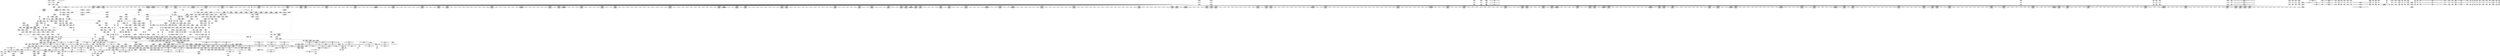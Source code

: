 digraph {
	CE0x42c1210 [shape=record,shape=Mrecord,label="{CE0x42c1210|selinux_inode_setattr:_if.then|*SummSink*}"]
	CE0x42c0c00 [shape=record,shape=Mrecord,label="{CE0x42c0c00|selinux_inode_setattr:_land.lhs.true2|*SummSink*}"]
	CE0x4345c90 [shape=record,shape=Mrecord,label="{CE0x4345c90|12:_i32,_56:_i8*,_:_CRE_176,177_}"]
	CE0x4315ae0 [shape=record,shape=Mrecord,label="{CE0x4315ae0|12:_i32,_56:_i8*,_:_CRE_193,194_}"]
	CE0x4319250 [shape=record,shape=Mrecord,label="{CE0x4319250|selinux_inode_setattr:_tmp35|security/selinux/hooks.c,2892}"]
	CE0x42cc2f0 [shape=record,shape=Mrecord,label="{CE0x42cc2f0|104:_%struct.inode*,_:_CRE_151,152_}"]
	CE0x43366b0 [shape=record,shape=Mrecord,label="{CE0x43366b0|12:_i32,_56:_i8*,_:_CRE_146,147_}"]
	CE0x42b8cd0 [shape=record,shape=Mrecord,label="{CE0x42b8cd0|selinux_inode_setattr:_tobool8|security/selinux/hooks.c,2885|*SummSource*}"]
	CE0x42c35c0 [shape=record,shape=Mrecord,label="{CE0x42c35c0|selinux_inode_setattr:_tmp9|security/selinux/hooks.c,2880|*SummSink*}"]
	CE0x4369f00 [shape=record,shape=Mrecord,label="{CE0x4369f00|12:_i32,_56:_i8*,_:_CRE_614,615_}"]
	CE0x42a41c0 [shape=record,shape=Mrecord,label="{CE0x42a41c0|_ret_i32_%retval.0,_!dbg_!27739|security/selinux/hooks.c,1618}"]
	CE0x42ee940 [shape=record,shape=Mrecord,label="{CE0x42ee940|104:_%struct.inode*,_:_CRE_197,198_}"]
	CE0x42c6dd0 [shape=record,shape=Mrecord,label="{CE0x42c6dd0|selinux_inode_setattr:_tmp10|security/selinux/hooks.c,2880|*SummSink*}"]
	CE0x432d480 [shape=record,shape=Mrecord,label="{CE0x432d480|104:_%struct.inode*,_:_CRE_314,315_}"]
	CE0x4317eb0 [shape=record,shape=Mrecord,label="{CE0x4317eb0|i64_17|*Constant*|*SummSource*}"]
	CE0x4396100 [shape=record,shape=Mrecord,label="{CE0x4396100|__validate_creds:_tmp9|include/linux/cred.h,175}"]
	CE0x4335d50 [shape=record,shape=Mrecord,label="{CE0x4335d50|inode_has_perm:_tmp4|security/selinux/hooks.c,1609}"]
	CE0x437f860 [shape=record,shape=Mrecord,label="{CE0x437f860|_ret_i32_%retval.0,_!dbg_!27728|security/selinux/avc.c,775|*SummSink*}"]
	CE0x42a1c60 [shape=record,shape=Mrecord,label="{CE0x42a1c60|selinux_inode_setattr:_tmp15|security/selinux/hooks.c,2880|*SummSink*}"]
	CE0x435d920 [shape=record,shape=Mrecord,label="{CE0x435d920|12:_i32,_56:_i8*,_:_CRE_304,305_}"]
	CE0x435a740 [shape=record,shape=Mrecord,label="{CE0x435a740|12:_i32,_56:_i8*,_:_CRE_262,263_}"]
	CE0x43367a0 [shape=record,shape=Mrecord,label="{CE0x43367a0|12:_i32,_56:_i8*,_:_CRE_147,148_}"]
	CE0x42d2be0 [shape=record,shape=Mrecord,label="{CE0x42d2be0|12:_i32,_56:_i8*,_:_CRE_488,496_|*MultipleSource*|Function::inode_has_perm&Arg::inode::|*LoadInst*|security/selinux/hooks.c,1627|security/selinux/hooks.c,1611}"]
	CE0x4318a30 [shape=record,shape=Mrecord,label="{CE0x4318a30|selinux_inode_setattr:_tmp33|security/selinux/hooks.c,2892|*SummSink*}"]
	CE0x4337e80 [shape=record,shape=Mrecord,label="{CE0x4337e80|dentry_has_perm:_call|security/selinux/hooks.c,1632|*SummSink*}"]
	CE0x42e7860 [shape=record,shape=Mrecord,label="{CE0x42e7860|selinux_inode_setattr:_tmp32|security/selinux/hooks.c,2890|*SummSource*}"]
	CE0x42c7080 [shape=record,shape=Mrecord,label="{CE0x42c7080|selinux_inode_setattr:_tmp11|security/selinux/hooks.c,2880}"]
	CE0x4395340 [shape=record,shape=Mrecord,label="{CE0x4395340|i64*_getelementptr_inbounds_(_5_x_i64_,_5_x_i64_*___llvm_gcov_ctr155,_i64_0,_i64_4)|*Constant*|*SummSink*}"]
	CE0x42ec690 [shape=record,shape=Mrecord,label="{CE0x42ec690|i64_10|*Constant*}"]
	CE0x4391d40 [shape=record,shape=Mrecord,label="{CE0x4391d40|__validate_creds:_tmp6|include/linux/cred.h,174|*SummSource*}"]
	CE0x4327a90 [shape=record,shape=Mrecord,label="{CE0x4327a90|selinux_inode_setattr:_av.0|*SummSource*}"]
	CE0x431ffe0 [shape=record,shape=Mrecord,label="{CE0x431ffe0|i64_20|*Constant*|*SummSink*}"]
	CE0x432b720 [shape=record,shape=Mrecord,label="{CE0x432b720|i64*_getelementptr_inbounds_(_2_x_i64_,_2_x_i64_*___llvm_gcov_ctr98,_i64_0,_i64_0)|*Constant*|*SummSource*}"]
	CE0x42d5930 [shape=record,shape=Mrecord,label="{CE0x42d5930|selinux_inode_setattr:_if.then24|*SummSource*}"]
	CE0x42a8450 [shape=record,shape=Mrecord,label="{CE0x42a8450|104:_%struct.inode*,_:_CRE_16,24_|*MultipleSource*|Function::selinux_inode_setattr&Arg::dentry::|Function::dentry_has_perm&Arg::dentry::|security/selinux/hooks.c,1627}"]
	CE0x42d2d60 [shape=record,shape=Mrecord,label="{CE0x42d2d60|12:_i32,_56:_i8*,_:_CRE_496,500_|*MultipleSource*|Function::inode_has_perm&Arg::inode::|*LoadInst*|security/selinux/hooks.c,1627|security/selinux/hooks.c,1611}"]
	CE0x42ac6a0 [shape=record,shape=Mrecord,label="{CE0x42ac6a0|selinux_inode_setattr:_if.end14|*SummSink*}"]
	CE0x42b3c50 [shape=record,shape=Mrecord,label="{CE0x42b3c50|get_current:_tmp1|*SummSink*}"]
	CE0x42d4a10 [shape=record,shape=Mrecord,label="{CE0x42d4a10|12:_i32,_56:_i8*,_:_CRE_557,558_}"]
	CE0x42af830 [shape=record,shape=Mrecord,label="{CE0x42af830|_ret_i32_%call,_!dbg_!27723|security/selinux/hooks.c,1632}"]
	CE0x42c1d20 [shape=record,shape=Mrecord,label="{CE0x42c1d20|i64_17|*Constant*}"]
	CE0x42ea5d0 [shape=record,shape=Mrecord,label="{CE0x42ea5d0|12:_i32,_56:_i8*,_:_CRE_140,141_}"]
	CE0x42b9d60 [shape=record,shape=Mrecord,label="{CE0x42b9d60|12:_i32,_56:_i8*,_:_CRE_152,153_}"]
	CE0x4367b60 [shape=record,shape=Mrecord,label="{CE0x4367b60|12:_i32,_56:_i8*,_:_CRE_584,585_}"]
	CE0x42a9a30 [shape=record,shape=Mrecord,label="{CE0x42a9a30|selinux_inode_setattr:_tmp7|security/selinux/hooks.c,2880}"]
	CE0x4393c10 [shape=record,shape=Mrecord,label="{CE0x4393c10|_call_void_mcount()_#3|*SummSource*}"]
	CE0x43748a0 [shape=record,shape=Mrecord,label="{CE0x43748a0|12:_i32,_56:_i8*,_:_CRE_977,978_}"]
	CE0x42ede80 [shape=record,shape=Mrecord,label="{CE0x42ede80|i32_-6658|*Constant*}"]
	CE0x4336980 [shape=record,shape=Mrecord,label="{CE0x4336980|12:_i32,_56:_i8*,_:_CRE_149,150_}"]
	CE0x4359a40 [shape=record,shape=Mrecord,label="{CE0x4359a40|12:_i32,_56:_i8*,_:_CRE_250,251_}"]
	CE0x4366730 [shape=record,shape=Mrecord,label="{CE0x4366730|12:_i32,_56:_i8*,_:_CRE_567,568_}"]
	CE0x42ebe00 [shape=record,shape=Mrecord,label="{CE0x42ebe00|inode_has_perm:_if.then|*SummSource*}"]
	CE0x42b76b0 [shape=record,shape=Mrecord,label="{CE0x42b76b0|i64*_getelementptr_inbounds_(_2_x_i64_,_2_x_i64_*___llvm_gcov_ctr98,_i64_0,_i64_1)|*Constant*|*SummSink*}"]
	CE0x4338b60 [shape=record,shape=Mrecord,label="{CE0x4338b60|dentry_has_perm:_u|security/selinux/hooks.c,1631|*SummSink*}"]
	CE0x42cf420 [shape=record,shape=Mrecord,label="{CE0x42cf420|get_current:_tmp4|./arch/x86/include/asm/current.h,14}"]
	CE0x42e7e90 [shape=record,shape=Mrecord,label="{CE0x42e7e90|i64*_getelementptr_inbounds_(_8_x_i64_,_8_x_i64_*___llvm_gcov_ctr154,_i64_0,_i64_2)|*Constant*|*SummSource*}"]
	CE0x435d0d0 [shape=record,shape=Mrecord,label="{CE0x435d0d0|12:_i32,_56:_i8*,_:_CRE_297,298_}"]
	CE0x42ca440 [shape=record,shape=Mrecord,label="{CE0x42ca440|104:_%struct.inode*,_:_CRE_179,180_}"]
	CE0x431b930 [shape=record,shape=Mrecord,label="{CE0x431b930|GLOBAL:_dentry_has_perm|*Constant*}"]
	CE0x42c28f0 [shape=record,shape=Mrecord,label="{CE0x42c28f0|i64*_getelementptr_inbounds_(_26_x_i64_,_26_x_i64_*___llvm_gcov_ctr234,_i64_0,_i64_1)|*Constant*}"]
	CE0x42bf0c0 [shape=record,shape=Mrecord,label="{CE0x42bf0c0|%struct.task_struct*_(%struct.task_struct**)*_asm_movq_%gs:$_1:P_,$0_,_r,im,_dirflag_,_fpsr_,_flags_|*SummSink*}"]
	CE0x43371c0 [shape=record,shape=Mrecord,label="{CE0x43371c0|inode_has_perm:_if.end|*SummSink*}"]
	CE0x42e64f0 [shape=record,shape=Mrecord,label="{CE0x42e64f0|selinux_inode_setattr:_tmp30|security/selinux/hooks.c,2889|*SummSource*}"]
	CE0x42d0550 [shape=record,shape=Mrecord,label="{CE0x42d0550|i64*_getelementptr_inbounds_(_26_x_i64_,_26_x_i64_*___llvm_gcov_ctr234,_i64_0,_i64_9)|*Constant*|*SummSource*}"]
	CE0x432c290 [shape=record,shape=Mrecord,label="{CE0x432c290|104:_%struct.inode*,_:_CRE_56,64_|*MultipleSource*|Function::selinux_inode_setattr&Arg::dentry::|Function::dentry_has_perm&Arg::dentry::|security/selinux/hooks.c,1627}"]
	CE0x42d2170 [shape=record,shape=Mrecord,label="{CE0x42d2170|104:_%struct.inode*,_:_CRE_280,288_|*MultipleSource*|Function::selinux_inode_setattr&Arg::dentry::|Function::dentry_has_perm&Arg::dentry::|security/selinux/hooks.c,1627}"]
	CE0x4328760 [shape=record,shape=Mrecord,label="{CE0x4328760|selinux_inode_setattr:_tmp51|security/selinux/hooks.c,2899}"]
	CE0x42c9cc0 [shape=record,shape=Mrecord,label="{CE0x42c9cc0|104:_%struct.inode*,_:_CRE_171,172_}"]
	CE0x4360f40 [shape=record,shape=Mrecord,label="{CE0x4360f40|12:_i32,_56:_i8*,_:_CRE_475,476_}"]
	CE0x4397a60 [shape=record,shape=Mrecord,label="{CE0x4397a60|cred_sid:_tmp4|*LoadInst*|security/selinux/hooks.c,196|*SummSink*}"]
	CE0x4384aa0 [shape=record,shape=Mrecord,label="{CE0x4384aa0|inode_has_perm:_i_security|security/selinux/hooks.c,1615}"]
	CE0x42f0cf0 [shape=record,shape=Mrecord,label="{CE0x42f0cf0|selinux_inode_setattr:_tmp27|security/selinux/hooks.c,2888}"]
	CE0x436dc20 [shape=record,shape=Mrecord,label="{CE0x436dc20|12:_i32,_56:_i8*,_:_CRE_824,832_|*MultipleSource*|Function::inode_has_perm&Arg::inode::|*LoadInst*|security/selinux/hooks.c,1627|security/selinux/hooks.c,1611}"]
	CE0x42ee490 [shape=record,shape=Mrecord,label="{CE0x42ee490|104:_%struct.inode*,_:_CRE_192,193_}"]
	CE0x436c930 [shape=record,shape=Mrecord,label="{CE0x436c930|12:_i32,_56:_i8*,_:_CRE_744,752_|*MultipleSource*|Function::inode_has_perm&Arg::inode::|*LoadInst*|security/selinux/hooks.c,1627|security/selinux/hooks.c,1611}"]
	CE0x4345510 [shape=record,shape=Mrecord,label="{CE0x4345510|12:_i32,_56:_i8*,_:_CRE_168,169_}"]
	CE0x42cbee0 [shape=record,shape=Mrecord,label="{CE0x42cbee0|104:_%struct.inode*,_:_CRE_146,147_}"]
	CE0x433dd10 [shape=record,shape=Mrecord,label="{CE0x433dd10|inode_has_perm:_i_flags|security/selinux/hooks.c,1611|*SummSink*}"]
	CE0x42a8fd0 [shape=record,shape=Mrecord,label="{CE0x42a8fd0|104:_%struct.inode*,_:_CRE_306,307_}"]
	CE0x4338780 [shape=record,shape=Mrecord,label="{CE0x4338780|dentry_has_perm:_type|security/selinux/hooks.c,1630}"]
	CE0x42e5dc0 [shape=record,shape=Mrecord,label="{CE0x42e5dc0|inode_has_perm:_tmp|*SummSource*}"]
	CE0x42a8530 [shape=record,shape=Mrecord,label="{CE0x42a8530|104:_%struct.inode*,_:_CRE_40,48_|*MultipleSource*|Function::selinux_inode_setattr&Arg::dentry::|Function::dentry_has_perm&Arg::dentry::|security/selinux/hooks.c,1627}"]
	CE0x4327770 [shape=record,shape=Mrecord,label="{CE0x4327770|selinux_inode_setattr:_tmp50|security/selinux/hooks.c,2899|*SummSource*}"]
	CE0x43735b0 [shape=record,shape=Mrecord,label="{CE0x43735b0|12:_i32,_56:_i8*,_:_CRE_929,930_}"]
	"CONST[source:2(external),value:2(dynamic)][purpose:{subject}]"
	CE0x435e040 [shape=record,shape=Mrecord,label="{CE0x435e040|12:_i32,_56:_i8*,_:_CRE_310,311_}"]
	CE0x4382470 [shape=record,shape=Mrecord,label="{CE0x4382470|avc_has_perm:_entry|*SummSource*}"]
	CE0x436b390 [shape=record,shape=Mrecord,label="{CE0x436b390|12:_i32,_56:_i8*,_:_CRE_664,672_|*MultipleSource*|Function::inode_has_perm&Arg::inode::|*LoadInst*|security/selinux/hooks.c,1627|security/selinux/hooks.c,1611}"]
	CE0x4332010 [shape=record,shape=Mrecord,label="{CE0x4332010|dentry_has_perm:_ad|security/selinux/hooks.c, 1628|*SummSink*}"]
	CE0x4361420 [shape=record,shape=Mrecord,label="{CE0x4361420|12:_i32,_56:_i8*,_:_CRE_480,481_}"]
	CE0x4374ac0 [shape=record,shape=Mrecord,label="{CE0x4374ac0|12:_i32,_56:_i8*,_:_CRE_978,979_}"]
	CE0x42a15b0 [shape=record,shape=Mrecord,label="{CE0x42a15b0|get_current:_tmp3}"]
	CE0x4360b00 [shape=record,shape=Mrecord,label="{CE0x4360b00|12:_i32,_56:_i8*,_:_CRE_473,474_}"]
	CE0x4325570 [shape=record,shape=Mrecord,label="{CE0x4325570|i64*_getelementptr_inbounds_(_26_x_i64_,_26_x_i64_*___llvm_gcov_ctr234,_i64_0,_i64_23)|*Constant*|*SummSink*}"]
	CE0x42a4e10 [shape=record,shape=Mrecord,label="{CE0x42a4e10|i64*_getelementptr_inbounds_(_2_x_i64_,_2_x_i64_*___llvm_gcov_ctr153,_i64_0,_i64_0)|*Constant*|*SummSource*}"]
	CE0x435eb50 [shape=record,shape=Mrecord,label="{CE0x435eb50|12:_i32,_56:_i8*,_:_CRE_352,360_|*MultipleSource*|Function::inode_has_perm&Arg::inode::|*LoadInst*|security/selinux/hooks.c,1627|security/selinux/hooks.c,1611}"]
	CE0x42c0520 [shape=record,shape=Mrecord,label="{CE0x42c0520|i64_3|*Constant*}"]
	CE0x42b9a40 [shape=record,shape=Mrecord,label="{CE0x42b9a40|selinux_inode_setattr:_ia_valid.0}"]
	CE0x4336fe0 [shape=record,shape=Mrecord,label="{CE0x4336fe0|inode_has_perm:_do.end|*SummSource*}"]
	"CONST[source:2(external),value:0(static)][purpose:{operation}]"
	CE0x436a9b0 [shape=record,shape=Mrecord,label="{CE0x436a9b0|12:_i32,_56:_i8*,_:_CRE_623,624_}"]
	CE0x432bac0 [shape=record,shape=Mrecord,label="{CE0x432bac0|_ret_i32_%retval.0,_!dbg_!27769|security/selinux/hooks.c,2900|*SummSink*}"]
	CE0x42eef90 [shape=record,shape=Mrecord,label="{CE0x42eef90|selinux_inode_setattr:_and10|security/selinux/hooks.c,2886}"]
	CE0x43236b0 [shape=record,shape=Mrecord,label="{CE0x43236b0|i64_22|*Constant*|*SummSource*}"]
	CE0x42ec700 [shape=record,shape=Mrecord,label="{CE0x42ec700|i64_10|*Constant*|*SummSource*}"]
	CE0x432b790 [shape=record,shape=Mrecord,label="{CE0x432b790|_ret_i32_%retval.0,_!dbg_!27769|security/selinux/hooks.c,2900}"]
	CE0x433e5e0 [shape=record,shape=Mrecord,label="{CE0x433e5e0|12:_i32,_56:_i8*,_:_CRE_56,64_|*MultipleSource*|Function::inode_has_perm&Arg::inode::|*LoadInst*|security/selinux/hooks.c,1627|security/selinux/hooks.c,1611}"]
	CE0x429f9f0 [shape=record,shape=Mrecord,label="{CE0x429f9f0|selinux_inode_setattr:_tmp6|security/selinux/hooks.c,2880}"]
	CE0x42d4910 [shape=record,shape=Mrecord,label="{CE0x42d4910|12:_i32,_56:_i8*,_:_CRE_556,557_}"]
	CE0x43393d0 [shape=record,shape=Mrecord,label="{CE0x43393d0|104:_%struct.inode*,_:_CRE_205,206_}"]
	CE0x4399580 [shape=record,shape=Mrecord,label="{CE0x4399580|cred_sid:_tmp6|security/selinux/hooks.c,197}"]
	CE0x43363e0 [shape=record,shape=Mrecord,label="{CE0x43363e0|12:_i32,_56:_i8*,_:_CRE_143,144_}"]
	CE0x42d4200 [shape=record,shape=Mrecord,label="{CE0x42d4200|12:_i32,_56:_i8*,_:_CRE_552,553_}"]
	CE0x4318920 [shape=record,shape=Mrecord,label="{CE0x4318920|selinux_inode_setattr:_tmp33|security/selinux/hooks.c,2892|*SummSource*}"]
	CE0x43676a0 [shape=record,shape=Mrecord,label="{CE0x43676a0|12:_i32,_56:_i8*,_:_CRE_580,581_}"]
	CE0x4358cb0 [shape=record,shape=Mrecord,label="{CE0x4358cb0|12:_i32,_56:_i8*,_:_CRE_232,236_|*MultipleSource*|Function::inode_has_perm&Arg::inode::|*LoadInst*|security/selinux/hooks.c,1627|security/selinux/hooks.c,1611}"]
	CE0x43729d0 [shape=record,shape=Mrecord,label="{CE0x43729d0|12:_i32,_56:_i8*,_:_CRE_919,920_}"]
	CE0x57783f0 [shape=record,shape=Mrecord,label="{CE0x57783f0|selinux_inode_setattr:_tmp4|security/selinux/hooks.c,2880}"]
	CE0x43947b0 [shape=record,shape=Mrecord,label="{CE0x43947b0|i32_3|*Constant*|*SummSource*}"]
	CE0x42b3ac0 [shape=record,shape=Mrecord,label="{CE0x42b3ac0|selinux_inode_setattr:_call|security/selinux/hooks.c,2880|*SummSource*}"]
	CE0x43985d0 [shape=record,shape=Mrecord,label="{CE0x43985d0|cred_sid:_sid|security/selinux/hooks.c,197|*SummSink*}"]
	CE0x4323e80 [shape=record,shape=Mrecord,label="{CE0x4323e80|selinux_inode_setattr:_tmp45|security/selinux/hooks.c,2896|*SummSource*}"]
	CE0x431cc60 [shape=record,shape=Mrecord,label="{CE0x431cc60|dentry_has_perm:_dentry|Function::dentry_has_perm&Arg::dentry::|*SummSink*}"]
	CE0x4375aa0 [shape=record,shape=Mrecord,label="{CE0x4375aa0|inode_has_perm:_tmp6|*LoadInst*|security/selinux/hooks.c,1611|*SummSource*}"]
	CE0x436a030 [shape=record,shape=Mrecord,label="{CE0x436a030|12:_i32,_56:_i8*,_:_CRE_615,616_}"]
	CE0x42bb880 [shape=record,shape=Mrecord,label="{CE0x42bb880|selinux_inode_setattr:_tmp12|security/selinux/hooks.c,2880}"]
	CE0x431dbe0 [shape=record,shape=Mrecord,label="{CE0x431dbe0|inode_has_perm:_tobool2|security/selinux/hooks.c,1611}"]
	CE0x57784f0 [shape=record,shape=Mrecord,label="{CE0x57784f0|selinux_inode_setattr:_tmp4|security/selinux/hooks.c,2880|*SummSource*}"]
	CE0x4368280 [shape=record,shape=Mrecord,label="{CE0x4368280|12:_i32,_56:_i8*,_:_CRE_590,591_}"]
	CE0x431cb80 [shape=record,shape=Mrecord,label="{CE0x431cb80|dentry_has_perm:_dentry|Function::dentry_has_perm&Arg::dentry::}"]
	CE0x435ba40 [shape=record,shape=Mrecord,label="{CE0x435ba40|12:_i32,_56:_i8*,_:_CRE_278,279_}"]
	CE0x4335e30 [shape=record,shape=Mrecord,label="{CE0x4335e30|inode_has_perm:_tmp4|security/selinux/hooks.c,1609|*SummSink*}"]
	CE0x433d2c0 [shape=record,shape=Mrecord,label="{CE0x433d2c0|__validate_creds:_lnot1|include/linux/cred.h,173|*SummSink*}"]
	CE0x4330170 [shape=record,shape=Mrecord,label="{CE0x4330170|i64*_getelementptr_inbounds_(_2_x_i64_,_2_x_i64_*___llvm_gcov_ctr131,_i64_0,_i64_1)|*Constant*}"]
	CE0x42f3ae0 [shape=record,shape=Mrecord,label="{CE0x42f3ae0|dentry_has_perm:_bb|*SummSink*}"]
	CE0x4374f90 [shape=record,shape=Mrecord,label="{CE0x4374f90|12:_i32,_56:_i8*,_:_CRE_982,983_}"]
	CE0x42f5900 [shape=record,shape=Mrecord,label="{CE0x42f5900|__validate_creds:_tobool|include/linux/cred.h,173|*SummSink*}"]
	CE0x4339b50 [shape=record,shape=Mrecord,label="{CE0x4339b50|104:_%struct.inode*,_:_CRE_213,214_}"]
	CE0x4329a50 [shape=record,shape=Mrecord,label="{CE0x4329a50|selinux_inode_setattr:_retval.0}"]
	CE0x42d3b70 [shape=record,shape=Mrecord,label="{CE0x42d3b70|12:_i32,_56:_i8*,_:_CRE_536,540_|*MultipleSource*|Function::inode_has_perm&Arg::inode::|*LoadInst*|security/selinux/hooks.c,1627|security/selinux/hooks.c,1611}"]
	CE0x42c4690 [shape=record,shape=Mrecord,label="{CE0x42c4690|selinux_inode_setattr:_tmp14|security/selinux/hooks.c,2880}"]
	CE0x42c9ea0 [shape=record,shape=Mrecord,label="{CE0x42c9ea0|104:_%struct.inode*,_:_CRE_173,174_}"]
	CE0x42c30a0 [shape=record,shape=Mrecord,label="{CE0x42c30a0|selinux_inode_setattr:_tmp16|security/selinux/hooks.c,2880|*SummSource*}"]
	CE0x42b8540 [shape=record,shape=Mrecord,label="{CE0x42b8540|selinux_inode_setattr:_and|security/selinux/hooks.c,2885|*SummSink*}"]
	CE0x433fc90 [shape=record,shape=Mrecord,label="{CE0x433fc90|cred_sid:_tmp|*SummSource*}"]
	CE0x42eed00 [shape=record,shape=Mrecord,label="{CE0x42eed00|104:_%struct.inode*,_:_CRE_201,202_}"]
	CE0x42b8230 [shape=record,shape=Mrecord,label="{CE0x42b8230|0:_i32,_:_CRE_72,80_|*MultipleSource*|security/selinux/hooks.c,2881|Function::selinux_inode_setattr&Arg::iattr::}"]
	CE0x4392490 [shape=record,shape=Mrecord,label="{CE0x4392490|__validate_creds:_tmp7|include/linux/cred.h,174}"]
	CE0x42d3d60 [shape=record,shape=Mrecord,label="{CE0x42d3d60|12:_i32,_56:_i8*,_:_CRE_540,544_|*MultipleSource*|Function::inode_has_perm&Arg::inode::|*LoadInst*|security/selinux/hooks.c,1627|security/selinux/hooks.c,1611}"]
	CE0x4323a30 [shape=record,shape=Mrecord,label="{CE0x4323a30|selinux_inode_setattr:_tmp44|security/selinux/hooks.c,2896|*SummSink*}"]
	CE0x4335650 [shape=record,shape=Mrecord,label="{CE0x4335650|12:_i32,_56:_i8*,_:_CRE_104,112_|*MultipleSource*|Function::inode_has_perm&Arg::inode::|*LoadInst*|security/selinux/hooks.c,1627|security/selinux/hooks.c,1611}"]
	CE0x42cc6b0 [shape=record,shape=Mrecord,label="{CE0x42cc6b0|104:_%struct.inode*,_:_CRE_155,156_}"]
	CE0x42e49c0 [shape=record,shape=Mrecord,label="{CE0x42e49c0|i32_1|*Constant*|*SummSource*}"]
	CE0x42bbd10 [shape=record,shape=Mrecord,label="{CE0x42bbd10|selinux_inode_setattr:_do.body}"]
	CE0x42f26e0 [shape=record,shape=Mrecord,label="{CE0x42f26e0|COLLAPSED:_GCMRE___llvm_gcov_ctr98_internal_global_2_x_i64_zeroinitializer:_elem_0:default:}"]
	CE0x4315cc0 [shape=record,shape=Mrecord,label="{CE0x4315cc0|12:_i32,_56:_i8*,_:_CRE_195,196_}"]
	CE0x432c750 [shape=record,shape=Mrecord,label="{CE0x432c750|104:_%struct.inode*,_:_CRE_88,89_}"]
	CE0x42ba8a0 [shape=record,shape=Mrecord,label="{CE0x42ba8a0|12:_i32,_56:_i8*,_:_CRE_164,165_}"]
	CE0x42b4880 [shape=record,shape=Mrecord,label="{CE0x42b4880|i32_0|*Constant*|*SummSink*}"]
	CE0x436b5b0 [shape=record,shape=Mrecord,label="{CE0x436b5b0|12:_i32,_56:_i8*,_:_CRE_672,680_|*MultipleSource*|Function::inode_has_perm&Arg::inode::|*LoadInst*|security/selinux/hooks.c,1627|security/selinux/hooks.c,1611}"]
	CE0x4312a20 [shape=record,shape=Mrecord,label="{CE0x4312a20|104:_%struct.inode*,_:_CRE_158,159_}"]
	CE0x435c4f0 [shape=record,shape=Mrecord,label="{CE0x435c4f0|12:_i32,_56:_i8*,_:_CRE_287,288_}"]
	CE0x4371b90 [shape=record,shape=Mrecord,label="{CE0x4371b90|12:_i32,_56:_i8*,_:_CRE_907,908_}"]
	CE0x43364d0 [shape=record,shape=Mrecord,label="{CE0x43364d0|12:_i32,_56:_i8*,_:_CRE_144,145_}"]
	CE0x431b240 [shape=record,shape=Mrecord,label="{CE0x431b240|dentry_has_perm:_entry|*SummSource*}"]
	CE0x42e5440 [shape=record,shape=Mrecord,label="{CE0x42e5440|GLOBAL:_current_task|Global_var:current_task}"]
	CE0x436e660 [shape=record,shape=Mrecord,label="{CE0x436e660|12:_i32,_56:_i8*,_:_CRE_864,865_}"]
	"CONST[source:1(input),value:2(dynamic)][purpose:{object}]"
	CE0x4299b10 [shape=record,shape=Mrecord,label="{CE0x4299b10|_call_void_lockdep_rcu_suspicious(i8*_getelementptr_inbounds_(_25_x_i8_,_25_x_i8_*_.str3,_i32_0,_i32_0),_i32_2880,_i8*_getelementptr_inbounds_(_45_x_i8_,_45_x_i8_*_.str12,_i32_0,_i32_0))_#10,_!dbg_!27729|security/selinux/hooks.c,2880}"]
	CE0x438df30 [shape=record,shape=Mrecord,label="{CE0x438df30|avc_has_perm:_tsid|Function::avc_has_perm&Arg::tsid::|*SummSource*}"]
	CE0x4323070 [shape=record,shape=Mrecord,label="{CE0x4323070|i64_21|*Constant*}"]
	CE0x4385580 [shape=record,shape=Mrecord,label="{CE0x4385580|inode_has_perm:_sid3|security/selinux/hooks.c,1617|*SummSink*}"]
	CE0x42a21e0 [shape=record,shape=Mrecord,label="{CE0x42a21e0|i32_5|*Constant*|*SummSource*}"]
	CE0x42c2b30 [shape=record,shape=Mrecord,label="{CE0x42c2b30|selinux_inode_setattr:_if.then9|*SummSource*}"]
	CE0x4318230 [shape=record,shape=Mrecord,label="{CE0x4318230|i64_16|*Constant*}"]
	CE0x4315720 [shape=record,shape=Mrecord,label="{CE0x4315720|12:_i32,_56:_i8*,_:_CRE_189,190_}"]
	CE0x42a5920 [shape=record,shape=Mrecord,label="{CE0x42a5920|inode_has_perm:_bb}"]
	CE0x42d30a0 [shape=record,shape=Mrecord,label="{CE0x42d30a0|12:_i32,_56:_i8*,_:_CRE_504,508_|*MultipleSource*|Function::inode_has_perm&Arg::inode::|*LoadInst*|security/selinux/hooks.c,1627|security/selinux/hooks.c,1611}"]
	CE0x431c640 [shape=record,shape=Mrecord,label="{CE0x431c640|selinux_inode_setattr:_dentry|Function::selinux_inode_setattr&Arg::dentry::}"]
	CE0x436a160 [shape=record,shape=Mrecord,label="{CE0x436a160|12:_i32,_56:_i8*,_:_CRE_616,617_}"]
	CE0x42bbb20 [shape=record,shape=Mrecord,label="{CE0x42bbb20|selinux_inode_setattr:_return|*SummSource*}"]
	CE0x428e870 [shape=record,shape=Mrecord,label="{CE0x428e870|_ret_%struct.task_struct*_%tmp4,_!dbg_!27714|./arch/x86/include/asm/current.h,14}"]
	CE0x42cdde0 [shape=record,shape=Mrecord,label="{CE0x42cdde0|selinux_inode_setattr:_call3|security/selinux/hooks.c,2880}"]
	CE0x4328440 [shape=record,shape=Mrecord,label="{CE0x4328440|selinux_inode_setattr:_tmp51|security/selinux/hooks.c,2899|*SummSink*}"]
	CE0x4359b30 [shape=record,shape=Mrecord,label="{CE0x4359b30|12:_i32,_56:_i8*,_:_CRE_251,252_}"]
	CE0x4323640 [shape=record,shape=Mrecord,label="{CE0x4323640|i64_22|*Constant*}"]
	CE0x433b810 [shape=record,shape=Mrecord,label="{CE0x433b810|i32_4|*Constant*}"]
	CE0x4315810 [shape=record,shape=Mrecord,label="{CE0x4315810|12:_i32,_56:_i8*,_:_CRE_190,191_}"]
	CE0x42af620 [shape=record,shape=Mrecord,label="{CE0x42af620|dentry_has_perm:_av|Function::dentry_has_perm&Arg::av::|*SummSink*}"]
	CE0x438ab50 [shape=record,shape=Mrecord,label="{CE0x438ab50|i64_4|*Constant*}"]
	CE0x4319760 [shape=record,shape=Mrecord,label="{CE0x4319760|selinux_inode_setattr:_tmp36|security/selinux/hooks.c,2892}"]
	CE0x43617b0 [shape=record,shape=Mrecord,label="{CE0x43617b0|12:_i32,_56:_i8*,_:_CRE_483,484_}"]
	CE0x42c3c90 [shape=record,shape=Mrecord,label="{CE0x42c3c90|selinux_inode_setattr:_tobool1|security/selinux/hooks.c,2880|*SummSink*}"]
	CE0x42e5010 [shape=record,shape=Mrecord,label="{CE0x42e5010|selinux_inode_setattr:_tmp3}"]
	CE0x431c3a0 [shape=record,shape=Mrecord,label="{CE0x431c3a0|dentry_has_perm:_cred|Function::dentry_has_perm&Arg::cred::|*SummSink*}"]
	CE0x433c220 [shape=record,shape=Mrecord,label="{CE0x433c220|__validate_creds:_lnot.ext|include/linux/cred.h,173|*SummSink*}"]
	CE0x42d2550 [shape=record,shape=Mrecord,label="{CE0x42d2550|104:_%struct.inode*,_:_CRE_296,304_|*MultipleSource*|Function::selinux_inode_setattr&Arg::dentry::|Function::dentry_has_perm&Arg::dentry::|security/selinux/hooks.c,1627}"]
	CE0x42d2740 [shape=record,shape=Mrecord,label="{CE0x42d2740|104:_%struct.inode*,_:_CRE_304,305_}"]
	CE0x4333600 [shape=record,shape=Mrecord,label="{CE0x4333600|i64_0|*Constant*}"]
	CE0x4371df0 [shape=record,shape=Mrecord,label="{CE0x4371df0|12:_i32,_56:_i8*,_:_CRE_909,910_}"]
	CE0x42b5460 [shape=record,shape=Mrecord,label="{CE0x42b5460|i32_65927|*Constant*}"]
	CE0x42bf2b0 [shape=record,shape=Mrecord,label="{CE0x42bf2b0|dentry_has_perm:_bb}"]
	CE0x42a2430 [shape=record,shape=Mrecord,label="{CE0x42a2430|dentry_has_perm:_d_inode|security/selinux/hooks.c,1627|*SummSource*}"]
	CE0x431d8e0 [shape=record,shape=Mrecord,label="{CE0x431d8e0|inode_has_perm:_expval|security/selinux/hooks.c,1611|*SummSource*}"]
	CE0x4359e00 [shape=record,shape=Mrecord,label="{CE0x4359e00|12:_i32,_56:_i8*,_:_CRE_254,255_}"]
	CE0x435f1b0 [shape=record,shape=Mrecord,label="{CE0x435f1b0|12:_i32,_56:_i8*,_:_CRE_384,388_|*MultipleSource*|Function::inode_has_perm&Arg::inode::|*LoadInst*|security/selinux/hooks.c,1627|security/selinux/hooks.c,1611}"]
	CE0x4324ae0 [shape=record,shape=Mrecord,label="{CE0x4324ae0|selinux_inode_setattr:_tmp47|security/selinux/hooks.c,2896|*SummSink*}"]
	CE0x4340450 [shape=record,shape=Mrecord,label="{CE0x4340450|__validate_creds:_conv|include/linux/cred.h,173|*SummSource*}"]
	CE0x4394b20 [shape=record,shape=Mrecord,label="{CE0x4394b20|GLOBAL:___invalid_creds|*Constant*|*SummSource*}"]
	CE0x42bc7b0 [shape=record,shape=Mrecord,label="{CE0x42bc7b0|i64*_getelementptr_inbounds_(_2_x_i64_,_2_x_i64_*___llvm_gcov_ctr153,_i64_0,_i64_1)|*Constant*|*SummSink*}"]
	CE0x436e880 [shape=record,shape=Mrecord,label="{CE0x436e880|12:_i32,_56:_i8*,_:_CRE_865,866_}"]
	CE0x435a150 [shape=record,shape=Mrecord,label="{CE0x435a150|12:_i32,_56:_i8*,_:_CRE_257,258_}"]
	CE0x42a5e00 [shape=record,shape=Mrecord,label="{CE0x42a5e00|COLLAPSED:_GCMRE___llvm_gcov_ctr155_internal_global_5_x_i64_zeroinitializer:_elem_0:default:}"]
	CE0x431c1d0 [shape=record,shape=Mrecord,label="{CE0x431c1d0|dentry_has_perm:_cred|Function::dentry_has_perm&Arg::cred::}"]
	CE0x433fc20 [shape=record,shape=Mrecord,label="{CE0x433fc20|COLLAPSED:_GCMRE___llvm_gcov_ctr131_internal_global_2_x_i64_zeroinitializer:_elem_0:default:}"]
	CE0x4367440 [shape=record,shape=Mrecord,label="{CE0x4367440|12:_i32,_56:_i8*,_:_CRE_578,579_}"]
	CE0x4331550 [shape=record,shape=Mrecord,label="{CE0x4331550|__validate_creds:_file|Function::__validate_creds&Arg::file::}"]
	CE0x42e73e0 [shape=record,shape=Mrecord,label="{CE0x42e73e0|selinux_inode_setattr:_tmp32|security/selinux/hooks.c,2890}"]
	CE0x42ed300 [shape=record,shape=Mrecord,label="{CE0x42ed300|selinux_inode_setattr:_tmp23|security/selinux/hooks.c,2885}"]
	CE0x42bec40 [shape=record,shape=Mrecord,label="{CE0x42bec40|selinux_inode_setattr:_tobool|security/selinux/hooks.c,2880|*SummSink*}"]
	CE0x42a94c0 [shape=record,shape=Mrecord,label="{CE0x42a94c0|104:_%struct.inode*,_:_CRE_104,112_|*MultipleSource*|Function::selinux_inode_setattr&Arg::dentry::|Function::dentry_has_perm&Arg::dentry::|security/selinux/hooks.c,1627}"]
	CE0x42b2800 [shape=record,shape=Mrecord,label="{CE0x42b2800|i64_0|*Constant*|*SummSource*}"]
	CE0x42e83b0 [shape=record,shape=Mrecord,label="{CE0x42e83b0|i32_22|*Constant*}"]
	CE0x42a6490 [shape=record,shape=Mrecord,label="{CE0x42a6490|__validate_creds:_tmp2|include/linux/cred.h,173|*SummSink*}"]
	CE0x43703d0 [shape=record,shape=Mrecord,label="{CE0x43703d0|12:_i32,_56:_i8*,_:_CRE_887,888_}"]
	CE0x43316d0 [shape=record,shape=Mrecord,label="{CE0x43316d0|__validate_creds:_file|Function::__validate_creds&Arg::file::|*SummSource*}"]
	CE0x42e9160 [shape=record,shape=Mrecord,label="{CE0x42e9160|inode_has_perm:_tmp3}"]
	CE0x42bd6c0 [shape=record,shape=Mrecord,label="{CE0x42bd6c0|selinux_inode_setattr:_tmp8|security/selinux/hooks.c,2880|*SummSink*}"]
	CE0x4379ed0 [shape=record,shape=Mrecord,label="{CE0x4379ed0|i64*_getelementptr_inbounds_(_8_x_i64_,_8_x_i64_*___llvm_gcov_ctr154,_i64_0,_i64_5)|*Constant*|*SummSource*}"]
	CE0x42b49f0 [shape=record,shape=Mrecord,label="{CE0x42b49f0|selinux_inode_setattr:_tobool|security/selinux/hooks.c,2880}"]
	CE0x42efa50 [shape=record,shape=Mrecord,label="{CE0x42efa50|selinux_inode_setattr:_tmp29|security/selinux/hooks.c,2889|*SummSource*}"]
	CE0x56c9a60 [shape=record,shape=Mrecord,label="{CE0x56c9a60|selinux_inode_setattr:_do.end|*SummSink*}"]
	CE0x4397800 [shape=record,shape=Mrecord,label="{CE0x4397800|cred_sid:_tmp4|*LoadInst*|security/selinux/hooks.c,196}"]
	CE0x42ca080 [shape=record,shape=Mrecord,label="{CE0x42ca080|104:_%struct.inode*,_:_CRE_175,176_}"]
	CE0x42eeb20 [shape=record,shape=Mrecord,label="{CE0x42eeb20|104:_%struct.inode*,_:_CRE_199,200_}"]
	CE0x4375630 [shape=record,shape=Mrecord,label="{CE0x4375630|12:_i32,_56:_i8*,_:_CRE_1000,1008_|*MultipleSource*|Function::inode_has_perm&Arg::inode::|*LoadInst*|security/selinux/hooks.c,1627|security/selinux/hooks.c,1611}"]
	CE0x4371cc0 [shape=record,shape=Mrecord,label="{CE0x4371cc0|12:_i32,_56:_i8*,_:_CRE_908,909_}"]
	CE0x42a16f0 [shape=record,shape=Mrecord,label="{CE0x42a16f0|get_current:_tmp3|*SummSink*}"]
	CE0x43254c0 [shape=record,shape=Mrecord,label="{CE0x43254c0|i64*_getelementptr_inbounds_(_26_x_i64_,_26_x_i64_*___llvm_gcov_ctr234,_i64_0,_i64_23)|*Constant*|*SummSource*}"]
	CE0x436a880 [shape=record,shape=Mrecord,label="{CE0x436a880|12:_i32,_56:_i8*,_:_CRE_622,623_}"]
	CE0x43268e0 [shape=record,shape=Mrecord,label="{CE0x43268e0|selinux_inode_setattr:_conv|security/selinux/hooks.c,2897|*SummSource*}"]
	CE0x436fcb0 [shape=record,shape=Mrecord,label="{CE0x436fcb0|12:_i32,_56:_i8*,_:_CRE_881,882_}"]
	CE0x4373e00 [shape=record,shape=Mrecord,label="{CE0x4373e00|12:_i32,_56:_i8*,_:_CRE_936,944_|*MultipleSource*|Function::inode_has_perm&Arg::inode::|*LoadInst*|security/selinux/hooks.c,1627|security/selinux/hooks.c,1611}"]
	CE0x42afb10 [shape=record,shape=Mrecord,label="{CE0x42afb10|_ret_i32_%call,_!dbg_!27723|security/selinux/hooks.c,1632|*SummSink*}"]
	CE0x43912f0 [shape=record,shape=Mrecord,label="{CE0x43912f0|__validate_creds:_tmp5|include/linux/cred.h,173|*SummSink*}"]
	CE0x42bab70 [shape=record,shape=Mrecord,label="{CE0x42bab70|12:_i32,_56:_i8*,_:_CRE_167,168_}"]
	CE0x436bc40 [shape=record,shape=Mrecord,label="{CE0x436bc40|12:_i32,_56:_i8*,_:_CRE_688,692_|*MultipleSource*|Function::inode_has_perm&Arg::inode::|*LoadInst*|security/selinux/hooks.c,1627|security/selinux/hooks.c,1611}"]
	CE0x42bc890 [shape=record,shape=Mrecord,label="{CE0x42bc890|dentry_has_perm:_tmp1|*SummSource*}"]
	CE0x428e980 [shape=record,shape=Mrecord,label="{CE0x428e980|_ret_%struct.task_struct*_%tmp4,_!dbg_!27714|./arch/x86/include/asm/current.h,14|*SummSink*}"]
	CE0x42ad000 [shape=record,shape=Mrecord,label="{CE0x42ad000|selinux_inode_setattr:_land.lhs.true2|*SummSource*}"]
	CE0x43610f0 [shape=record,shape=Mrecord,label="{CE0x43610f0|12:_i32,_56:_i8*,_:_CRE_477,478_}"]
	CE0x432c930 [shape=record,shape=Mrecord,label="{CE0x432c930|104:_%struct.inode*,_:_CRE_89,90_}"]
	CE0x42f0270 [shape=record,shape=Mrecord,label="{CE0x42f0270|selinux_inode_setattr:_tmp25|security/selinux/hooks.c,2888}"]
	CE0x42a5c50 [shape=record,shape=Mrecord,label="{CE0x42a5c50|i64*_getelementptr_inbounds_(_5_x_i64_,_5_x_i64_*___llvm_gcov_ctr155,_i64_0,_i64_0)|*Constant*|*SummSource*}"]
	CE0x4372050 [shape=record,shape=Mrecord,label="{CE0x4372050|12:_i32,_56:_i8*,_:_CRE_911,912_}"]
	CE0x435d200 [shape=record,shape=Mrecord,label="{CE0x435d200|12:_i32,_56:_i8*,_:_CRE_298,299_}"]
	CE0x42a12a0 [shape=record,shape=Mrecord,label="{CE0x42a12a0|selinux_inode_setattr:_tmp1|*SummSource*}"]
	CE0x4326870 [shape=record,shape=Mrecord,label="{CE0x4326870|selinux_inode_setattr:_conv|security/selinux/hooks.c,2897}"]
	CE0x4385340 [shape=record,shape=Mrecord,label="{CE0x4385340|inode_has_perm:_sclass|security/selinux/hooks.c,1617|*SummSink*}"]
	CE0x42d4860 [shape=record,shape=Mrecord,label="{CE0x42d4860|12:_i32,_56:_i8*,_:_CRE_555,556_}"]
	CE0x4394b90 [shape=record,shape=Mrecord,label="{CE0x4394b90|_call_void___invalid_creds(%struct.cred*_%cred,_i8*_%file,_i32_%line)_#10,_!dbg_!27721|include/linux/cred.h,174|*SummSink*}"]
	CE0x431f4d0 [shape=record,shape=Mrecord,label="{CE0x431f4d0|selinux_inode_setattr:_tobool20|security/selinux/hooks.c,2896|*SummSource*}"]
	CE0x4369320 [shape=record,shape=Mrecord,label="{CE0x4369320|12:_i32,_56:_i8*,_:_CRE_604,605_}"]
	CE0x4299bf0 [shape=record,shape=Mrecord,label="{CE0x4299bf0|_call_void_lockdep_rcu_suspicious(i8*_getelementptr_inbounds_(_25_x_i8_,_25_x_i8_*_.str3,_i32_0,_i32_0),_i32_2880,_i8*_getelementptr_inbounds_(_45_x_i8_,_45_x_i8_*_.str12,_i32_0,_i32_0))_#10,_!dbg_!27729|security/selinux/hooks.c,2880|*SummSink*}"]
	CE0x43222b0 [shape=record,shape=Mrecord,label="{CE0x43222b0|selinux_inode_setattr:_and22|security/selinux/hooks.c,2896|*SummSource*}"]
	CE0x42a1230 [shape=record,shape=Mrecord,label="{CE0x42a1230|selinux_inode_setattr:_tmp1}"]
	CE0x4318fa0 [shape=record,shape=Mrecord,label="{CE0x4318fa0|selinux_inode_setattr:_tmp34|security/selinux/hooks.c,2892|*SummSink*}"]
	CE0x42a1510 [shape=record,shape=Mrecord,label="{CE0x42a1510|dentry_has_perm:_tmp2|*SummSource*}"]
	CE0x4397980 [shape=record,shape=Mrecord,label="{CE0x4397980|cred_sid:_tmp4|*LoadInst*|security/selinux/hooks.c,196|*SummSource*}"]
	CE0x42a42a0 [shape=record,shape=Mrecord,label="{CE0x42a42a0|_ret_i32_%retval.0,_!dbg_!27739|security/selinux/hooks.c,1618|*SummSource*}"]
	CE0x4370760 [shape=record,shape=Mrecord,label="{CE0x4370760|12:_i32,_56:_i8*,_:_CRE_890,891_}"]
	CE0x42e5ce0 [shape=record,shape=Mrecord,label="{CE0x42e5ce0|inode_has_perm:_tmp}"]
	CE0x431d700 [shape=record,shape=Mrecord,label="{CE0x431d700|inode_has_perm:_expval|security/selinux/hooks.c,1611}"]
	CE0x429b120 [shape=record,shape=Mrecord,label="{CE0x429b120|selinux_inode_setattr:_if.then12|*SummSource*}"]
	CE0x4384740 [shape=record,shape=Mrecord,label="{CE0x4384740|i32_10|*Constant*}"]
	CE0x432d1b0 [shape=record,shape=Mrecord,label="{CE0x432d1b0|104:_%struct.inode*,_:_CRE_311,312_}"]
	CE0x42a17b0 [shape=record,shape=Mrecord,label="{CE0x42a17b0|i64*_getelementptr_inbounds_(_26_x_i64_,_26_x_i64_*___llvm_gcov_ctr234,_i64_0,_i64_8)|*Constant*|*SummSource*}"]
	CE0x435ae60 [shape=record,shape=Mrecord,label="{CE0x435ae60|12:_i32,_56:_i8*,_:_CRE_268,269_}"]
	CE0x435af90 [shape=record,shape=Mrecord,label="{CE0x435af90|12:_i32,_56:_i8*,_:_CRE_269,270_}"]
	CE0x436d7e0 [shape=record,shape=Mrecord,label="{CE0x436d7e0|12:_i32,_56:_i8*,_:_CRE_808,816_|*MultipleSource*|Function::inode_has_perm&Arg::inode::|*LoadInst*|security/selinux/hooks.c,1627|security/selinux/hooks.c,1611}"]
	CE0x4323480 [shape=record,shape=Mrecord,label="{CE0x4323480|i64_21|*Constant*|*SummSink*}"]
	CE0x42b3430 [shape=record,shape=Mrecord,label="{CE0x42b3430|GLOBAL:_current_task|Global_var:current_task|*SummSource*}"]
	CE0x42acc90 [shape=record,shape=Mrecord,label="{CE0x42acc90|i64*_getelementptr_inbounds_(_2_x_i64_,_2_x_i64_*___llvm_gcov_ctr98,_i64_0,_i64_1)|*Constant*}"]
	CE0x432db10 [shape=record,shape=Mrecord,label="{CE0x432db10|dentry_has_perm:_tmp4|*LoadInst*|security/selinux/hooks.c,1627|*SummSource*}"]
	CE0x42ee670 [shape=record,shape=Mrecord,label="{CE0x42ee670|104:_%struct.inode*,_:_CRE_194,195_}"]
	CE0x435b450 [shape=record,shape=Mrecord,label="{CE0x435b450|12:_i32,_56:_i8*,_:_CRE_273,274_}"]
	CE0x429b030 [shape=record,shape=Mrecord,label="{CE0x429b030|selinux_inode_setattr:_if.then24}"]
	CE0x431a620 [shape=record,shape=Mrecord,label="{CE0x431a620|i64*_getelementptr_inbounds_(_26_x_i64_,_26_x_i64_*___llvm_gcov_ctr234,_i64_0,_i64_18)|*Constant*|*SummSink*}"]
	CE0x431f890 [shape=record,shape=Mrecord,label="{CE0x431f890|selinux_inode_setattr:_tmp48|security/selinux/hooks.c,2897|*SummSource*}"]
	CE0x431d0e0 [shape=record,shape=Mrecord,label="{CE0x431d0e0|i32_32|*Constant*|*SummSource*}"]
	CE0x433a0f0 [shape=record,shape=Mrecord,label="{CE0x433a0f0|104:_%struct.inode*,_:_CRE_219,220_}"]
	CE0x433cb10 [shape=record,shape=Mrecord,label="{CE0x433cb10|cred_sid:_tmp2|*SummSource*}"]
	CE0x4378310 [shape=record,shape=Mrecord,label="{CE0x4378310|GLOBAL:___llvm_gcov_ctr154|Global_var:__llvm_gcov_ctr154|*SummSink*}"]
	CE0x431cbf0 [shape=record,shape=Mrecord,label="{CE0x431cbf0|dentry_has_perm:_dentry|Function::dentry_has_perm&Arg::dentry::|*SummSource*}"]
	CE0x42d0380 [shape=record,shape=Mrecord,label="{CE0x42d0380|i64*_getelementptr_inbounds_(_26_x_i64_,_26_x_i64_*___llvm_gcov_ctr234,_i64_0,_i64_9)|*Constant*}"]
	CE0x4328cb0 [shape=record,shape=Mrecord,label="{CE0x4328cb0|selinux_inode_setattr:_tmp51|security/selinux/hooks.c,2899|*SummSource*}"]
	CE0x42a3550 [shape=record,shape=Mrecord,label="{CE0x42a3550|inode_has_perm:_inode|Function::inode_has_perm&Arg::inode::|*SummSink*}"]
	CE0x4389f50 [shape=record,shape=Mrecord,label="{CE0x4389f50|inode_has_perm:_lnot1|security/selinux/hooks.c,1611}"]
	CE0x43844d0 [shape=record,shape=Mrecord,label="{CE0x43844d0|_ret_i32_%tmp6,_!dbg_!27716|security/selinux/hooks.c,197|*SummSink*}"]
	CE0x4383800 [shape=record,shape=Mrecord,label="{CE0x4383800|GLOBAL:_cred_sid|*Constant*}"]
	CE0x4322240 [shape=record,shape=Mrecord,label="{CE0x4322240|selinux_inode_setattr:_and22|security/selinux/hooks.c,2896}"]
	CE0x42b25a0 [shape=record,shape=Mrecord,label="{CE0x42b25a0|GLOBAL:___llvm_gcov_ctr234|Global_var:__llvm_gcov_ctr234|*SummSink*}"]
	CE0x42a2bd0 [shape=record,shape=Mrecord,label="{CE0x42a2bd0|inode_has_perm:_entry|*SummSink*}"]
	CE0x42d4c20 [shape=record,shape=Mrecord,label="{CE0x42d4c20|selinux_inode_setattr:_call3|security/selinux/hooks.c,2880|*SummSink*}"]
	CE0x436a3c0 [shape=record,shape=Mrecord,label="{CE0x436a3c0|12:_i32,_56:_i8*,_:_CRE_618,619_}"]
	CE0x42a7900 [shape=record,shape=Mrecord,label="{CE0x42a7900|__validate_creds:_if.then|*SummSink*}"]
	CE0x42a55b0 [shape=record,shape=Mrecord,label="{CE0x42a55b0|inode_has_perm:_bb|*SummSource*}"]
	CE0x437ac70 [shape=record,shape=Mrecord,label="{CE0x437ac70|inode_has_perm:_tmp12|security/selinux/hooks.c,1612|*SummSource*}"]
	CE0x42c2520 [shape=record,shape=Mrecord,label="{CE0x42c2520|i1_true|*Constant*|*SummSink*}"]
	CE0x43159f0 [shape=record,shape=Mrecord,label="{CE0x43159f0|12:_i32,_56:_i8*,_:_CRE_192,193_}"]
	CE0x42afc80 [shape=record,shape=Mrecord,label="{CE0x42afc80|GLOBAL:_selinux_policycap_openperm|Global_var:selinux_policycap_openperm}"]
	CE0x4327120 [shape=record,shape=Mrecord,label="{CE0x4327120|selinux_inode_setattr:_or|security/selinux/hooks.c,2897|*SummSource*}"]
	CE0x4374ce0 [shape=record,shape=Mrecord,label="{CE0x4374ce0|12:_i32,_56:_i8*,_:_CRE_979,980_}"]
	CE0x42d1f10 [shape=record,shape=Mrecord,label="{CE0x42d1f10|104:_%struct.inode*,_:_CRE_264,272_|*MultipleSource*|Function::selinux_inode_setattr&Arg::dentry::|Function::dentry_has_perm&Arg::dentry::|security/selinux/hooks.c,1627}"]
	CE0x43307f0 [shape=record,shape=Mrecord,label="{CE0x43307f0|cred_sid:_tmp3|*SummSource*}"]
	CE0x43465f0 [shape=record,shape=Mrecord,label="{CE0x43465f0|12:_i32,_56:_i8*,_:_CRE_186,187_}"]
	CE0x438a430 [shape=record,shape=Mrecord,label="{CE0x438a430|inode_has_perm:_conv|security/selinux/hooks.c,1611}"]
	CE0x429aa40 [shape=record,shape=Mrecord,label="{CE0x429aa40|selinux_inode_setattr:_if.end13|*SummSource*}"]
	CE0x4337a50 [shape=record,shape=Mrecord,label="{CE0x4337a50|dentry_has_perm:_dentry1|security/selinux/hooks.c,1631}"]
	CE0x435ce70 [shape=record,shape=Mrecord,label="{CE0x435ce70|12:_i32,_56:_i8*,_:_CRE_295,296_}"]
	CE0x42b1a40 [shape=record,shape=Mrecord,label="{CE0x42b1a40|0:_i32,_:_CRE_16,24_|*MultipleSource*|security/selinux/hooks.c,2881|Function::selinux_inode_setattr&Arg::iattr::}"]
	CE0x42ba5d0 [shape=record,shape=Mrecord,label="{CE0x42ba5d0|12:_i32,_56:_i8*,_:_CRE_161,162_}"]
	CE0x42e84b0 [shape=record,shape=Mrecord,label="{CE0x42e84b0|i32_22|*Constant*|*SummSink*}"]
	CE0x42d5a60 [shape=record,shape=Mrecord,label="{CE0x42d5a60|selinux_inode_setattr:_if.end14}"]
	CE0x42f0090 [shape=record,shape=Mrecord,label="{CE0x42f0090|i64_12|*Constant*}"]
	CE0x435cc10 [shape=record,shape=Mrecord,label="{CE0x435cc10|12:_i32,_56:_i8*,_:_CRE_293,294_}"]
	CE0x4366010 [shape=record,shape=Mrecord,label="{CE0x4366010|12:_i32,_56:_i8*,_:_CRE_561,562_}"]
	CE0x431d770 [shape=record,shape=Mrecord,label="{CE0x431d770|inode_has_perm:_expval|security/selinux/hooks.c,1611|*SummSink*}"]
	CE0x4360ff0 [shape=record,shape=Mrecord,label="{CE0x4360ff0|12:_i32,_56:_i8*,_:_CRE_476,477_}"]
	CE0x42a3910 [shape=record,shape=Mrecord,label="{CE0x42a3910|inode_has_perm:_perms|Function::inode_has_perm&Arg::perms::|*SummSource*}"]
	CE0x4290660 [shape=record,shape=Mrecord,label="{CE0x4290660|selinux_inode_setattr:_if.then9}"]
	CE0x432fd90 [shape=record,shape=Mrecord,label="{CE0x432fd90|12:_i32,_56:_i8*,_:_CRE_24,32_|*MultipleSource*|Function::inode_has_perm&Arg::inode::|*LoadInst*|security/selinux/hooks.c,1627|security/selinux/hooks.c,1611}"]
	CE0x43392e0 [shape=record,shape=Mrecord,label="{CE0x43392e0|104:_%struct.inode*,_:_CRE_204,205_}"]
	CE0x42e8990 [shape=record,shape=Mrecord,label="{CE0x42e8990|cred_sid:_security|security/selinux/hooks.c,196|*SummSink*}"]
	CE0x4326b60 [shape=record,shape=Mrecord,label="{CE0x4326b60|i64_262144|*Constant*}"]
	CE0x4397bf0 [shape=record,shape=Mrecord,label="{CE0x4397bf0|cred_sid:_tmp5|security/selinux/hooks.c,196}"]
	CE0x435ef60 [shape=record,shape=Mrecord,label="{CE0x435ef60|12:_i32,_56:_i8*,_:_CRE_376,384_|*MultipleSource*|Function::inode_has_perm&Arg::inode::|*LoadInst*|security/selinux/hooks.c,1627|security/selinux/hooks.c,1611}"]
	CE0x42a26e0 [shape=record,shape=Mrecord,label="{CE0x42a26e0|104:_%struct.inode*,_:_CRE_24,40_|*MultipleSource*|Function::selinux_inode_setattr&Arg::dentry::|Function::dentry_has_perm&Arg::dentry::|security/selinux/hooks.c,1627}"]
	CE0x42efd10 [shape=record,shape=Mrecord,label="{CE0x42efd10|i64_13|*Constant*|*SummSource*}"]
	CE0x42bbd80 [shape=record,shape=Mrecord,label="{CE0x42bbd80|i64*_getelementptr_inbounds_(_26_x_i64_,_26_x_i64_*___llvm_gcov_ctr234,_i64_0,_i64_6)|*Constant*|*SummSource*}"]
	CE0x432cf00 [shape=record,shape=Mrecord,label="{CE0x432cf00|104:_%struct.inode*,_:_CRE_307,308_}"]
	CE0x4371470 [shape=record,shape=Mrecord,label="{CE0x4371470|12:_i32,_56:_i8*,_:_CRE_901,902_}"]
	CE0x438a9e0 [shape=record,shape=Mrecord,label="{CE0x438a9e0|inode_has_perm:_conv|security/selinux/hooks.c,1611|*SummSink*}"]
	CE0x42b2100 [shape=record,shape=Mrecord,label="{CE0x42b2100|0:_i32,_:_CRE_48,56_|*MultipleSource*|security/selinux/hooks.c,2881|Function::selinux_inode_setattr&Arg::iattr::}"]
	CE0x4333730 [shape=record,shape=Mrecord,label="{CE0x4333730|i64_2|*Constant*}"]
	CE0x4329d80 [shape=record,shape=Mrecord,label="{CE0x4329d80|selinux_inode_setattr:_retval.0|*SummSink*}"]
	CE0x4319a90 [shape=record,shape=Mrecord,label="{CE0x4319a90|selinux_inode_setattr:_tmp36|security/selinux/hooks.c,2892|*SummSink*}"]
	CE0x42eb550 [shape=record,shape=Mrecord,label="{CE0x42eb550|inode_has_perm:_tmp5|security/selinux/hooks.c,1609|*SummSource*}"]
	CE0x42f1870 [shape=record,shape=Mrecord,label="{CE0x42f1870|selinux_inode_setattr:_tmp29|security/selinux/hooks.c,2889}"]
	CE0x42a6fe0 [shape=record,shape=Mrecord,label="{CE0x42a6fe0|COLLAPSED:_CMRE:_elem_0:default:}"]
	CE0x42ca710 [shape=record,shape=Mrecord,label="{CE0x42ca710|104:_%struct.inode*,_:_CRE_182,183_}"]
	CE0x4392880 [shape=record,shape=Mrecord,label="{CE0x4392880|_call_void___invalid_creds(%struct.cred*_%cred,_i8*_%file,_i32_%line)_#10,_!dbg_!27721|include/linux/cred.h,174|*SummSource*}"]
	CE0x43169e0 [shape=record,shape=Mrecord,label="{CE0x43169e0|12:_i32,_56:_i8*,_:_CRE_212,216_|*MultipleSource*|Function::inode_has_perm&Arg::inode::|*LoadInst*|security/selinux/hooks.c,1627|security/selinux/hooks.c,1611}"]
	CE0x4322760 [shape=record,shape=Mrecord,label="{CE0x4322760|selinux_inode_setattr:_and22|security/selinux/hooks.c,2896|*SummSink*}"]
	CE0x42e9fc0 [shape=record,shape=Mrecord,label="{CE0x42e9fc0|12:_i32,_56:_i8*,_:_CRE_136,137_}"]
	CE0x43395b0 [shape=record,shape=Mrecord,label="{CE0x43395b0|104:_%struct.inode*,_:_CRE_207,208_}"]
	CE0x4372640 [shape=record,shape=Mrecord,label="{CE0x4372640|12:_i32,_56:_i8*,_:_CRE_916,917_}"]
	CE0x431a700 [shape=record,shape=Mrecord,label="{CE0x431a700|selinux_inode_setattr:_tmp38|security/selinux/hooks.c,2894|*SummSink*}"]
	CE0x438a560 [shape=record,shape=Mrecord,label="{CE0x438a560|inode_has_perm:_lnot.ext|security/selinux/hooks.c,1611}"]
	CE0x43612f0 [shape=record,shape=Mrecord,label="{CE0x43612f0|12:_i32,_56:_i8*,_:_CRE_479,480_}"]
	CE0x436c2d0 [shape=record,shape=Mrecord,label="{CE0x436c2d0|12:_i32,_56:_i8*,_:_CRE_712,728_|*MultipleSource*|Function::inode_has_perm&Arg::inode::|*LoadInst*|security/selinux/hooks.c,1627|security/selinux/hooks.c,1611}"]
	CE0x4366d20 [shape=record,shape=Mrecord,label="{CE0x4366d20|12:_i32,_56:_i8*,_:_CRE_572,573_}"]
	CE0x4312fc0 [shape=record,shape=Mrecord,label="{CE0x4312fc0|104:_%struct.inode*,_:_CRE_164,165_}"]
	CE0x436e060 [shape=record,shape=Mrecord,label="{CE0x436e060|12:_i32,_56:_i8*,_:_CRE_840,848_|*MultipleSource*|Function::inode_has_perm&Arg::inode::|*LoadInst*|security/selinux/hooks.c,1627|security/selinux/hooks.c,1611}"]
	CE0x431c290 [shape=record,shape=Mrecord,label="{CE0x431c290|dentry_has_perm:_cred|Function::dentry_has_perm&Arg::cred::|*SummSource*}"]
	CE0x432bea0 [shape=record,shape=Mrecord,label="{CE0x432bea0|get_current:_tmp}"]
	CE0x4369450 [shape=record,shape=Mrecord,label="{CE0x4369450|12:_i32,_56:_i8*,_:_CRE_605,606_}"]
	CE0x4368610 [shape=record,shape=Mrecord,label="{CE0x4368610|12:_i32,_56:_i8*,_:_CRE_593,594_}"]
	CE0x42caf70 [shape=record,shape=Mrecord,label="{CE0x42caf70|i64*_getelementptr_inbounds_(_2_x_i64_,_2_x_i64_*___llvm_gcov_ctr153,_i64_0,_i64_0)|*Constant*|*SummSink*}"]
	CE0x42f2b30 [shape=record,shape=Mrecord,label="{CE0x42f2b30|selinux_inode_setattr:_tmp|*SummSource*}"]
	CE0x42d2930 [shape=record,shape=Mrecord,label="{CE0x42d2930|104:_%struct.inode*,_:_CRE_305,306_}"]
	CE0x42aa9b0 [shape=record,shape=Mrecord,label="{CE0x42aa9b0|i64*_getelementptr_inbounds_(_26_x_i64_,_26_x_i64_*___llvm_gcov_ctr234,_i64_0,_i64_6)|*Constant*}"]
	CE0x4337ff0 [shape=record,shape=Mrecord,label="{CE0x4337ff0|inode_has_perm:_entry|*SummSource*}"]
	CE0x428f1f0 [shape=record,shape=Mrecord,label="{CE0x428f1f0|selinux_inode_setattr:_cred4|security/selinux/hooks.c,2880|*SummSource*}"]
	CE0x4374e90 [shape=record,shape=Mrecord,label="{CE0x4374e90|12:_i32,_56:_i8*,_:_CRE_981,982_}"]
	CE0x42a5e70 [shape=record,shape=Mrecord,label="{CE0x42a5e70|__validate_creds:_tmp|*SummSource*}"]
	CE0x4346740 [shape=record,shape=Mrecord,label="{CE0x4346740|_call_void_mcount()_#3}"]
	CE0x43983e0 [shape=record,shape=Mrecord,label="{CE0x43983e0|cred_sid:_sid|security/selinux/hooks.c,197}"]
	CE0x42c9bd0 [shape=record,shape=Mrecord,label="{CE0x42c9bd0|104:_%struct.inode*,_:_CRE_170,171_}"]
	CE0x438f8a0 [shape=record,shape=Mrecord,label="{CE0x438f8a0|inode_has_perm:_call4|security/selinux/hooks.c,1617|*SummSource*}"]
	CE0x42ec990 [shape=record,shape=Mrecord,label="{CE0x42ec990|selinux_inode_setattr:_tmp21|security/selinux/hooks.c,2885|*SummSource*}"]
	CE0x4389ab0 [shape=record,shape=Mrecord,label="{CE0x4389ab0|inode_has_perm:_lnot|security/selinux/hooks.c,1611|*SummSource*}"]
	CE0x435a870 [shape=record,shape=Mrecord,label="{CE0x435a870|12:_i32,_56:_i8*,_:_CRE_263,264_}"]
	CE0x432d0f0 [shape=record,shape=Mrecord,label="{CE0x432d0f0|104:_%struct.inode*,_:_CRE_310,311_}"]
	CE0x435b1f0 [shape=record,shape=Mrecord,label="{CE0x435b1f0|12:_i32,_56:_i8*,_:_CRE_271,272_}"]
	CE0x42a33e0 [shape=record,shape=Mrecord,label="{CE0x42a33e0|inode_has_perm:_inode|Function::inode_has_perm&Arg::inode::|*SummSource*}"]
	CE0x42af9a0 [shape=record,shape=Mrecord,label="{CE0x42af9a0|_ret_i32_%call,_!dbg_!27723|security/selinux/hooks.c,1632|*SummSource*}"]
	CE0x42ca9e0 [shape=record,shape=Mrecord,label="{CE0x42ca9e0|104:_%struct.inode*,_:_CRE_185,186_}"]
	CE0x432d390 [shape=record,shape=Mrecord,label="{CE0x432d390|104:_%struct.inode*,_:_CRE_313,314_}"]
	CE0x42c4700 [shape=record,shape=Mrecord,label="{CE0x42c4700|selinux_inode_setattr:_tmp14|security/selinux/hooks.c,2880|*SummSource*}"]
	CE0x42ca8f0 [shape=record,shape=Mrecord,label="{CE0x42ca8f0|104:_%struct.inode*,_:_CRE_184,185_}"]
	CE0x438f500 [shape=record,shape=Mrecord,label="{CE0x438f500|avc_has_perm:_entry}"]
	CE0x42a9040 [shape=record,shape=Mrecord,label="{CE0x42a9040|104:_%struct.inode*,_:_CRE_92,93_}"]
	CE0x42d3510 [shape=record,shape=Mrecord,label="{CE0x42d3510|12:_i32,_56:_i8*,_:_CRE_512,520_|*MultipleSource*|Function::inode_has_perm&Arg::inode::|*LoadInst*|security/selinux/hooks.c,1627|security/selinux/hooks.c,1611}"]
	CE0x4395b20 [shape=record,shape=Mrecord,label="{CE0x4395b20|__validate_creds:_tmp8|include/linux/cred.h,175|*SummSource*}"]
	CE0x42e8ac0 [shape=record,shape=Mrecord,label="{CE0x42e8ac0|i64*_getelementptr_inbounds_(_5_x_i64_,_5_x_i64_*___llvm_gcov_ctr155,_i64_0,_i64_0)|*Constant*}"]
	CE0x42e9580 [shape=record,shape=Mrecord,label="{CE0x42e9580|i1_true|*Constant*}"]
	CE0x433b670 [shape=record,shape=Mrecord,label="{CE0x433b670|_ret_void,_!dbg_!27722|include/linux/cred.h,175|*SummSink*}"]
	CE0x435a610 [shape=record,shape=Mrecord,label="{CE0x435a610|12:_i32,_56:_i8*,_:_CRE_261,262_}"]
	CE0x4326950 [shape=record,shape=Mrecord,label="{CE0x4326950|selinux_inode_setattr:_conv|security/selinux/hooks.c,2897|*SummSink*}"]
	CE0x42a6260 [shape=record,shape=Mrecord,label="{CE0x42a6260|_call_void_mcount()_#3|*SummSource*}"]
	CE0x433a1e0 [shape=record,shape=Mrecord,label="{CE0x433a1e0|104:_%struct.inode*,_:_CRE_220,221_}"]
	CE0x42ed940 [shape=record,shape=Mrecord,label="{CE0x42ed940|selinux_inode_setattr:_tmp24|security/selinux/hooks.c,2885|*SummSource*}"]
	CE0x4316620 [shape=record,shape=Mrecord,label="{CE0x4316620|12:_i32,_56:_i8*,_:_CRE_205,206_}"]
	CE0x4326200 [shape=record,shape=Mrecord,label="{CE0x4326200|i32_4|*Constant*}"]
	CE0x438e4e0 [shape=record,shape=Mrecord,label="{CE0x438e4e0|avc_has_perm:_tclass|Function::avc_has_perm&Arg::tclass::|*SummSink*}"]
	CE0x42ca530 [shape=record,shape=Mrecord,label="{CE0x42ca530|104:_%struct.inode*,_:_CRE_180,181_}"]
	CE0x42f5780 [shape=record,shape=Mrecord,label="{CE0x42f5780|i64*_getelementptr_inbounds_(_2_x_i64_,_2_x_i64_*___llvm_gcov_ctr98,_i64_0,_i64_1)|*Constant*|*SummSource*}"]
	CE0x42a8950 [shape=record,shape=Mrecord,label="{CE0x42a8950|104:_%struct.inode*,_:_CRE_91,92_}"]
	CE0x4389910 [shape=record,shape=Mrecord,label="{CE0x4389910|inode_has_perm:_lnot|security/selinux/hooks.c,1611|*SummSink*}"]
	CE0x43691f0 [shape=record,shape=Mrecord,label="{CE0x43691f0|12:_i32,_56:_i8*,_:_CRE_603,604_}"]
	CE0x435bdd0 [shape=record,shape=Mrecord,label="{CE0x435bdd0|12:_i32,_56:_i8*,_:_CRE_281,282_}"]
	CE0x432b8c0 [shape=record,shape=Mrecord,label="{CE0x432b8c0|_ret_i32_%retval.0,_!dbg_!27769|security/selinux/hooks.c,2900|*SummSource*}"]
	CE0x42ec770 [shape=record,shape=Mrecord,label="{CE0x42ec770|i64_10|*Constant*|*SummSink*}"]
	CE0x4365db0 [shape=record,shape=Mrecord,label="{CE0x4365db0|12:_i32,_56:_i8*,_:_CRE_559,560_}"]
	CE0x42b4eb0 [shape=record,shape=Mrecord,label="{CE0x42b4eb0|cred_sid:_tmp1|*SummSink*}"]
	CE0x43242a0 [shape=record,shape=Mrecord,label="{CE0x43242a0|selinux_inode_setattr:_tmp46|security/selinux/hooks.c,2896}"]
	CE0x436fa50 [shape=record,shape=Mrecord,label="{CE0x436fa50|12:_i32,_56:_i8*,_:_CRE_879,880_}"]
	CE0x433caa0 [shape=record,shape=Mrecord,label="{CE0x433caa0|cred_sid:_tmp2}"]
	CE0x42cdf10 [shape=record,shape=Mrecord,label="{CE0x42cdf10|selinux_inode_setattr:_call3|security/selinux/hooks.c,2880|*SummSource*}"]
	CE0x42ba3f0 [shape=record,shape=Mrecord,label="{CE0x42ba3f0|12:_i32,_56:_i8*,_:_CRE_159,160_}"]
	CE0x4325970 [shape=record,shape=Mrecord,label="{CE0x4325970|selinux_inode_setattr:_tmp49|security/selinux/hooks.c,2897}"]
	CE0x42a00c0 [shape=record,shape=Mrecord,label="{CE0x42a00c0|i64_3|*Constant*|*SummSink*}"]
	CE0x4365ee0 [shape=record,shape=Mrecord,label="{CE0x4365ee0|12:_i32,_56:_i8*,_:_CRE_560,561_}"]
	CE0x4374270 [shape=record,shape=Mrecord,label="{CE0x4374270|12:_i32,_56:_i8*,_:_CRE_960,968_|*MultipleSource*|Function::inode_has_perm&Arg::inode::|*LoadInst*|security/selinux/hooks.c,1627|security/selinux/hooks.c,1611}"]
	CE0x42a3f80 [shape=record,shape=Mrecord,label="{CE0x42a3f80|inode_has_perm:_adp|Function::inode_has_perm&Arg::adp::|*SummSink*}"]
	CE0x4337050 [shape=record,shape=Mrecord,label="{CE0x4337050|inode_has_perm:_do.end|*SummSink*}"]
	CE0x42d50e0 [shape=record,shape=Mrecord,label="{CE0x42d50e0|GLOBAL:_get_current|*Constant*|*SummSource*}"]
	CE0x42a8340 [shape=record,shape=Mrecord,label="{CE0x42a8340|104:_%struct.inode*,_:_CRE_8,12_|*MultipleSource*|Function::selinux_inode_setattr&Arg::dentry::|Function::dentry_has_perm&Arg::dentry::|security/selinux/hooks.c,1627}"]
	CE0x4371f20 [shape=record,shape=Mrecord,label="{CE0x4371f20|12:_i32,_56:_i8*,_:_CRE_910,911_}"]
	CE0x4369b70 [shape=record,shape=Mrecord,label="{CE0x4369b70|12:_i32,_56:_i8*,_:_CRE_611,612_}"]
	CE0x435fa30 [shape=record,shape=Mrecord,label="{CE0x435fa30|12:_i32,_56:_i8*,_:_CRE_416,424_|*MultipleSource*|Function::inode_has_perm&Arg::inode::|*LoadInst*|security/selinux/hooks.c,1627|security/selinux/hooks.c,1611}"]
	CE0x4335dc0 [shape=record,shape=Mrecord,label="{CE0x4335dc0|inode_has_perm:_tmp4|security/selinux/hooks.c,1609|*SummSource*}"]
	CE0x42e8e60 [shape=record,shape=Mrecord,label="{CE0x42e8e60|__validate_creds:_if.end}"]
	CE0x431a690 [shape=record,shape=Mrecord,label="{CE0x431a690|selinux_inode_setattr:_tmp37|security/selinux/hooks.c,2894|*SummSink*}"]
	CE0x43595c0 [shape=record,shape=Mrecord,label="{CE0x43595c0|12:_i32,_56:_i8*,_:_CRE_245,246_}"]
	CE0x431d070 [shape=record,shape=Mrecord,label="{CE0x431d070|dentry_has_perm:_av|Function::dentry_has_perm&Arg::av::}"]
	CE0x437a780 [shape=record,shape=Mrecord,label="{CE0x437a780|inode_has_perm:_tmp12|security/selinux/hooks.c,1612|*SummSink*}"]
	CE0x42b79b0 [shape=record,shape=Mrecord,label="{CE0x42b79b0|COLLAPSED:_GCMRE___llvm_gcov_ctr234_internal_global_26_x_i64_zeroinitializer:_elem_0:default:}"]
	CE0x4380580 [shape=record,shape=Mrecord,label="{CE0x4380580|inode_has_perm:_tmp19|security/selinux/hooks.c,1618}"]
	CE0x43308c0 [shape=record,shape=Mrecord,label="{CE0x43308c0|cred_sid:_tmp3|*SummSink*}"]
	CE0x42a1f40 [shape=record,shape=Mrecord,label="{CE0x42a1f40|i32_5|*Constant*}"]
	CE0x42ebea0 [shape=record,shape=Mrecord,label="{CE0x42ebea0|selinux_inode_setattr:_tobool8|security/selinux/hooks.c,2885|*SummSink*}"]
	CE0x432f940 [shape=record,shape=Mrecord,label="{CE0x432f940|__validate_creds:_expval|include/linux/cred.h,173|*SummSink*}"]
	CE0x438e0a0 [shape=record,shape=Mrecord,label="{CE0x438e0a0|avc_has_perm:_tsid|Function::avc_has_perm&Arg::tsid::|*SummSink*}"]
	CE0x4340020 [shape=record,shape=Mrecord,label="{CE0x4340020|i64*_getelementptr_inbounds_(_8_x_i64_,_8_x_i64_*___llvm_gcov_ctr154,_i64_0,_i64_0)|*Constant*|*SummSource*}"]
	CE0x42c04b0 [shape=record,shape=Mrecord,label="{CE0x42c04b0|selinux_inode_setattr:_tmp8|security/selinux/hooks.c,2880}"]
	CE0x4338bd0 [shape=record,shape=Mrecord,label="{CE0x4338bd0|0:_i8,_8:_%struct.dentry*,_24:_%struct.selinux_audit_data*,_:_SCMRE_0,1_|*MultipleSource*|security/selinux/hooks.c, 1628|security/selinux/hooks.c,1630}"]
	CE0x4380660 [shape=record,shape=Mrecord,label="{CE0x4380660|inode_has_perm:_tmp19|security/selinux/hooks.c,1618|*SummSink*}"]
	CE0x4398ae0 [shape=record,shape=Mrecord,label="{CE0x4398ae0|0:_i32,_4:_i32,_8:_i32,_12:_i32,_:_CMRE_4,8_|*MultipleSource*|security/selinux/hooks.c,196|*LoadInst*|security/selinux/hooks.c,196|security/selinux/hooks.c,197}"]
	CE0x433b2c0 [shape=record,shape=Mrecord,label="{CE0x433b2c0|GLOBAL:_llvm.expect.i64|*Constant*}"]
	CE0x42f3db0 [shape=record,shape=Mrecord,label="{CE0x42f3db0|selinux_inode_setattr:_if.end|*SummSink*}"]
	CE0x436e250 [shape=record,shape=Mrecord,label="{CE0x436e250|12:_i32,_56:_i8*,_:_CRE_848,856_|*MultipleSource*|Function::inode_has_perm&Arg::inode::|*LoadInst*|security/selinux/hooks.c,1627|security/selinux/hooks.c,1611}"]
	CE0x43690c0 [shape=record,shape=Mrecord,label="{CE0x43690c0|12:_i32,_56:_i8*,_:_CRE_602,603_}"]
	CE0x428f070 [shape=record,shape=Mrecord,label="{CE0x428f070|selinux_inode_setattr:_ia_valid6|security/selinux/hooks.c,2881|*SummSink*}"]
	CE0x4367ef0 [shape=record,shape=Mrecord,label="{CE0x4367ef0|12:_i32,_56:_i8*,_:_CRE_587,588_}"]
	CE0x42e7050 [shape=record,shape=Mrecord,label="{CE0x42e7050|selinux_inode_setattr:_tmp31|security/selinux/hooks.c,2890|*SummSink*}"]
	CE0x4370170 [shape=record,shape=Mrecord,label="{CE0x4370170|12:_i32,_56:_i8*,_:_CRE_885,886_}"]
	CE0x433bd20 [shape=record,shape=Mrecord,label="{CE0x433bd20|i64*_getelementptr_inbounds_(_8_x_i64_,_8_x_i64_*___llvm_gcov_ctr154,_i64_0,_i64_1)|*Constant*|*SummSink*}"]
	CE0x431bc60 [shape=record,shape=Mrecord,label="{CE0x431bc60|GLOBAL:_dentry_has_perm|*Constant*|*SummSource*}"]
	CE0x43248e0 [shape=record,shape=Mrecord,label="{CE0x43248e0|selinux_inode_setattr:_tmp47|security/selinux/hooks.c,2896|*SummSource*}"]
	CE0x431db70 [shape=record,shape=Mrecord,label="{CE0x431db70|inode_has_perm:_tmp7|security/selinux/hooks.c,1611|*SummSource*}"]
	CE0x436ee70 [shape=record,shape=Mrecord,label="{CE0x436ee70|12:_i32,_56:_i8*,_:_CRE_869,870_}"]
	CE0x42add80 [shape=record,shape=Mrecord,label="{CE0x42add80|selinux_inode_setattr:_tobool|security/selinux/hooks.c,2880|*SummSource*}"]
	CE0x42c1420 [shape=record,shape=Mrecord,label="{CE0x42c1420|selinux_inode_setattr:_do.body|*SummSource*}"]
	CE0x42b01b0 [shape=record,shape=Mrecord,label="{CE0x42b01b0|selinux_inode_setattr:_tmp19|security/selinux/hooks.c,2880}"]
	CE0x42cbde0 [shape=record,shape=Mrecord,label="{CE0x42cbde0|104:_%struct.inode*,_:_CRE_145,146_}"]
	CE0x42f1530 [shape=record,shape=Mrecord,label="{CE0x42f1530|selinux_inode_setattr:_tmp28|security/selinux/hooks.c,2888|*SummSink*}"]
	CE0x428f590 [shape=record,shape=Mrecord,label="{CE0x428f590|selinux_inode_setattr:_tmp5|security/selinux/hooks.c,2880|*SummSink*}"]
	CE0x4332180 [shape=record,shape=Mrecord,label="{CE0x4332180|get_current:_tmp2|*SummSource*}"]
	CE0x42f29c0 [shape=record,shape=Mrecord,label="{CE0x42f29c0|i64*_getelementptr_inbounds_(_26_x_i64_,_26_x_i64_*___llvm_gcov_ctr234,_i64_0,_i64_0)|*Constant*|*SummSource*}"]
	CE0x42ad440 [shape=record,shape=Mrecord,label="{CE0x42ad440|selinux_inode_setattr:_if.then24|*SummSink*}"]
	CE0x4361550 [shape=record,shape=Mrecord,label="{CE0x4361550|12:_i32,_56:_i8*,_:_CRE_481,482_}"]
	CE0x4316800 [shape=record,shape=Mrecord,label="{CE0x4316800|12:_i32,_56:_i8*,_:_CRE_207,208_}"]
	CE0x42f27d0 [shape=record,shape=Mrecord,label="{CE0x42f27d0|selinux_inode_setattr:_if.then17|*SummSink*}"]
	CE0x42a7890 [shape=record,shape=Mrecord,label="{CE0x42a7890|__validate_creds:_if.then|*SummSource*}"]
	CE0x4369910 [shape=record,shape=Mrecord,label="{CE0x4369910|12:_i32,_56:_i8*,_:_CRE_609,610_}"]
	CE0x436cb50 [shape=record,shape=Mrecord,label="{CE0x436cb50|12:_i32,_56:_i8*,_:_CRE_752,756_|*MultipleSource*|Function::inode_has_perm&Arg::inode::|*LoadInst*|security/selinux/hooks.c,1627|security/selinux/hooks.c,1611}"]
	CE0x42f3440 [shape=record,shape=Mrecord,label="{CE0x42f3440|i8*_getelementptr_inbounds_(_25_x_i8_,_25_x_i8_*_.str3,_i32_0,_i32_0)|*Constant*}"]
	CE0x42a7340 [shape=record,shape=Mrecord,label="{CE0x42a7340|_call_void___validate_creds(%struct.cred*_%cred,_i8*_getelementptr_inbounds_(_25_x_i8_,_25_x_i8_*_.str3,_i32_0,_i32_0),_i32_1609)_#10,_!dbg_!27719|security/selinux/hooks.c,1609}"]
	CE0x436e440 [shape=record,shape=Mrecord,label="{CE0x436e440|12:_i32,_56:_i8*,_:_CRE_856,864_|*MultipleSource*|Function::inode_has_perm&Arg::inode::|*LoadInst*|security/selinux/hooks.c,1627|security/selinux/hooks.c,1611}"]
	CE0x435d7f0 [shape=record,shape=Mrecord,label="{CE0x435d7f0|12:_i32,_56:_i8*,_:_CRE_303,304_}"]
	CE0x4332df0 [shape=record,shape=Mrecord,label="{CE0x4332df0|inode_has_perm:_bb|*SummSink*}"]
	CE0x4379520 [shape=record,shape=Mrecord,label="{CE0x4379520|inode_has_perm:_tmp9|security/selinux/hooks.c,1611|*SummSink*}"]
	CE0x435bca0 [shape=record,shape=Mrecord,label="{CE0x435bca0|12:_i32,_56:_i8*,_:_CRE_280,281_}"]
	CE0x432cb10 [shape=record,shape=Mrecord,label="{CE0x432cb10|104:_%struct.inode*,_:_CRE_90,91_}"]
	CE0x42cdb00 [shape=record,shape=Mrecord,label="{CE0x42cdb00|selinux_inode_setattr:_tmp18|security/selinux/hooks.c,2880|*SummSink*}"]
	CE0x435da50 [shape=record,shape=Mrecord,label="{CE0x435da50|12:_i32,_56:_i8*,_:_CRE_305,306_}"]
	CE0x42e68d0 [shape=record,shape=Mrecord,label="{CE0x42e68d0|selinux_inode_setattr:_tmp31|security/selinux/hooks.c,2890}"]
	CE0x4371340 [shape=record,shape=Mrecord,label="{CE0x4371340|12:_i32,_56:_i8*,_:_CRE_900,901_}"]
	CE0x4382820 [shape=record,shape=Mrecord,label="{CE0x4382820|avc_has_perm:_requested|Function::avc_has_perm&Arg::requested::|*SummSink*}"]
	CE0x4366bf0 [shape=record,shape=Mrecord,label="{CE0x4366bf0|12:_i32,_56:_i8*,_:_CRE_571,572_}"]
	CE0x42c9ae0 [shape=record,shape=Mrecord,label="{CE0x42c9ae0|104:_%struct.inode*,_:_CRE_169,170_}"]
	CE0x4336070 [shape=record,shape=Mrecord,label="{CE0x4336070|GLOBAL:_creds_are_invalid|*Constant*}"]
	CE0x43822c0 [shape=record,shape=Mrecord,label="{CE0x43822c0|__validate_creds:_bb|*SummSource*}"]
	CE0x42ae110 [shape=record,shape=Mrecord,label="{CE0x42ae110|selinux_inode_setattr:_if.end}"]
	CE0x4345ab0 [shape=record,shape=Mrecord,label="{CE0x4345ab0|12:_i32,_56:_i8*,_:_CRE_174,175_}"]
	CE0x42e93c0 [shape=record,shape=Mrecord,label="{CE0x42e93c0|__validate_creds:_lnot|include/linux/cred.h,173|*SummSource*}"]
	CE0x42eb3e0 [shape=record,shape=Mrecord,label="{CE0x42eb3e0|inode_has_perm:_tmp5|security/selinux/hooks.c,1609}"]
	CE0x43854b0 [shape=record,shape=Mrecord,label="{CE0x43854b0|inode_has_perm:_sid3|security/selinux/hooks.c,1617|*SummSource*}"]
	CE0x4316080 [shape=record,shape=Mrecord,label="{CE0x4316080|12:_i32,_56:_i8*,_:_CRE_199,200_}"]
	CE0x432afa0 [shape=record,shape=Mrecord,label="{CE0x432afa0|selinux_inode_setattr:_tmp53|security/selinux/hooks.c,2900|*SummSource*}"]
	CE0x4384820 [shape=record,shape=Mrecord,label="{CE0x4384820|i32_10|*Constant*|*SummSource*}"]
	CE0x4321100 [shape=record,shape=Mrecord,label="{CE0x4321100|selinux_inode_setattr:_tmp42|security/selinux/hooks.c,2896|*SummSource*}"]
	CE0x4367dc0 [shape=record,shape=Mrecord,label="{CE0x4367dc0|12:_i32,_56:_i8*,_:_CRE_586,587_}"]
	CE0x4371800 [shape=record,shape=Mrecord,label="{CE0x4371800|12:_i32,_56:_i8*,_:_CRE_904,905_}"]
	CE0x435e710 [shape=record,shape=Mrecord,label="{CE0x435e710|12:_i32,_56:_i8*,_:_CRE_336,344_|*MultipleSource*|Function::inode_has_perm&Arg::inode::|*LoadInst*|security/selinux/hooks.c,1627|security/selinux/hooks.c,1611}"]
	CE0x42b9c70 [shape=record,shape=Mrecord,label="{CE0x42b9c70|12:_i32,_56:_i8*,_:_CRE_151,152_}"]
	CE0x4392600 [shape=record,shape=Mrecord,label="{CE0x4392600|__validate_creds:_tmp7|include/linux/cred.h,174|*SummSource*}"]
	CE0x4346320 [shape=record,shape=Mrecord,label="{CE0x4346320|12:_i32,_56:_i8*,_:_CRE_183,184_}"]
	CE0x42f2e90 [shape=record,shape=Mrecord,label="{CE0x42f2e90|i64*_getelementptr_inbounds_(_2_x_i64_,_2_x_i64_*___llvm_gcov_ctr153,_i64_0,_i64_1)|*Constant*|*SummSource*}"]
	CE0x42a02d0 [shape=record,shape=Mrecord,label="{CE0x42a02d0|i64_2|*Constant*|*SummSink*}"]
	CE0x42ba030 [shape=record,shape=Mrecord,label="{CE0x42ba030|12:_i32,_56:_i8*,_:_CRE_155,156_}"]
	CE0x43736e0 [shape=record,shape=Mrecord,label="{CE0x43736e0|12:_i32,_56:_i8*,_:_CRE_930,931_}"]
	CE0x435e170 [shape=record,shape=Mrecord,label="{CE0x435e170|12:_i32,_56:_i8*,_:_CRE_311,312_}"]
	CE0x431d5d0 [shape=record,shape=Mrecord,label="{CE0x431d5d0|dentry_has_perm:_av|Function::dentry_has_perm&Arg::av::|*SummSource*}"]
	CE0x4329790 [shape=record,shape=Mrecord,label="{CE0x4329790|selinux_inode_setattr:_call27|security/selinux/hooks.c,2899|*SummSink*}"]
	CE0x4378760 [shape=record,shape=Mrecord,label="{CE0x4378760|inode_has_perm:_tmp8|security/selinux/hooks.c,1611|*SummSink*}"]
	CE0x42a6340 [shape=record,shape=Mrecord,label="{CE0x42a6340|__validate_creds:_tmp2|include/linux/cred.h,173}"]
	CE0x435fe40 [shape=record,shape=Mrecord,label="{CE0x435fe40|12:_i32,_56:_i8*,_:_CRE_432,440_|*MultipleSource*|Function::inode_has_perm&Arg::inode::|*LoadInst*|security/selinux/hooks.c,1627|security/selinux/hooks.c,1611}"]
	CE0x43456f0 [shape=record,shape=Mrecord,label="{CE0x43456f0|12:_i32,_56:_i8*,_:_CRE_170,171_}"]
	CE0x431ded0 [shape=record,shape=Mrecord,label="{CE0x431ded0|inode_has_perm:_tobool2|security/selinux/hooks.c,1611|*SummSink*}"]
	CE0x42a2030 [shape=record,shape=Mrecord,label="{CE0x42a2030|i32_5|*Constant*|*SummSink*}"]
	CE0x42c1710 [shape=record,shape=Mrecord,label="{CE0x42c1710|selinux_inode_setattr:_tmp37|security/selinux/hooks.c,2894|*SummSource*}"]
	CE0x4393b50 [shape=record,shape=Mrecord,label="{CE0x4393b50|_call_void_mcount()_#3}"]
	CE0x4322a00 [shape=record,shape=Mrecord,label="{CE0x4322a00|selinux_inode_setattr:_tobool23|security/selinux/hooks.c,2896}"]
	CE0x42b3d20 [shape=record,shape=Mrecord,label="{CE0x42b3d20|dentry_has_perm:_tmp2|*SummSink*}"]
	CE0x42ef340 [shape=record,shape=Mrecord,label="{CE0x42ef340|selinux_inode_setattr:_tobool11|security/selinux/hooks.c,2888|*SummSink*}"]
	CE0x42a2360 [shape=record,shape=Mrecord,label="{CE0x42a2360|dentry_has_perm:_d_inode|security/selinux/hooks.c,1627}"]
	CE0x4315db0 [shape=record,shape=Mrecord,label="{CE0x4315db0|12:_i32,_56:_i8*,_:_CRE_196,197_}"]
	CE0x431e200 [shape=record,shape=Mrecord,label="{CE0x431e200|inode_has_perm:_tmp7|security/selinux/hooks.c,1611}"]
	CE0x43918f0 [shape=record,shape=Mrecord,label="{CE0x43918f0|i64*_getelementptr_inbounds_(_5_x_i64_,_5_x_i64_*___llvm_gcov_ctr155,_i64_0,_i64_3)|*Constant*|*SummSink*}"]
	CE0x42efed0 [shape=record,shape=Mrecord,label="{CE0x42efed0|i64_13|*Constant*|*SummSink*}"]
	CE0x42e4690 [shape=record,shape=Mrecord,label="{CE0x42e4690|dentry_has_perm:_tmp1|*SummSink*}"]
	CE0x43606c0 [shape=record,shape=Mrecord,label="{CE0x43606c0|12:_i32,_56:_i8*,_:_CRE_464,472_|*MultipleSource*|Function::inode_has_perm&Arg::inode::|*LoadInst*|security/selinux/hooks.c,1627|security/selinux/hooks.c,1611}"]
	CE0x43801d0 [shape=record,shape=Mrecord,label="{CE0x43801d0|i64*_getelementptr_inbounds_(_8_x_i64_,_8_x_i64_*___llvm_gcov_ctr154,_i64_0,_i64_7)|*Constant*|*SummSource*}"]
	CE0x42c0650 [shape=record,shape=Mrecord,label="{CE0x42c0650|i64_3|*Constant*|*SummSource*}"]
	CE0x42c73f0 [shape=record,shape=Mrecord,label="{CE0x42c73f0|_call_void_mcount()_#3}"]
	CE0x43999c0 [shape=record,shape=Mrecord,label="{CE0x43999c0|cred_sid:_tmp6|security/selinux/hooks.c,197|*SummSource*}"]
	CE0x432f530 [shape=record,shape=Mrecord,label="{CE0x432f530|_call_void_mcount()_#3|*SummSink*}"]
	CE0x42a92e0 [shape=record,shape=Mrecord,label="{CE0x42a92e0|104:_%struct.inode*,_:_CRE_95,96_}"]
	CE0x42a72d0 [shape=record,shape=Mrecord,label="{CE0x42a72d0|GLOBAL:___validate_creds|*Constant*}"]
	CE0x43746b0 [shape=record,shape=Mrecord,label="{CE0x43746b0|12:_i32,_56:_i8*,_:_CRE_976,977_}"]
	CE0x4381220 [shape=record,shape=Mrecord,label="{CE0x4381220|__validate_creds:_if.end|*SummSink*}"]
	CE0x42bd730 [shape=record,shape=Mrecord,label="{CE0x42bd730|i64*_getelementptr_inbounds_(_26_x_i64_,_26_x_i64_*___llvm_gcov_ctr234,_i64_0,_i64_6)|*Constant*|*SummSink*}"]
	CE0x4367310 [shape=record,shape=Mrecord,label="{CE0x4367310|12:_i32,_56:_i8*,_:_CRE_577,578_}"]
	CE0x431fd10 [shape=record,shape=Mrecord,label="{CE0x431fd10|i64_19|*Constant*|*SummSink*}"]
	CE0x42a50c0 [shape=record,shape=Mrecord,label="{CE0x42a50c0|COLLAPSED:_GCMRE___llvm_gcov_ctr153_internal_global_2_x_i64_zeroinitializer:_elem_0:default:}"]
	CE0x4330c40 [shape=record,shape=Mrecord,label="{CE0x4330c40|12:_i32,_56:_i8*,_:_CRE_40,48_|*MultipleSource*|Function::inode_has_perm&Arg::inode::|*LoadInst*|security/selinux/hooks.c,1627|security/selinux/hooks.c,1611}"]
	CE0x4318720 [shape=record,shape=Mrecord,label="{CE0x4318720|i64_16|*Constant*|*SummSink*}"]
	CE0x4359d10 [shape=record,shape=Mrecord,label="{CE0x4359d10|12:_i32,_56:_i8*,_:_CRE_253,254_}"]
	CE0x42a1bf0 [shape=record,shape=Mrecord,label="{CE0x42a1bf0|selinux_inode_setattr:_tmp15|security/selinux/hooks.c,2880|*SummSource*}"]
	CE0x432cd10 [shape=record,shape=Mrecord,label="{CE0x432cd10|dentry_has_perm:_type|security/selinux/hooks.c,1630|*SummSink*}"]
	CE0x43131a0 [shape=record,shape=Mrecord,label="{CE0x43131a0|104:_%struct.inode*,_:_CRE_166,167_}"]
	CE0x436d1b0 [shape=record,shape=Mrecord,label="{CE0x436d1b0|12:_i32,_56:_i8*,_:_CRE_776,792_|*MultipleSource*|Function::inode_has_perm&Arg::inode::|*LoadInst*|security/selinux/hooks.c,1627|security/selinux/hooks.c,1611}"]
	CE0x431e370 [shape=record,shape=Mrecord,label="{CE0x431e370|i64*_getelementptr_inbounds_(_8_x_i64_,_8_x_i64_*___llvm_gcov_ctr154,_i64_0,_i64_5)|*Constant*|*SummSink*}"]
	CE0x436ba20 [shape=record,shape=Mrecord,label="{CE0x436ba20|12:_i32,_56:_i8*,_:_CRE_684,688_|*MultipleSource*|Function::inode_has_perm&Arg::inode::|*LoadInst*|security/selinux/hooks.c,1627|security/selinux/hooks.c,1611}"]
	CE0x4327440 [shape=record,shape=Mrecord,label="{CE0x4327440|selinux_inode_setattr:_av.0}"]
	CE0x42b6d10 [shape=record,shape=Mrecord,label="{CE0x42b6d10|_call_void___validate_creds(%struct.cred*_%cred,_i8*_getelementptr_inbounds_(_25_x_i8_,_25_x_i8_*_.str3,_i32_0,_i32_0),_i32_1609)_#10,_!dbg_!27719|security/selinux/hooks.c,1609|*SummSink*}"]
	CE0x437f4c0 [shape=record,shape=Mrecord,label="{CE0x437f4c0|avc_has_perm:_auditdata|Function::avc_has_perm&Arg::auditdata::|*SummSink*}"]
	CE0x43891c0 [shape=record,shape=Mrecord,label="{CE0x43891c0|inode_has_perm:_and|security/selinux/hooks.c,1611|*SummSource*}"]
	CE0x42a22c0 [shape=record,shape=Mrecord,label="{CE0x42a22c0|104:_%struct.inode*,_:_CRE_0,4_|*MultipleSource*|Function::selinux_inode_setattr&Arg::dentry::|Function::dentry_has_perm&Arg::dentry::|security/selinux/hooks.c,1627}"]
	CE0x42e2e30 [shape=record,shape=Mrecord,label="{CE0x42e2e30|12:_i32,_56:_i8*,_:_CRE_72,76_|*MultipleSource*|Function::inode_has_perm&Arg::inode::|*LoadInst*|security/selinux/hooks.c,1627|security/selinux/hooks.c,1611}"]
	CE0x43354a0 [shape=record,shape=Mrecord,label="{CE0x43354a0|12:_i32,_56:_i8*,_:_CRE_96,104_|*MultipleSource*|Function::inode_has_perm&Arg::inode::|*LoadInst*|security/selinux/hooks.c,1627|security/selinux/hooks.c,1611}"]
	CE0x436a4f0 [shape=record,shape=Mrecord,label="{CE0x436a4f0|12:_i32,_56:_i8*,_:_CRE_619,620_}"]
	CE0x435ad30 [shape=record,shape=Mrecord,label="{CE0x435ad30|12:_i32,_56:_i8*,_:_CRE_267,268_}"]
	CE0x43322f0 [shape=record,shape=Mrecord,label="{CE0x43322f0|i32_1609|*Constant*|*SummSink*}"]
	CE0x42e97b0 [shape=record,shape=Mrecord,label="{CE0x42e97b0|__validate_creds:_cred|Function::__validate_creds&Arg::cred::}"]
	CE0x4372510 [shape=record,shape=Mrecord,label="{CE0x4372510|12:_i32,_56:_i8*,_:_CRE_915,916_}"]
	CE0x42d4bb0 [shape=record,shape=Mrecord,label="{CE0x42d4bb0|get_current:_tmp2}"]
	CE0x43709c0 [shape=record,shape=Mrecord,label="{CE0x43709c0|12:_i32,_56:_i8*,_:_CRE_892,893_}"]
	CE0x4397f20 [shape=record,shape=Mrecord,label="{CE0x4397f20|cred_sid:_tmp5|security/selinux/hooks.c,196|*SummSource*}"]
	CE0x433ee10 [shape=record,shape=Mrecord,label="{CE0x433ee10|12:_i32,_56:_i8*,_:_CRE_4,8_|*MultipleSource*|Function::inode_has_perm&Arg::inode::|*LoadInst*|security/selinux/hooks.c,1627|security/selinux/hooks.c,1611}"]
	CE0x42c75d0 [shape=record,shape=Mrecord,label="{CE0x42c75d0|_call_void_mcount()_#3}"]
	CE0x4345600 [shape=record,shape=Mrecord,label="{CE0x4345600|12:_i32,_56:_i8*,_:_CRE_169,170_}"]
	CE0x436c710 [shape=record,shape=Mrecord,label="{CE0x436c710|12:_i32,_56:_i8*,_:_CRE_736,740_|*MultipleSource*|Function::inode_has_perm&Arg::inode::|*LoadInst*|security/selinux/hooks.c,1627|security/selinux/hooks.c,1611}"]
	CE0x4361a10 [shape=record,shape=Mrecord,label="{CE0x4361a10|12:_i32,_56:_i8*,_:_CRE_485,486_}"]
	CE0x4370d50 [shape=record,shape=Mrecord,label="{CE0x4370d50|12:_i32,_56:_i8*,_:_CRE_895,896_}"]
	CE0x432a1f0 [shape=record,shape=Mrecord,label="{CE0x432a1f0|selinux_inode_setattr:_tmp52|security/selinux/hooks.c,2900}"]
	CE0x42bf520 [shape=record,shape=Mrecord,label="{CE0x42bf520|i32_-6658|*Constant*|*SummSource*}"]
	CE0x432d930 [shape=record,shape=Mrecord,label="{CE0x432d930|104:_%struct.inode*,_:_CRE_319,320_}"]
	CE0x43752f0 [shape=record,shape=Mrecord,label="{CE0x43752f0|12:_i32,_56:_i8*,_:_CRE_988,992_|*MultipleSource*|Function::inode_has_perm&Arg::inode::|*LoadInst*|security/selinux/hooks.c,1627|security/selinux/hooks.c,1611}"]
	CE0x42bde20 [shape=record,shape=Mrecord,label="{CE0x42bde20|GLOBAL:___llvm_gcov_ctr234|Global_var:__llvm_gcov_ctr234|*SummSource*}"]
	CE0x42d0210 [shape=record,shape=Mrecord,label="{CE0x42d0210|get_current:_tmp4|./arch/x86/include/asm/current.h,14|*SummSource*}"]
	CE0x42ba300 [shape=record,shape=Mrecord,label="{CE0x42ba300|12:_i32,_56:_i8*,_:_CRE_158,159_}"]
	CE0x4332c30 [shape=record,shape=Mrecord,label="{CE0x4332c30|inode_has_perm:_return|*SummSink*}"]
	CE0x42ae410 [shape=record,shape=Mrecord,label="{CE0x42ae410|i8_1|*Constant*|*SummSource*}"]
	CE0x436fde0 [shape=record,shape=Mrecord,label="{CE0x436fde0|12:_i32,_56:_i8*,_:_CRE_882,883_}"]
	CE0x43728a0 [shape=record,shape=Mrecord,label="{CE0x43728a0|12:_i32,_56:_i8*,_:_CRE_918,919_}"]
	CE0x432a7c0 [shape=record,shape=Mrecord,label="{CE0x432a7c0|selinux_inode_setattr:_tmp53|security/selinux/hooks.c,2900|*SummSink*}"]
	CE0x4326530 [shape=record,shape=Mrecord,label="{CE0x4326530|i32_4|*Constant*|*SummSink*}"]
	CE0x435bf00 [shape=record,shape=Mrecord,label="{CE0x435bf00|12:_i32,_56:_i8*,_:_CRE_282,283_}"]
	CE0x43202c0 [shape=record,shape=Mrecord,label="{CE0x43202c0|selinux_inode_setattr:_tmp40|security/selinux/hooks.c,2896|*SummSink*}"]
	CE0x438fa10 [shape=record,shape=Mrecord,label="{CE0x438fa10|inode_has_perm:_call4|security/selinux/hooks.c,1617|*SummSink*}"]
	CE0x438fc70 [shape=record,shape=Mrecord,label="{CE0x438fc70|i32_(i32,_i32,_i16,_i32,_%struct.common_audit_data*)*_bitcast_(i32_(i32,_i32,_i16,_i32,_%struct.common_audit_data.495*)*_avc_has_perm_to_i32_(i32,_i32,_i16,_i32,_%struct.common_audit_data*)*)|*Constant*}"]
	CE0x4332e60 [shape=record,shape=Mrecord,label="{CE0x4332e60|i64*_getelementptr_inbounds_(_8_x_i64_,_8_x_i64_*___llvm_gcov_ctr154,_i64_0,_i64_0)|*Constant*|*SummSink*}"]
	CE0x42d1930 [shape=record,shape=Mrecord,label="{CE0x42d1930|104:_%struct.inode*,_:_CRE_224,232_|*MultipleSource*|Function::selinux_inode_setattr&Arg::dentry::|Function::dentry_has_perm&Arg::dentry::|security/selinux/hooks.c,1627}"]
	CE0x431ba60 [shape=record,shape=Mrecord,label="{CE0x431ba60|GLOBAL:_dentry_has_perm|*Constant*|*SummSink*}"]
	CE0x43294a0 [shape=record,shape=Mrecord,label="{CE0x43294a0|selinux_inode_setattr:_call27|security/selinux/hooks.c,2899}"]
	CE0x431d470 [shape=record,shape=Mrecord,label="{CE0x431d470|selinux_inode_setattr:_tobool20|security/selinux/hooks.c,2896|*SummSink*}"]
	CE0x4339d30 [shape=record,shape=Mrecord,label="{CE0x4339d30|104:_%struct.inode*,_:_CRE_215,216_}"]
	CE0x43618e0 [shape=record,shape=Mrecord,label="{CE0x43618e0|12:_i32,_56:_i8*,_:_CRE_484,485_}"]
	CE0x4316ad0 [shape=record,shape=Mrecord,label="{CE0x4316ad0|12:_i32,_56:_i8*,_:_CRE_216,224_|*MultipleSource*|Function::inode_has_perm&Arg::inode::|*LoadInst*|security/selinux/hooks.c,1627|security/selinux/hooks.c,1611}"]
	CE0x42c1520 [shape=record,shape=Mrecord,label="{CE0x42c1520|selinux_inode_setattr:_do.body|*SummSink*}"]
	CE0x431aed0 [shape=record,shape=Mrecord,label="{CE0x431aed0|selinux_inode_setattr:_tmp38|security/selinux/hooks.c,2894|*SummSource*}"]
	CE0x42cb6a0 [shape=record,shape=Mrecord,label="{CE0x42cb6a0|__validate_creds:_call|include/linux/cred.h,173}"]
	CE0x433cb80 [shape=record,shape=Mrecord,label="{CE0x433cb80|cred_sid:_tmp2|*SummSink*}"]
	CE0x435cae0 [shape=record,shape=Mrecord,label="{CE0x435cae0|12:_i32,_56:_i8*,_:_CRE_292,293_}"]
	CE0x4395ab0 [shape=record,shape=Mrecord,label="{CE0x4395ab0|__validate_creds:_tmp8|include/linux/cred.h,175}"]
	CE0x42ba990 [shape=record,shape=Mrecord,label="{CE0x42ba990|12:_i32,_56:_i8*,_:_CRE_165,166_}"]
	CE0x4383140 [shape=record,shape=Mrecord,label="{CE0x4383140|i32_10|*Constant*|*SummSink*}"]
	CE0x4333900 [shape=record,shape=Mrecord,label="{CE0x4333900|inode_has_perm:_tmp2}"]
	CE0x42d1cb0 [shape=record,shape=Mrecord,label="{CE0x42d1cb0|104:_%struct.inode*,_:_CRE_248,256_|*MultipleSource*|Function::selinux_inode_setattr&Arg::dentry::|Function::dentry_has_perm&Arg::dentry::|security/selinux/hooks.c,1627}"]
	CE0x42f0340 [shape=record,shape=Mrecord,label="{CE0x42f0340|selinux_inode_setattr:_tmp25|security/selinux/hooks.c,2888|*SummSource*}"]
	CE0x438d740 [shape=record,shape=Mrecord,label="{CE0x438d740|inode_has_perm:_tmp17|security/selinux/hooks.c,1617|*SummSource*}"]
	CE0x4339c40 [shape=record,shape=Mrecord,label="{CE0x4339c40|104:_%struct.inode*,_:_CRE_214,215_}"]
	CE0x4327060 [shape=record,shape=Mrecord,label="{CE0x4327060|selinux_inode_setattr:_or|security/selinux/hooks.c,2897}"]
	CE0x42ec4d0 [shape=record,shape=Mrecord,label="{CE0x42ec4d0|i64_11|*Constant*|*SummSink*}"]
	CE0x42b1bc0 [shape=record,shape=Mrecord,label="{CE0x42b1bc0|0:_i32,_:_CRE_24,32_|*MultipleSource*|security/selinux/hooks.c,2881|Function::selinux_inode_setattr&Arg::iattr::}"]
	CE0x43608e0 [shape=record,shape=Mrecord,label="{CE0x43608e0|12:_i32,_56:_i8*,_:_CRE_472,473_}"]
	CE0x42e8730 [shape=record,shape=Mrecord,label="{CE0x42e8730|i32_1|*Constant*}"]
	CE0x43684e0 [shape=record,shape=Mrecord,label="{CE0x43684e0|12:_i32,_56:_i8*,_:_CRE_592,593_}"]
	CE0x4370040 [shape=record,shape=Mrecord,label="{CE0x4370040|12:_i32,_56:_i8*,_:_CRE_884,885_}"]
	CE0x4324590 [shape=record,shape=Mrecord,label="{CE0x4324590|selinux_inode_setattr:_tmp46|security/selinux/hooks.c,2896|*SummSink*}"]
	CE0x42bccf0 [shape=record,shape=Mrecord,label="{CE0x42bccf0|i64_1|*Constant*|*SummSource*}"]
	CE0x42ba210 [shape=record,shape=Mrecord,label="{CE0x42ba210|12:_i32,_56:_i8*,_:_CRE_157,158_}"]
	CE0x42ab7f0 [shape=record,shape=Mrecord,label="{CE0x42ab7f0|selinux_inode_setattr:_ia_valid6|security/selinux/hooks.c,2881|*SummSource*}"]
	CE0x435a020 [shape=record,shape=Mrecord,label="{CE0x435a020|12:_i32,_56:_i8*,_:_CRE_256,257_}"]
	CE0x436d3d0 [shape=record,shape=Mrecord,label="{CE0x436d3d0|12:_i32,_56:_i8*,_:_CRE_792,800_|*MultipleSource*|Function::inode_has_perm&Arg::inode::|*LoadInst*|security/selinux/hooks.c,1627|security/selinux/hooks.c,1611}"]
	CE0x4316530 [shape=record,shape=Mrecord,label="{CE0x4316530|12:_i32,_56:_i8*,_:_CRE_204,205_}"]
	CE0x432eec0 [shape=record,shape=Mrecord,label="{CE0x432eec0|__validate_creds:_cred|Function::__validate_creds&Arg::cred::|*SummSink*}"]
	CE0x42ea780 [shape=record,shape=Mrecord,label="{CE0x42ea780|__validate_creds:_tmp1}"]
	CE0x433aee0 [shape=record,shape=Mrecord,label="{CE0x433aee0|inode_has_perm:_tmp1|*SummSink*}"]
	CE0x429ade0 [shape=record,shape=Mrecord,label="{CE0x429ade0|selinux_inode_setattr:_land.lhs.true21}"]
	CE0x43232c0 [shape=record,shape=Mrecord,label="{CE0x43232c0|i64_21|*Constant*|*SummSource*}"]
	CE0x42aa330 [shape=record,shape=Mrecord,label="{CE0x42aa330|dentry_has_perm:_tmp3|*SummSink*}"]
	CE0x42af310 [shape=record,shape=Mrecord,label="{CE0x42af310|selinux_inode_setattr:_if.end26}"]
	CE0x435b0c0 [shape=record,shape=Mrecord,label="{CE0x435b0c0|12:_i32,_56:_i8*,_:_CRE_270,271_}"]
	CE0x437b730 [shape=record,shape=Mrecord,label="{CE0x437b730|inode_has_perm:_tmp13|security/selinux/hooks.c,1614|*SummSource*}"]
	CE0x42a3e10 [shape=record,shape=Mrecord,label="{CE0x42a3e10|inode_has_perm:_adp|Function::inode_has_perm&Arg::adp::|*SummSource*}"]
	CE0x42e91d0 [shape=record,shape=Mrecord,label="{CE0x42e91d0|inode_has_perm:_tmp3|*SummSource*}"]
	CE0x435d6c0 [shape=record,shape=Mrecord,label="{CE0x435d6c0|12:_i32,_56:_i8*,_:_CRE_302,303_}"]
	CE0x4324e20 [shape=record,shape=Mrecord,label="{CE0x4324e20|selinux_inode_setattr:_tmp48|security/selinux/hooks.c,2897}"]
	CE0x4327c90 [shape=record,shape=Mrecord,label="{CE0x4327c90|selinux_inode_setattr:_av.0|*SummSink*}"]
	CE0x4346500 [shape=record,shape=Mrecord,label="{CE0x4346500|12:_i32,_56:_i8*,_:_CRE_185,186_}"]
	CE0x42a5050 [shape=record,shape=Mrecord,label="{CE0x42a5050|dentry_has_perm:_tmp}"]
	CE0x4318070 [shape=record,shape=Mrecord,label="{CE0x4318070|i64_17|*Constant*|*SummSink*}"]
	CE0x437f340 [shape=record,shape=Mrecord,label="{CE0x437f340|avc_has_perm:_auditdata|Function::avc_has_perm&Arg::auditdata::|*SummSource*}"]
	CE0x435c290 [shape=record,shape=Mrecord,label="{CE0x435c290|12:_i32,_56:_i8*,_:_CRE_285,286_}"]
	CE0x4320d20 [shape=record,shape=Mrecord,label="{CE0x4320d20|selinux_inode_setattr:_tmp41|security/selinux/hooks.c,2896|*SummSink*}"]
	CE0x4381ac0 [shape=record,shape=Mrecord,label="{CE0x4381ac0|__validate_creds:_tmp4|include/linux/cred.h,173|*SummSource*}"]
	CE0x43295d0 [shape=record,shape=Mrecord,label="{CE0x43295d0|selinux_inode_setattr:_call27|security/selinux/hooks.c,2899|*SummSource*}"]
	CE0x435dde0 [shape=record,shape=Mrecord,label="{CE0x435dde0|12:_i32,_56:_i8*,_:_CRE_308,309_}"]
	CE0x42acdf0 [shape=record,shape=Mrecord,label="{CE0x42acdf0|selinux_inode_setattr:_do.end}"]
	CE0x42c38f0 [shape=record,shape=Mrecord,label="{CE0x42c38f0|selinux_inode_setattr:_tmp10|security/selinux/hooks.c,2880}"]
	CE0x43689a0 [shape=record,shape=Mrecord,label="{CE0x43689a0|12:_i32,_56:_i8*,_:_CRE_596,597_}"]
	CE0x42bb1d0 [shape=record,shape=Mrecord,label="{CE0x42bb1d0|i1_true|*Constant*}"]
	CE0x42a1e30 [shape=record,shape=Mrecord,label="{CE0x42a1e30|selinux_inode_setattr:_bb}"]
	CE0x432a490 [shape=record,shape=Mrecord,label="{CE0x432a490|i64*_getelementptr_inbounds_(_26_x_i64_,_26_x_i64_*___llvm_gcov_ctr234,_i64_0,_i64_25)|*Constant*}"]
	CE0x433ef80 [shape=record,shape=Mrecord,label="{CE0x433ef80|12:_i32,_56:_i8*,_:_CRE_16,24_|*MultipleSource*|Function::inode_has_perm&Arg::inode::|*LoadInst*|security/selinux/hooks.c,1627|security/selinux/hooks.c,1611}"]
	CE0x4382e00 [shape=record,shape=Mrecord,label="{CE0x4382e00|inode_has_perm:_tmp14|security/selinux/hooks.c,1614|*SummSource*}"]
	CE0x42b0690 [shape=record,shape=Mrecord,label="{CE0x42b0690|GLOBAL:_selinux_inode_setattr.__warned|Global_var:selinux_inode_setattr.__warned|*SummSink*}"]
	CE0x438f260 [shape=record,shape=Mrecord,label="{CE0x438f260|inode_has_perm:_tmp18|security/selinux/hooks.c,1617|*SummSource*}"]
	CE0x43716d0 [shape=record,shape=Mrecord,label="{CE0x43716d0|12:_i32,_56:_i8*,_:_CRE_903,904_}"]
	CE0x4361c70 [shape=record,shape=Mrecord,label="{CE0x4361c70|12:_i32,_56:_i8*,_:_CRE_487,488_}"]
	CE0x4312b10 [shape=record,shape=Mrecord,label="{CE0x4312b10|104:_%struct.inode*,_:_CRE_159,160_}"]
	CE0x42b16e0 [shape=record,shape=Mrecord,label="{CE0x42b16e0|0:_i32,_:_CRE_8,12_|*MultipleSource*|security/selinux/hooks.c,2881|Function::selinux_inode_setattr&Arg::iattr::}"]
	CE0x431b2b0 [shape=record,shape=Mrecord,label="{CE0x431b2b0|selinux_inode_setattr:_call18|security/selinux/hooks.c,2894}"]
	CE0x42bd5c0 [shape=record,shape=Mrecord,label="{CE0x42bd5c0|0:_i8,_:_GCMR_selinux_inode_setattr.__warned_internal_global_i8_0,_section_.data.unlikely_,_align_1:_elem_0:default:}"]
	CE0x42e88c0 [shape=record,shape=Mrecord,label="{CE0x42e88c0|cred_sid:_security|security/selinux/hooks.c,196|*SummSource*}"]
	CE0x42b1d80 [shape=record,shape=Mrecord,label="{CE0x42b1d80|0:_i32,_:_CRE_32,40_|*MultipleSource*|security/selinux/hooks.c,2881|Function::selinux_inode_setattr&Arg::iattr::}"]
	CE0x42a2ad0 [shape=record,shape=Mrecord,label="{CE0x42a2ad0|GLOBAL:_inode_has_perm|*Constant*|*SummSink*}"]
	CE0x4359c20 [shape=record,shape=Mrecord,label="{CE0x4359c20|12:_i32,_56:_i8*,_:_CRE_252,253_}"]
	CE0x42e60a0 [shape=record,shape=Mrecord,label="{CE0x42e60a0|selinux_inode_setattr:_tmp30|security/selinux/hooks.c,2889}"]
	CE0x437b050 [shape=record,shape=Mrecord,label="{CE0x437b050|i64*_getelementptr_inbounds_(_8_x_i64_,_8_x_i64_*___llvm_gcov_ctr154,_i64_0,_i64_6)|*Constant*}"]
	CE0x42ccda0 [shape=record,shape=Mrecord,label="{CE0x42ccda0|i8*_getelementptr_inbounds_(_45_x_i8_,_45_x_i8_*_.str12,_i32_0,_i32_0)|*Constant*|*SummSource*}"]
	CE0x43785f0 [shape=record,shape=Mrecord,label="{CE0x43785f0|inode_has_perm:_tmp8|security/selinux/hooks.c,1611|*SummSource*}"]
	CE0x43360e0 [shape=record,shape=Mrecord,label="{CE0x43360e0|i64_1|*Constant*}"]
	CE0x42b4c90 [shape=record,shape=Mrecord,label="{CE0x42b4c90|cred_sid:_tmp1}"]
	CE0x4373a70 [shape=record,shape=Mrecord,label="{CE0x4373a70|12:_i32,_56:_i8*,_:_CRE_933,934_}"]
	CE0x4345f60 [shape=record,shape=Mrecord,label="{CE0x4345f60|12:_i32,_56:_i8*,_:_CRE_179,180_}"]
	CE0x42cc110 [shape=record,shape=Mrecord,label="{CE0x42cc110|104:_%struct.inode*,_:_CRE_149,150_}"]
	CE0x42bae90 [shape=record,shape=Mrecord,label="{CE0x42bae90|selinux_inode_setattr:_tmp14|security/selinux/hooks.c,2880|*SummSink*}"]
	CE0x42eea30 [shape=record,shape=Mrecord,label="{CE0x42eea30|104:_%struct.inode*,_:_CRE_198,199_}"]
	CE0x42d4640 [shape=record,shape=Mrecord,label="{CE0x42d4640|12:_i32,_56:_i8*,_:_CRE_554,555_}"]
	CE0x42aa270 [shape=record,shape=Mrecord,label="{CE0x42aa270|dentry_has_perm:_tmp3|*SummSource*}"]
	CE0x4326ff0 [shape=record,shape=Mrecord,label="{CE0x4326ff0|selinux_inode_setattr:_conv25|security/selinux/hooks.c,2897}"]
	CE0x433bd90 [shape=record,shape=Mrecord,label="{CE0x433bd90|i64_1|*Constant*}"]
	CE0x435db80 [shape=record,shape=Mrecord,label="{CE0x435db80|12:_i32,_56:_i8*,_:_CRE_306,307_}"]
	CE0x4373810 [shape=record,shape=Mrecord,label="{CE0x4373810|12:_i32,_56:_i8*,_:_CRE_931,932_}"]
	CE0x438e240 [shape=record,shape=Mrecord,label="{CE0x438e240|avc_has_perm:_tclass|Function::avc_has_perm&Arg::tclass::}"]
	CE0x437f1f0 [shape=record,shape=Mrecord,label="{CE0x437f1f0|avc_has_perm:_auditdata|Function::avc_has_perm&Arg::auditdata::}"]
	CE0x4359860 [shape=record,shape=Mrecord,label="{CE0x4359860|12:_i32,_56:_i8*,_:_CRE_248,249_}"]
	CE0x435d460 [shape=record,shape=Mrecord,label="{CE0x435d460|12:_i32,_56:_i8*,_:_CRE_300,301_}"]
	CE0x436f920 [shape=record,shape=Mrecord,label="{CE0x436f920|12:_i32,_56:_i8*,_:_CRE_878,879_}"]
	CE0x42f08d0 [shape=record,shape=Mrecord,label="{CE0x42f08d0|selinux_inode_setattr:_tmp26|security/selinux/hooks.c,2888|*SummSource*}"]
	CE0x42aed70 [shape=record,shape=Mrecord,label="{CE0x42aed70|selinux_inode_setattr:_tmp9|security/selinux/hooks.c,2880}"]
	CE0x4366860 [shape=record,shape=Mrecord,label="{CE0x4366860|12:_i32,_56:_i8*,_:_CRE_568,569_}"]
	CE0x433dff0 [shape=record,shape=Mrecord,label="{CE0x433dff0|12:_i32,_56:_i8*,_:_CRE_8,12_|*MultipleSource*|Function::inode_has_perm&Arg::inode::|*LoadInst*|security/selinux/hooks.c,1627|security/selinux/hooks.c,1611}"]
	CE0x43459c0 [shape=record,shape=Mrecord,label="{CE0x43459c0|12:_i32,_56:_i8*,_:_CRE_173,174_}"]
	CE0x42ba4e0 [shape=record,shape=Mrecord,label="{CE0x42ba4e0|12:_i32,_56:_i8*,_:_CRE_160,161_}"]
	CE0x42f0a40 [shape=record,shape=Mrecord,label="{CE0x42f0a40|selinux_inode_setattr:_tmp26|security/selinux/hooks.c,2888|*SummSink*}"]
	CE0x4336a70 [shape=record,shape=Mrecord,label="{CE0x4336a70|12:_i32,_56:_i8*,_:_CRE_150,151_}"]
	CE0x4359950 [shape=record,shape=Mrecord,label="{CE0x4359950|12:_i32,_56:_i8*,_:_CRE_249,250_}"]
	CE0x42bb2e0 [shape=record,shape=Mrecord,label="{CE0x42bb2e0|selinux_inode_setattr:_land.lhs.true}"]
	CE0x433a8d0 [shape=record,shape=Mrecord,label="{CE0x433a8d0|i64*_getelementptr_inbounds_(_2_x_i64_,_2_x_i64_*___llvm_gcov_ctr131,_i64_0,_i64_1)|*Constant*|*SummSink*}"]
	CE0x42f3fa0 [shape=record,shape=Mrecord,label="{CE0x42f3fa0|selinux_inode_setattr:_if.then17|*SummSource*}"]
	CE0x42ccea0 [shape=record,shape=Mrecord,label="{CE0x42ccea0|i8*_getelementptr_inbounds_(_45_x_i8_,_45_x_i8_*_.str12,_i32_0,_i32_0)|*Constant*|*SummSink*}"]
	CE0x42ba7b0 [shape=record,shape=Mrecord,label="{CE0x42ba7b0|12:_i32,_56:_i8*,_:_CRE_163,164_}"]
	CE0x4323ff0 [shape=record,shape=Mrecord,label="{CE0x4323ff0|selinux_inode_setattr:_tmp45|security/selinux/hooks.c,2896|*SummSink*}"]
	CE0x42ee0d0 [shape=record,shape=Mrecord,label="{CE0x42ee0d0|104:_%struct.inode*,_:_CRE_188,189_}"]
	CE0x42ee3a0 [shape=record,shape=Mrecord,label="{CE0x42ee3a0|104:_%struct.inode*,_:_CRE_191,192_}"]
	CE0x42b1500 [shape=record,shape=Mrecord,label="{CE0x42b1500|0:_i32,_:_CRE_4,6_|*MultipleSource*|security/selinux/hooks.c,2881|Function::selinux_inode_setattr&Arg::iattr::}"]
	CE0x42eca60 [shape=record,shape=Mrecord,label="{CE0x42eca60|selinux_inode_setattr:_tmp21|security/selinux/hooks.c,2885|*SummSink*}"]
	CE0x42a4440 [shape=record,shape=Mrecord,label="{CE0x42a4440|_ret_i32_%retval.0,_!dbg_!27739|security/selinux/hooks.c,1618|*SummSink*}"]
	CE0x42a6c50 [shape=record,shape=Mrecord,label="{CE0x42a6c50|12:_i32,_56:_i8*,_:_CRE_128,136_|*MultipleSource*|Function::inode_has_perm&Arg::inode::|*LoadInst*|security/selinux/hooks.c,1627|security/selinux/hooks.c,1611}"]
	CE0x436c4c0 [shape=record,shape=Mrecord,label="{CE0x436c4c0|12:_i32,_56:_i8*,_:_CRE_728,736_|*MultipleSource*|Function::inode_has_perm&Arg::inode::|*LoadInst*|security/selinux/hooks.c,1627|security/selinux/hooks.c,1611}"]
	CE0x42b8770 [shape=record,shape=Mrecord,label="{CE0x42b8770|i32_512|*Constant*}"]
	CE0x43793b0 [shape=record,shape=Mrecord,label="{CE0x43793b0|inode_has_perm:_tmp9|security/selinux/hooks.c,1611|*SummSource*}"]
	CE0x42b5700 [shape=record,shape=Mrecord,label="{CE0x42b5700|i32_65927|*Constant*|*SummSink*}"]
	CE0x42d4fb0 [shape=record,shape=Mrecord,label="{CE0x42d4fb0|GLOBAL:_get_current|*Constant*}"]
	CE0x42ec870 [shape=record,shape=Mrecord,label="{CE0x42ec870|selinux_inode_setattr:_tmp21|security/selinux/hooks.c,2885}"]
	CE0x42aec90 [shape=record,shape=Mrecord,label="{CE0x42aec90|i64_5|*Constant*|*SummSink*}"]
	CE0x43697e0 [shape=record,shape=Mrecord,label="{CE0x43697e0|12:_i32,_56:_i8*,_:_CRE_608,609_}"]
	CE0x42ecdb0 [shape=record,shape=Mrecord,label="{CE0x42ecdb0|selinux_inode_setattr:_tmp22|security/selinux/hooks.c,2885}"]
	CE0x43964f0 [shape=record,shape=Mrecord,label="{CE0x43964f0|i64*_getelementptr_inbounds_(_2_x_i64_,_2_x_i64_*___llvm_gcov_ctr131,_i64_0,_i64_0)|*Constant*}"]
	CE0x42d2360 [shape=record,shape=Mrecord,label="{CE0x42d2360|104:_%struct.inode*,_:_CRE_288,296_|*MultipleSource*|Function::selinux_inode_setattr&Arg::dentry::|Function::dentry_has_perm&Arg::dentry::|security/selinux/hooks.c,1627}"]
	CE0x4394220 [shape=record,shape=Mrecord,label="{CE0x4394220|inode_has_perm:_tmp16|security/selinux/hooks.c,1615|*SummSink*}"]
	"CONST[source:0(mediator),value:0(static)][purpose:{operation}]"
	CE0x4384c80 [shape=record,shape=Mrecord,label="{CE0x4384c80|inode_has_perm:_i_security|security/selinux/hooks.c,1615|*SummSink*}"]
	CE0x42c1780 [shape=record,shape=Mrecord,label="{CE0x42c1780|selinux_inode_setattr:_tobool16|security/selinux/hooks.c,2892}"]
	CE0x436ed70 [shape=record,shape=Mrecord,label="{CE0x436ed70|12:_i32,_56:_i8*,_:_CRE_868,869_}"]
	CE0x436f6c0 [shape=record,shape=Mrecord,label="{CE0x436f6c0|12:_i32,_56:_i8*,_:_CRE_876,877_}"]
	CE0x42a0230 [shape=record,shape=Mrecord,label="{CE0x42a0230|i64_2|*Constant*|*SummSource*}"]
	CE0x436f330 [shape=record,shape=Mrecord,label="{CE0x436f330|12:_i32,_56:_i8*,_:_CRE_873,874_}"]
	CE0x4313380 [shape=record,shape=Mrecord,label="{CE0x4313380|104:_%struct.inode*,_:_CRE_168,169_}"]
	CE0x4322d30 [shape=record,shape=Mrecord,label="{CE0x4322d30|selinux_inode_setattr:_tobool23|security/selinux/hooks.c,2896|*SummSink*}"]
	CE0x4380d10 [shape=record,shape=Mrecord,label="{CE0x4380d10|inode_has_perm:_tmp20|security/selinux/hooks.c,1618|*SummSource*}"]
	CE0x42e8660 [shape=record,shape=Mrecord,label="{CE0x42e8660|i32_22|*Constant*|*SummSource*}"]
	CE0x436d5c0 [shape=record,shape=Mrecord,label="{CE0x436d5c0|12:_i32,_56:_i8*,_:_CRE_800,804_|*MultipleSource*|Function::inode_has_perm&Arg::inode::|*LoadInst*|security/selinux/hooks.c,1627|security/selinux/hooks.c,1611}"]
	CE0x43895c0 [shape=record,shape=Mrecord,label="{CE0x43895c0|inode_has_perm:_tobool|security/selinux/hooks.c,1611}"]
	CE0x432e630 [shape=record,shape=Mrecord,label="{CE0x432e630|inode_has_perm:_tmp5|security/selinux/hooks.c,1609|*SummSink*}"]
	CE0x4389490 [shape=record,shape=Mrecord,label="{CE0x4389490|i1_true|*Constant*}"]
	CE0x4374060 [shape=record,shape=Mrecord,label="{CE0x4374060|12:_i32,_56:_i8*,_:_CRE_952,960_|*MultipleSource*|Function::inode_has_perm&Arg::inode::|*LoadInst*|security/selinux/hooks.c,1627|security/selinux/hooks.c,1611}"]
	CE0x42d5430 [shape=record,shape=Mrecord,label="{CE0x42d5430|get_current:_entry}"]
	CE0x433d150 [shape=record,shape=Mrecord,label="{CE0x433d150|__validate_creds:_lnot1|include/linux/cred.h,173|*SummSource*}"]
	CE0x4398470 [shape=record,shape=Mrecord,label="{CE0x4398470|cred_sid:_sid|security/selinux/hooks.c,197|*SummSource*}"]
	CE0x432ff70 [shape=record,shape=Mrecord,label="{CE0x432ff70|12:_i32,_56:_i8*,_:_CRE_32,40_|*MultipleSource*|Function::inode_has_perm&Arg::inode::|*LoadInst*|security/selinux/hooks.c,1627|security/selinux/hooks.c,1611}"]
	CE0x43274b0 [shape=record,shape=Mrecord,label="{CE0x43274b0|selinux_inode_setattr:_conv25|security/selinux/hooks.c,2897|*SummSource*}"]
	CE0x43966e0 [shape=record,shape=Mrecord,label="{CE0x43966e0|cred_sid:_bb|*SummSink*}"]
	CE0x4339e20 [shape=record,shape=Mrecord,label="{CE0x4339e20|104:_%struct.inode*,_:_CRE_216,217_}"]
	CE0x42e92e0 [shape=record,shape=Mrecord,label="{CE0x42e92e0|GLOBAL:_creds_are_invalid|*Constant*|*SummSink*}"]
	CE0x4328360 [shape=record,shape=Mrecord,label="{CE0x4328360|i64*_getelementptr_inbounds_(_26_x_i64_,_26_x_i64_*___llvm_gcov_ctr234,_i64_0,_i64_24)|*Constant*|*SummSink*}"]
	CE0x4375cc0 [shape=record,shape=Mrecord,label="{CE0x4375cc0|inode_has_perm:_tmp6|*LoadInst*|security/selinux/hooks.c,1611|*SummSink*}"]
	CE0x4369dd0 [shape=record,shape=Mrecord,label="{CE0x4369dd0|12:_i32,_56:_i8*,_:_CRE_613,614_}"]
	CE0x436f7f0 [shape=record,shape=Mrecord,label="{CE0x436f7f0|12:_i32,_56:_i8*,_:_CRE_877,878_}"]
	CE0x4373ba0 [shape=record,shape=Mrecord,label="{CE0x4373ba0|12:_i32,_56:_i8*,_:_CRE_934,935_}"]
	CE0x42b83f0 [shape=record,shape=Mrecord,label="{CE0x42b83f0|selinux_inode_setattr:_tmp20|*LoadInst*|security/selinux/hooks.c,2881|*SummSource*}"]
	CE0x42b7e60 [shape=record,shape=Mrecord,label="{CE0x42b7e60|get_current:_tmp1|*SummSource*}"]
	CE0x42beab0 [shape=record,shape=Mrecord,label="{CE0x42beab0|get_current:_tmp1}"]
	CE0x432be30 [shape=record,shape=Mrecord,label="{CE0x432be30|get_current:_bb}"]
	CE0x4323720 [shape=record,shape=Mrecord,label="{CE0x4323720|i64_22|*Constant*|*SummSink*}"]
	CE0x435a280 [shape=record,shape=Mrecord,label="{CE0x435a280|12:_i32,_56:_i8*,_:_CRE_258,259_}"]
	CE0x4386f50 [shape=record,shape=Mrecord,label="{CE0x4386f50|28:_i32,_32:_i16,_:_CRE_28,32_|*MultipleSource*|*LoadInst*|security/selinux/hooks.c,1615|security/selinux/hooks.c,1615|security/selinux/hooks.c,1617}"]
	CE0x42cc200 [shape=record,shape=Mrecord,label="{CE0x42cc200|104:_%struct.inode*,_:_CRE_150,151_}"]
	CE0x42cf790 [shape=record,shape=Mrecord,label="{CE0x42cf790|selinux_inode_setattr:_and15|security/selinux/hooks.c,2892}"]
	CE0x5eeb160 [shape=record,shape=Mrecord,label="{CE0x5eeb160|selinux_inode_setattr:_if.then9|*SummSink*}"]
	CE0x4312930 [shape=record,shape=Mrecord,label="{CE0x4312930|104:_%struct.inode*,_:_CRE_157,158_}"]
	CE0x43784e0 [shape=record,shape=Mrecord,label="{CE0x43784e0|inode_has_perm:_tmp8|security/selinux/hooks.c,1611}"]
	CE0x4321610 [shape=record,shape=Mrecord,label="{CE0x4321610|selinux_inode_setattr:_tmp43|security/selinux/hooks.c,2896|*SummSource*}"]
	CE0x436f0d0 [shape=record,shape=Mrecord,label="{CE0x436f0d0|12:_i32,_56:_i8*,_:_CRE_871,872_}"]
	CE0x42cc050 [shape=record,shape=Mrecord,label="{CE0x42cc050|104:_%struct.inode*,_:_CRE_148,149_}"]
	CE0x436cd70 [shape=record,shape=Mrecord,label="{CE0x436cd70|12:_i32,_56:_i8*,_:_CRE_760,768_|*MultipleSource*|Function::inode_has_perm&Arg::inode::|*LoadInst*|security/selinux/hooks.c,1627|security/selinux/hooks.c,1611}"]
	CE0x436f200 [shape=record,shape=Mrecord,label="{CE0x436f200|12:_i32,_56:_i8*,_:_CRE_872,873_}"]
	CE0x42ef050 [shape=record,shape=Mrecord,label="{CE0x42ef050|selinux_inode_setattr:_and10|security/selinux/hooks.c,2886|*SummSource*}"]
	CE0x42bb4c0 [shape=record,shape=Mrecord,label="{CE0x42bb4c0|selinux_inode_setattr:_tmp11|security/selinux/hooks.c,2880|*SummSource*}"]
	CE0x4325650 [shape=record,shape=Mrecord,label="{CE0x4325650|selinux_inode_setattr:_tmp49|security/selinux/hooks.c,2897|*SummSink*}"]
	CE0x42a74a0 [shape=record,shape=Mrecord,label="{CE0x42a74a0|_call_void___validate_creds(%struct.cred*_%cred,_i8*_getelementptr_inbounds_(_25_x_i8_,_25_x_i8_*_.str3,_i32_0,_i32_0),_i32_1609)_#10,_!dbg_!27719|security/selinux/hooks.c,1609|*SummSource*}"]
	CE0x42bebd0 [shape=record,shape=Mrecord,label="{CE0x42bebd0|i64*_getelementptr_inbounds_(_2_x_i64_,_2_x_i64_*___llvm_gcov_ctr98,_i64_0,_i64_0)|*Constant*}"]
	CE0x435fc50 [shape=record,shape=Mrecord,label="{CE0x435fc50|12:_i32,_56:_i8*,_:_CRE_424,432_|*MultipleSource*|Function::inode_has_perm&Arg::inode::|*LoadInst*|security/selinux/hooks.c,1627|security/selinux/hooks.c,1611}"]
	CE0x4383cb0 [shape=record,shape=Mrecord,label="{CE0x4383cb0|cred_sid:_entry|*SummSource*}"]
	CE0x43339e0 [shape=record,shape=Mrecord,label="{CE0x43339e0|inode_has_perm:_tmp2|*SummSink*}"]
	CE0x4321b50 [shape=record,shape=Mrecord,label="{CE0x4321b50|i32_8|*Constant*}"]
	CE0x42e4e40 [shape=record,shape=Mrecord,label="{CE0x42e4e40|selinux_inode_setattr:_tmp2|*SummSink*}"]
	CE0x4381080 [shape=record,shape=Mrecord,label="{CE0x4381080|__validate_creds:_bb}"]
	CE0x42b3f70 [shape=record,shape=Mrecord,label="{CE0x42b3f70|get_current:_tmp|*SummSource*}"]
	CE0x42cd160 [shape=record,shape=Mrecord,label="{CE0x42cd160|i32_1|*Constant*|*SummSink*}"]
	CE0x433a6b0 [shape=record,shape=Mrecord,label="{CE0x433a6b0|_ret_void,_!dbg_!27722|include/linux/cred.h,175}"]
	CE0x42a6890 [shape=record,shape=Mrecord,label="{CE0x42a6890|12:_i32,_56:_i8*,_:_CRE_112,120_|*MultipleSource*|Function::inode_has_perm&Arg::inode::|*LoadInst*|security/selinux/hooks.c,1627|security/selinux/hooks.c,1611}"]
	CE0x4378070 [shape=record,shape=Mrecord,label="{CE0x4378070|GLOBAL:___llvm_gcov_ctr154|Global_var:__llvm_gcov_ctr154}"]
	CE0x4370e80 [shape=record,shape=Mrecord,label="{CE0x4370e80|12:_i32,_56:_i8*,_:_CRE_896,897_}"]
	CE0x42eaf80 [shape=record,shape=Mrecord,label="{CE0x42eaf80|__validate_creds:_tmp3|include/linux/cred.h,173|*SummSink*}"]
	CE0x433c390 [shape=record,shape=Mrecord,label="{CE0x433c390|__validate_creds:_conv|include/linux/cred.h,173|*SummSink*}"]
	CE0x438a1f0 [shape=record,shape=Mrecord,label="{CE0x438a1f0|inode_has_perm:_lnot1|security/selinux/hooks.c,1611|*SummSink*}"]
	CE0x4316710 [shape=record,shape=Mrecord,label="{CE0x4316710|12:_i32,_56:_i8*,_:_CRE_206,207_}"]
	CE0x4384fc0 [shape=record,shape=Mrecord,label="{CE0x4384fc0|inode_has_perm:_tmp15|*LoadInst*|security/selinux/hooks.c,1615}"]
	CE0x42ca620 [shape=record,shape=Mrecord,label="{CE0x42ca620|104:_%struct.inode*,_:_CRE_181,182_}"]
	CE0x4326330 [shape=record,shape=Mrecord,label="{CE0x4326330|i32_4|*Constant*|*SummSource*}"]
	CE0x4345e70 [shape=record,shape=Mrecord,label="{CE0x4345e70|12:_i32,_56:_i8*,_:_CRE_178,179_}"]
	CE0x42c9db0 [shape=record,shape=Mrecord,label="{CE0x42c9db0|104:_%struct.inode*,_:_CRE_172,173_}"]
	CE0x4332580 [shape=record,shape=Mrecord,label="{CE0x4332580|__validate_creds:_line|Function::__validate_creds&Arg::line::}"]
	CE0x435b580 [shape=record,shape=Mrecord,label="{CE0x435b580|12:_i32,_56:_i8*,_:_CRE_274,275_}"]
	CE0x4319540 [shape=record,shape=Mrecord,label="{CE0x4319540|selinux_inode_setattr:_tmp35|security/selinux/hooks.c,2892|*SummSink*}"]
	CE0x4367570 [shape=record,shape=Mrecord,label="{CE0x4367570|12:_i32,_56:_i8*,_:_CRE_579,580_}"]
	CE0x43592b0 [shape=record,shape=Mrecord,label="{CE0x43592b0|12:_i32,_56:_i8*,_:_CRE_242,243_}"]
	CE0x438ae50 [shape=record,shape=Mrecord,label="{CE0x438ae50|GLOBAL:_llvm.expect.i64|*Constant*|*SummSink*}"]
	CE0x43130b0 [shape=record,shape=Mrecord,label="{CE0x43130b0|104:_%struct.inode*,_:_CRE_165,166_}"]
	CE0x4319890 [shape=record,shape=Mrecord,label="{CE0x4319890|selinux_inode_setattr:_tmp36|security/selinux/hooks.c,2892|*SummSource*}"]
	CE0x42bd550 [shape=record,shape=Mrecord,label="{CE0x42bd550|selinux_inode_setattr:_tmp8|security/selinux/hooks.c,2880|*SummSource*}"]
	CE0x4322b30 [shape=record,shape=Mrecord,label="{CE0x4322b30|selinux_inode_setattr:_tobool23|security/selinux/hooks.c,2896|*SummSource*}"]
	CE0x432c4f0 [shape=record,shape=Mrecord,label="{CE0x432c4f0|104:_%struct.inode*,_:_CRE_72,80_|*MultipleSource*|Function::selinux_inode_setattr&Arg::dentry::|Function::dentry_has_perm&Arg::dentry::|security/selinux/hooks.c,1627}"]
	CE0x43365c0 [shape=record,shape=Mrecord,label="{CE0x43365c0|12:_i32,_56:_i8*,_:_CRE_145,146_}"]
	CE0x42af500 [shape=record,shape=Mrecord,label="{CE0x42af500|selinux_inode_setattr:_entry}"]
	CE0x43696b0 [shape=record,shape=Mrecord,label="{CE0x43696b0|12:_i32,_56:_i8*,_:_CRE_607,608_}"]
	CE0x43207a0 [shape=record,shape=Mrecord,label="{CE0x43207a0|selinux_inode_setattr:_tmp41|security/selinux/hooks.c,2896|*SummSource*}"]
	CE0x433e7c0 [shape=record,shape=Mrecord,label="{CE0x433e7c0|12:_i32,_56:_i8*,_:_CRE_64,72_|*MultipleSource*|Function::inode_has_perm&Arg::inode::|*LoadInst*|security/selinux/hooks.c,1627|security/selinux/hooks.c,1611}"]
	CE0x42eab00 [shape=record,shape=Mrecord,label="{CE0x42eab00|GLOBAL:___validate_creds|*Constant*|*SummSink*}"]
	CE0x436ecc0 [shape=record,shape=Mrecord,label="{CE0x436ecc0|12:_i32,_56:_i8*,_:_CRE_867,868_}"]
	CE0x42eedf0 [shape=record,shape=Mrecord,label="{CE0x42eedf0|104:_%struct.inode*,_:_CRE_202,203_}"]
	CE0x4331420 [shape=record,shape=Mrecord,label="{CE0x4331420|i32_1609|*Constant*}"]
	CE0x4378a70 [shape=record,shape=Mrecord,label="{CE0x4378a70|inode_has_perm:_tmp9|security/selinux/hooks.c,1611}"]
	CE0x4316260 [shape=record,shape=Mrecord,label="{CE0x4316260|12:_i32,_56:_i8*,_:_CRE_201,202_}"]
	CE0x429e6f0 [shape=record,shape=Mrecord,label="{CE0x429e6f0|selinux_inode_setattr:_tmp7|security/selinux/hooks.c,2880|*SummSink*}"]
	CE0x431c990 [shape=record,shape=Mrecord,label="{CE0x431c990|selinux_inode_setattr:_dentry|Function::selinux_inode_setattr&Arg::dentry::|*SummSink*}"]
	CE0x438e720 [shape=record,shape=Mrecord,label="{CE0x438e720|_ret_i32_%retval.0,_!dbg_!27728|security/selinux/avc.c,775}"]
	CE0x42d52d0 [shape=record,shape=Mrecord,label="{CE0x42d52d0|GLOBAL:_get_current|*Constant*|*SummSink*}"]
	CE0x4345ba0 [shape=record,shape=Mrecord,label="{CE0x4345ba0|12:_i32,_56:_i8*,_:_CRE_175,176_}"]
	CE0x43722b0 [shape=record,shape=Mrecord,label="{CE0x43722b0|12:_i32,_56:_i8*,_:_CRE_913,914_}"]
	CE0x4346850 [shape=record,shape=Mrecord,label="{CE0x4346850|_call_void_mcount()_#3|*SummSink*}"]
	CE0x4372770 [shape=record,shape=Mrecord,label="{CE0x4372770|12:_i32,_56:_i8*,_:_CRE_917,918_}"]
	CE0x42a5130 [shape=record,shape=Mrecord,label="{CE0x42a5130|dentry_has_perm:_tmp|*SummSource*}"]
	CE0x43255e0 [shape=record,shape=Mrecord,label="{CE0x43255e0|selinux_inode_setattr:_tmp48|security/selinux/hooks.c,2897|*SummSink*}"]
	CE0x42e8f80 [shape=record,shape=Mrecord,label="{CE0x42e8f80|i64*_getelementptr_inbounds_(_8_x_i64_,_8_x_i64_*___llvm_gcov_ctr154,_i64_0,_i64_2)|*Constant*}"]
	CE0x433c0a0 [shape=record,shape=Mrecord,label="{CE0x433c0a0|__validate_creds:_lnot.ext|include/linux/cred.h,173|*SummSource*}"]
	CE0x428e7d0 [shape=record,shape=Mrecord,label="{CE0x428e7d0|_ret_%struct.task_struct*_%tmp4,_!dbg_!27714|./arch/x86/include/asm/current.h,14|*SummSource*}"]
	CE0x4383aa0 [shape=record,shape=Mrecord,label="{CE0x4383aa0|GLOBAL:_cred_sid|*Constant*|*SummSink*}"]
	CE0x42b3770 [shape=record,shape=Mrecord,label="{CE0x42b3770|%struct.task_struct*_(%struct.task_struct**)*_asm_movq_%gs:$_1:P_,$0_,_r,im,_dirflag_,_fpsr_,_flags_|*SummSource*}"]
	CE0x4359770 [shape=record,shape=Mrecord,label="{CE0x4359770|12:_i32,_56:_i8*,_:_CRE_247,248_}"]
	CE0x42ecee0 [shape=record,shape=Mrecord,label="{CE0x42ecee0|selinux_inode_setattr:_tmp22|security/selinux/hooks.c,2885|*SummSource*}"]
	CE0x4331150 [shape=record,shape=Mrecord,label="{CE0x4331150|GLOBAL:___llvm_gcov_ctr155|Global_var:__llvm_gcov_ctr155|*SummSource*}"]
	CE0x438a8a0 [shape=record,shape=Mrecord,label="{CE0x438a8a0|inode_has_perm:_conv|security/selinux/hooks.c,1611|*SummSource*}"]
	CE0x431b3e0 [shape=record,shape=Mrecord,label="{CE0x431b3e0|selinux_inode_setattr:_call18|security/selinux/hooks.c,2894|*SummSource*}"]
	CE0x42c3af0 [shape=record,shape=Mrecord,label="{CE0x42c3af0|selinux_inode_setattr:_if.end14|*SummSource*}"]
	CE0x4373350 [shape=record,shape=Mrecord,label="{CE0x4373350|12:_i32,_56:_i8*,_:_CRE_927,928_}"]
	CE0x43379c0 [shape=record,shape=Mrecord,label="{CE0x43379c0|dentry_has_perm:_call|security/selinux/hooks.c,1632}"]
	CE0x42adf20 [shape=record,shape=Mrecord,label="{CE0x42adf20|selinux_inode_setattr:_if.end19|*SummSource*}"]
	CE0x43200e0 [shape=record,shape=Mrecord,label="{CE0x43200e0|selinux_inode_setattr:_tmp40|security/selinux/hooks.c,2896}"]
	CE0x4368740 [shape=record,shape=Mrecord,label="{CE0x4368740|12:_i32,_56:_i8*,_:_CRE_594,595_}"]
	CE0x42f3930 [shape=record,shape=Mrecord,label="{CE0x42f3930|dentry_has_perm:_bb|*SummSource*}"]
	CE0x42ccce0 [shape=record,shape=Mrecord,label="{CE0x42ccce0|i8*_getelementptr_inbounds_(_45_x_i8_,_45_x_i8_*_.str12,_i32_0,_i32_0)|*Constant*}"]
	CE0x4336340 [shape=record,shape=Mrecord,label="{CE0x4336340|12:_i32,_56:_i8*,_:_CRE_142,143_}"]
	CE0x42bcc10 [shape=record,shape=Mrecord,label="{CE0x42bcc10|i64*_getelementptr_inbounds_(_26_x_i64_,_26_x_i64_*___llvm_gcov_ctr234,_i64_0,_i64_1)|*Constant*|*SummSink*}"]
	CE0x43467b0 [shape=record,shape=Mrecord,label="{CE0x43467b0|_call_void_mcount()_#3|*SummSource*}"]
	CE0x4315ea0 [shape=record,shape=Mrecord,label="{CE0x4315ea0|12:_i32,_56:_i8*,_:_CRE_197,198_}"]
	CE0x4315f90 [shape=record,shape=Mrecord,label="{CE0x4315f90|12:_i32,_56:_i8*,_:_CRE_198,199_}"]
	CE0x431dd60 [shape=record,shape=Mrecord,label="{CE0x431dd60|inode_has_perm:_tobool2|security/selinux/hooks.c,1611|*SummSource*}"]
	CE0x4391050 [shape=record,shape=Mrecord,label="{CE0x4391050|__validate_creds:_tmp5|include/linux/cred.h,173}"]
	CE0x42b3580 [shape=record,shape=Mrecord,label="{CE0x42b3580|GLOBAL:_current_task|Global_var:current_task|*SummSink*}"]
	CE0x42b9e50 [shape=record,shape=Mrecord,label="{CE0x42b9e50|12:_i32,_56:_i8*,_:_CRE_153,154_}"]
	CE0x43892f0 [shape=record,shape=Mrecord,label="{CE0x43892f0|inode_has_perm:_and|security/selinux/hooks.c,1611|*SummSink*}"]
	CE0x4323d50 [shape=record,shape=Mrecord,label="{CE0x4323d50|selinux_inode_setattr:_tmp45|security/selinux/hooks.c,2896}"]
	CE0x42c76a0 [shape=record,shape=Mrecord,label="{CE0x42c76a0|_call_void_mcount()_#3|*SummSource*}"]
	CE0x4392310 [shape=record,shape=Mrecord,label="{CE0x4392310|GLOBAL:___invalid_creds|*Constant*}"]
	CE0x42d1840 [shape=record,shape=Mrecord,label="{CE0x42d1840|104:_%struct.inode*,_:_CRE_223,224_}"]
	CE0x42baa80 [shape=record,shape=Mrecord,label="{CE0x42baa80|12:_i32,_56:_i8*,_:_CRE_166,167_}"]
	CE0x428f000 [shape=record,shape=Mrecord,label="{CE0x428f000|selinux_inode_setattr:_cred4|security/selinux/hooks.c,2880}"]
	CE0x42f3690 [shape=record,shape=Mrecord,label="{CE0x42f3690|i8*_getelementptr_inbounds_(_25_x_i8_,_25_x_i8_*_.str3,_i32_0,_i32_0)|*Constant*|*SummSink*}"]
	CE0x4332d10 [shape=record,shape=Mrecord,label="{CE0x4332d10|inode_has_perm:_do.body}"]
	CE0x431c820 [shape=record,shape=Mrecord,label="{CE0x431c820|selinux_inode_setattr:_dentry|Function::selinux_inode_setattr&Arg::dentry::|*SummSource*}"]
	CE0x4395f80 [shape=record,shape=Mrecord,label="{CE0x4395f80|cred_sid:_bb}"]
	CE0x4368150 [shape=record,shape=Mrecord,label="{CE0x4368150|12:_i32,_56:_i8*,_:_CRE_589,590_}"]
	CE0x4389730 [shape=record,shape=Mrecord,label="{CE0x4389730|inode_has_perm:_tobool|security/selinux/hooks.c,1611|*SummSource*}"]
	CE0x438ee70 [shape=record,shape=Mrecord,label="{CE0x438ee70|inode_has_perm:_tmp18|security/selinux/hooks.c,1617}"]
	CE0x438f390 [shape=record,shape=Mrecord,label="{CE0x438f390|inode_has_perm:_tmp18|security/selinux/hooks.c,1617|*SummSink*}"]
	CE0x4382a40 [shape=record,shape=Mrecord,label="{CE0x4382a40|avc_has_perm:_ssid|Function::avc_has_perm&Arg::ssid::}"]
	CE0x42b55a0 [shape=record,shape=Mrecord,label="{CE0x42b55a0|i32_65927|*Constant*|*SummSource*}"]
	CE0x432ede0 [shape=record,shape=Mrecord,label="{CE0x432ede0|__validate_creds:_entry}"]
	CE0x436a290 [shape=record,shape=Mrecord,label="{CE0x436a290|12:_i32,_56:_i8*,_:_CRE_617,618_}"]
	CE0x436af50 [shape=record,shape=Mrecord,label="{CE0x436af50|12:_i32,_56:_i8*,_:_CRE_648,656_|*MultipleSource*|Function::inode_has_perm&Arg::inode::|*LoadInst*|security/selinux/hooks.c,1627|security/selinux/hooks.c,1611}"]
	CE0x4332480 [shape=record,shape=Mrecord,label="{CE0x4332480|__validate_creds:_line|Function::__validate_creds&Arg::line::|*SummSource*}"]
	CE0x3aab0e0 [shape=record,shape=Mrecord,label="{CE0x3aab0e0|selinux_inode_setattr:_tmp2}"]
	CE0x437b9b0 [shape=record,shape=Mrecord,label="{CE0x437b9b0|inode_has_perm:_tmp14|security/selinux/hooks.c,1614|*SummSink*}"]
	CE0x4366600 [shape=record,shape=Mrecord,label="{CE0x4366600|12:_i32,_56:_i8*,_:_CRE_566,567_}"]
	CE0x437ef10 [shape=record,shape=Mrecord,label="{CE0x437ef10|avc_has_perm:_requested|Function::avc_has_perm&Arg::requested::|*SummSource*}"]
	CE0x435cd40 [shape=record,shape=Mrecord,label="{CE0x435cd40|12:_i32,_56:_i8*,_:_CRE_294,295_}"]
	CE0x42f0fe0 [shape=record,shape=Mrecord,label="{CE0x42f0fe0|selinux_inode_setattr:_tmp27|security/selinux/hooks.c,2888|*SummSink*}"]
	CE0x5eeb220 [shape=record,shape=Mrecord,label="{CE0x5eeb220|selinux_inode_setattr:_if.end13}"]
	CE0x4359680 [shape=record,shape=Mrecord,label="{CE0x4359680|12:_i32,_56:_i8*,_:_CRE_246,247_}"]
	CE0x4318850 [shape=record,shape=Mrecord,label="{CE0x4318850|selinux_inode_setattr:_tmp33|security/selinux/hooks.c,2892}"]
	CE0x4339a60 [shape=record,shape=Mrecord,label="{CE0x4339a60|104:_%struct.inode*,_:_CRE_212,213_}"]
	CE0x4373480 [shape=record,shape=Mrecord,label="{CE0x4373480|12:_i32,_56:_i8*,_:_CRE_928,929_}"]
	CE0x435cfa0 [shape=record,shape=Mrecord,label="{CE0x435cfa0|12:_i32,_56:_i8*,_:_CRE_296,297_}"]
	CE0x42c18b0 [shape=record,shape=Mrecord,label="{CE0x42c18b0|selinux_inode_setattr:_tobool16|security/selinux/hooks.c,2892|*SummSource*}"]
	CE0x3aab150 [shape=record,shape=Mrecord,label="{CE0x3aab150|selinux_inode_setattr:_tmp2|*SummSource*}"]
	CE0x42cd3e0 [shape=record,shape=Mrecord,label="{CE0x42cd3e0|dentry_has_perm:_ad|security/selinux/hooks.c, 1628}"]
	CE0x42e87a0 [shape=record,shape=Mrecord,label="{CE0x42e87a0|cred_sid:_security|security/selinux/hooks.c,196}"]
	CE0x4375090 [shape=record,shape=Mrecord,label="{CE0x4375090|12:_i32,_56:_i8*,_:_CRE_983,984_}"]
	CE0x42c4240 [shape=record,shape=Mrecord,label="{CE0x42c4240|selinux_inode_setattr:_tmp13|security/selinux/hooks.c,2880|*SummSource*}"]
	CE0x42f1330 [shape=record,shape=Mrecord,label="{CE0x42f1330|selinux_inode_setattr:_tmp28|security/selinux/hooks.c,2888|*SummSource*}"]
	CE0x42d2040 [shape=record,shape=Mrecord,label="{CE0x42d2040|104:_%struct.inode*,_:_CRE_272,280_|*MultipleSource*|Function::selinux_inode_setattr&Arg::dentry::|Function::dentry_has_perm&Arg::dentry::|security/selinux/hooks.c,1627}"]
	CE0x4392be0 [shape=record,shape=Mrecord,label="{CE0x4392be0|GLOBAL:___invalid_creds|*Constant*|*SummSink*}"]
	CE0x42eae00 [shape=record,shape=Mrecord,label="{CE0x42eae00|__validate_creds:_entry|*SummSource*}"]
	CE0x4359070 [shape=record,shape=Mrecord,label="{CE0x4359070|12:_i32,_56:_i8*,_:_CRE_241,242_}"]
	CE0x43457e0 [shape=record,shape=Mrecord,label="{CE0x43457e0|12:_i32,_56:_i8*,_:_CRE_171,172_}"]
	CE0x4368ad0 [shape=record,shape=Mrecord,label="{CE0x4368ad0|12:_i32,_56:_i8*,_:_CRE_597,598_}"]
	CE0x43374e0 [shape=record,shape=Mrecord,label="{CE0x43374e0|dentry_has_perm:_u|security/selinux/hooks.c,1631}"]
	CE0x436de40 [shape=record,shape=Mrecord,label="{CE0x436de40|12:_i32,_56:_i8*,_:_CRE_832,840_|*MultipleSource*|Function::inode_has_perm&Arg::inode::|*LoadInst*|security/selinux/hooks.c,1627|security/selinux/hooks.c,1611}"]
	CE0x42aae10 [shape=record,shape=Mrecord,label="{CE0x42aae10|selinux_inode_setattr:_iattr|Function::selinux_inode_setattr&Arg::iattr::}"]
	CE0x4373220 [shape=record,shape=Mrecord,label="{CE0x4373220|12:_i32,_56:_i8*,_:_CRE_926,927_}"]
	CE0x43342d0 [shape=record,shape=Mrecord,label="{CE0x43342d0|i32_0|*Constant*}"]
	CE0x436a620 [shape=record,shape=Mrecord,label="{CE0x436a620|12:_i32,_56:_i8*,_:_CRE_620,621_}"]
	CE0x4315630 [shape=record,shape=Mrecord,label="{CE0x4315630|12:_i32,_56:_i8*,_:_CRE_188,189_}"]
	CE0x431fed0 [shape=record,shape=Mrecord,label="{CE0x431fed0|i64_20|*Constant*}"]
	CE0x435e930 [shape=record,shape=Mrecord,label="{CE0x435e930|12:_i32,_56:_i8*,_:_CRE_344,352_|*MultipleSource*|Function::inode_has_perm&Arg::inode::|*LoadInst*|security/selinux/hooks.c,1627|security/selinux/hooks.c,1611}"]
	CE0x4381390 [shape=record,shape=Mrecord,label="{CE0x4381390|i64*_getelementptr_inbounds_(_5_x_i64_,_5_x_i64_*___llvm_gcov_ctr155,_i64_0,_i64_0)|*Constant*|*SummSink*}"]
	CE0x42edef0 [shape=record,shape=Mrecord,label="{CE0x42edef0|104:_%struct.inode*,_:_CRE_186,187_}"]
	CE0x435b7e0 [shape=record,shape=Mrecord,label="{CE0x435b7e0|12:_i32,_56:_i8*,_:_CRE_276,277_}"]
	CE0x42cd900 [shape=record,shape=Mrecord,label="{CE0x42cd900|selinux_inode_setattr:_tmp18|security/selinux/hooks.c,2880|*SummSource*}"]
	CE0x4323920 [shape=record,shape=Mrecord,label="{CE0x4323920|selinux_inode_setattr:_tmp44|security/selinux/hooks.c,2896|*SummSource*}"]
	CE0x438e370 [shape=record,shape=Mrecord,label="{CE0x438e370|avc_has_perm:_tclass|Function::avc_has_perm&Arg::tclass::|*SummSource*}"]
	CE0x4371a60 [shape=record,shape=Mrecord,label="{CE0x4371a60|12:_i32,_56:_i8*,_:_CRE_906,907_}"]
	CE0x42ee1c0 [shape=record,shape=Mrecord,label="{CE0x42ee1c0|104:_%struct.inode*,_:_CRE_189,190_}"]
	CE0x435ac00 [shape=record,shape=Mrecord,label="{CE0x435ac00|12:_i32,_56:_i8*,_:_CRE_266,267_}"]
	CE0x42cafe0 [shape=record,shape=Mrecord,label="{CE0x42cafe0|i64*_getelementptr_inbounds_(_2_x_i64_,_2_x_i64_*___llvm_gcov_ctr153,_i64_0,_i64_0)|*Constant*}"]
	CE0x433fbb0 [shape=record,shape=Mrecord,label="{CE0x433fbb0|cred_sid:_tmp}"]
	CE0x432d750 [shape=record,shape=Mrecord,label="{CE0x432d750|104:_%struct.inode*,_:_CRE_317,318_}"]
	CE0x437c1e0 [shape=record,shape=Mrecord,label="{CE0x437c1e0|GLOBAL:_llvm.expect.i64|*Constant*|*SummSource*}"]
	CE0x4337d20 [shape=record,shape=Mrecord,label="{CE0x4337d20|dentry_has_perm:_call|security/selinux/hooks.c,1632|*SummSource*}"]
	CE0x4366270 [shape=record,shape=Mrecord,label="{CE0x4366270|12:_i32,_56:_i8*,_:_CRE_563,564_}"]
	CE0x42ea9e0 [shape=record,shape=Mrecord,label="{CE0x42ea9e0|__validate_creds:_tmp1|*SummSource*}"]
	CE0x4368020 [shape=record,shape=Mrecord,label="{CE0x4368020|12:_i32,_56:_i8*,_:_CRE_588,589_}"]
	CE0x4331280 [shape=record,shape=Mrecord,label="{CE0x4331280|GLOBAL:___llvm_gcov_ctr155|Global_var:__llvm_gcov_ctr155|*SummSink*}"]
	CE0x4333590 [shape=record,shape=Mrecord,label="{CE0x4333590|__validate_creds:_expval|include/linux/cred.h,173}"]
	CE0x42b8b50 [shape=record,shape=Mrecord,label="{CE0x42b8b50|selinux_inode_setattr:_and10|security/selinux/hooks.c,2886|*SummSink*}"]
	CE0x42acc20 [shape=record,shape=Mrecord,label="{CE0x42acc20|selinux_inode_setattr:_entry|*SummSource*}"]
	CE0x431e570 [shape=record,shape=Mrecord,label="{CE0x431e570|inode_has_perm:_tmp7|security/selinux/hooks.c,1611|*SummSink*}"]
	CE0x428f2c0 [shape=record,shape=Mrecord,label="{CE0x428f2c0|selinux_inode_setattr:_cred4|security/selinux/hooks.c,2880|*SummSink*}"]
	CE0x4369a40 [shape=record,shape=Mrecord,label="{CE0x4369a40|12:_i32,_56:_i8*,_:_CRE_610,611_}"]
	CE0x428eea0 [shape=record,shape=Mrecord,label="{CE0x428eea0|i32_78|*Constant*|*SummSource*}"]
	CE0x42e5250 [shape=record,shape=Mrecord,label="{CE0x42e5250|get_current:_tmp4|./arch/x86/include/asm/current.h,14|*SummSink*}"]
	CE0x4360060 [shape=record,shape=Mrecord,label="{CE0x4360060|12:_i32,_56:_i8*,_:_CRE_440,448_|*MultipleSource*|Function::inode_has_perm&Arg::inode::|*LoadInst*|security/selinux/hooks.c,1627|security/selinux/hooks.c,1611}"]
	CE0x4312840 [shape=record,shape=Mrecord,label="{CE0x4312840|104:_%struct.inode*,_:_CRE_156,157_}"]
	"CONST[source:0(mediator),value:2(dynamic)][purpose:{subject}]"
	CE0x4372e90 [shape=record,shape=Mrecord,label="{CE0x4372e90|12:_i32,_56:_i8*,_:_CRE_923,924_}"]
	CE0x436a750 [shape=record,shape=Mrecord,label="{CE0x436a750|12:_i32,_56:_i8*,_:_CRE_621,622_}"]
	CE0x42b7640 [shape=record,shape=Mrecord,label="{CE0x42b7640|get_current:_tmp|*SummSink*}"]
	CE0x42e4950 [shape=record,shape=Mrecord,label="{CE0x42e4950|i32_1|*Constant*}"]
	CE0x4290580 [shape=record,shape=Mrecord,label="{CE0x4290580|selinux_inode_setattr:_land.lhs.true|*SummSource*}"]
	CE0x4337150 [shape=record,shape=Mrecord,label="{CE0x4337150|inode_has_perm:_if.end|*SummSource*}"]
	CE0x42a2b60 [shape=record,shape=Mrecord,label="{CE0x42a2b60|inode_has_perm:_cred|Function::inode_has_perm&Arg::cred::}"]
	CE0x42f07a0 [shape=record,shape=Mrecord,label="{CE0x42f07a0|selinux_inode_setattr:_tmp26|security/selinux/hooks.c,2888}"]
	CE0x431be90 [shape=record,shape=Mrecord,label="{CE0x431be90|dentry_has_perm:_entry|*SummSink*}"]
	CE0x43168f0 [shape=record,shape=Mrecord,label="{CE0x43168f0|12:_i32,_56:_i8*,_:_CRE_208,210_|*MultipleSource*|Function::inode_has_perm&Arg::inode::|*LoadInst*|security/selinux/hooks.c,1627|security/selinux/hooks.c,1611}"]
	CE0x43214e0 [shape=record,shape=Mrecord,label="{CE0x43214e0|selinux_inode_setattr:_tmp43|security/selinux/hooks.c,2896}"]
	CE0x42ae2e0 [shape=record,shape=Mrecord,label="{CE0x42ae2e0|i8_1|*Constant*}"]
	CE0x4375420 [shape=record,shape=Mrecord,label="{CE0x4375420|12:_i32,_56:_i8*,_:_CRE_992,1000_|*MultipleSource*|Function::inode_has_perm&Arg::inode::|*LoadInst*|security/selinux/hooks.c,1627|security/selinux/hooks.c,1611}"]
	CE0x4318d00 [shape=record,shape=Mrecord,label="{CE0x4318d00|selinux_inode_setattr:_tmp34|security/selinux/hooks.c,2892}"]
	CE0x4393170 [shape=record,shape=Mrecord,label="{CE0x4393170|__validate_creds:_tmp3|include/linux/cred.h,173|*SummSource*}"]
	CE0x4384070 [shape=record,shape=Mrecord,label="{CE0x4384070|cred_sid:_cred|Function::cred_sid&Arg::cred::|*SummSink*}"]
	CE0x42ab610 [shape=record,shape=Mrecord,label="{CE0x42ab610|selinux_inode_setattr:_ia_valid6|security/selinux/hooks.c,2881}"]
	CE0x42ea1a0 [shape=record,shape=Mrecord,label="{CE0x42ea1a0|inode_has_perm:_tobool|security/selinux/hooks.c,1611|*SummSink*}"]
	CE0x4361b40 [shape=record,shape=Mrecord,label="{CE0x4361b40|12:_i32,_56:_i8*,_:_CRE_486,487_}"]
	CE0x4330780 [shape=record,shape=Mrecord,label="{CE0x4330780|cred_sid:_tmp3}"]
	CE0x42bf720 [shape=record,shape=Mrecord,label="{CE0x42bf720|i32_-6658|*Constant*|*SummSink*}"]
	CE0x42addf0 [shape=record,shape=Mrecord,label="{CE0x42addf0|selinux_inode_setattr:_if.end19}"]
	CE0x42edb40 [shape=record,shape=Mrecord,label="{CE0x42edb40|selinux_inode_setattr:_tmp24|security/selinux/hooks.c,2885|*SummSink*}"]
	CE0x4366f80 [shape=record,shape=Mrecord,label="{CE0x4366f80|12:_i32,_56:_i8*,_:_CRE_574,575_}"]
	CE0x42a2fd0 [shape=record,shape=Mrecord,label="{CE0x42a2fd0|inode_has_perm:_cred|Function::inode_has_perm&Arg::cred::|*SummSink*}"]
	CE0x4389c20 [shape=record,shape=Mrecord,label="{CE0x4389c20|inode_has_perm:_lnot.ext|security/selinux/hooks.c,1611|*SummSink*}"]
	CE0x435b6b0 [shape=record,shape=Mrecord,label="{CE0x435b6b0|12:_i32,_56:_i8*,_:_CRE_275,276_}"]
	CE0x435f5f0 [shape=record,shape=Mrecord,label="{CE0x435f5f0|12:_i32,_56:_i8*,_:_CRE_400,408_|*MultipleSource*|Function::inode_has_perm&Arg::inode::|*LoadInst*|security/selinux/hooks.c,1627|security/selinux/hooks.c,1611}"]
	CE0x4372d60 [shape=record,shape=Mrecord,label="{CE0x4372d60|12:_i32,_56:_i8*,_:_CRE_922,923_}"]
	CE0x4374490 [shape=record,shape=Mrecord,label="{CE0x4374490|12:_i32,_56:_i8*,_:_CRE_968,976_|*MultipleSource*|Function::inode_has_perm&Arg::inode::|*LoadInst*|security/selinux/hooks.c,1627|security/selinux/hooks.c,1611}"]
	CE0x4323850 [shape=record,shape=Mrecord,label="{CE0x4323850|selinux_inode_setattr:_tmp44|security/selinux/hooks.c,2896}"]
	CE0x432c3c0 [shape=record,shape=Mrecord,label="{CE0x432c3c0|104:_%struct.inode*,_:_CRE_64,72_|*MultipleSource*|Function::selinux_inode_setattr&Arg::dentry::|Function::dentry_has_perm&Arg::dentry::|security/selinux/hooks.c,1627}"]
	CE0x433eab0 [shape=record,shape=Mrecord,label="{CE0x433eab0|__validate_creds:_tobool|include/linux/cred.h,173}"]
	CE0x4359490 [shape=record,shape=Mrecord,label="{CE0x4359490|12:_i32,_56:_i8*,_:_CRE_243,244_}"]
	CE0x429b3e0 [shape=record,shape=Mrecord,label="{CE0x429b3e0|selinux_inode_setattr:_bb|*SummSink*}"]
	CE0x42f0170 [shape=record,shape=Mrecord,label="{CE0x42f0170|i64_12|*Constant*|*SummSink*}"]
	CE0x42cf3b0 [shape=record,shape=Mrecord,label="{CE0x42cf3b0|get_current:_tmp2|*SummSink*}"]
	CE0x435df10 [shape=record,shape=Mrecord,label="{CE0x435df10|12:_i32,_56:_i8*,_:_CRE_309,310_}"]
	CE0x43275c0 [shape=record,shape=Mrecord,label="{CE0x43275c0|selinux_inode_setattr:_conv25|security/selinux/hooks.c,2897|*SummSink*}"]
	CE0x43348e0 [shape=record,shape=Mrecord,label="{CE0x43348e0|i64*_getelementptr_inbounds_(_8_x_i64_,_8_x_i64_*___llvm_gcov_ctr154,_i64_0,_i64_1)|*Constant*|*SummSource*}"]
	CE0x435aad0 [shape=record,shape=Mrecord,label="{CE0x435aad0|12:_i32,_56:_i8*,_:_CRE_265,266_}"]
	CE0x436efa0 [shape=record,shape=Mrecord,label="{CE0x436efa0|12:_i32,_56:_i8*,_:_CRE_870,871_}"]
	CE0x42aa670 [shape=record,shape=Mrecord,label="{CE0x42aa670|selinux_inode_setattr:_tmp12|security/selinux/hooks.c,2880|*SummSink*}"]
	CE0x4387080 [shape=record,shape=Mrecord,label="{CE0x4387080|28:_i32,_32:_i16,_:_CRE_32,34_|*MultipleSource*|*LoadInst*|security/selinux/hooks.c,1615|security/selinux/hooks.c,1615|security/selinux/hooks.c,1617}"]
	CE0x429f830 [shape=record,shape=Mrecord,label="{CE0x429f830|selinux_inode_setattr:_tmp5|security/selinux/hooks.c,2880}"]
	CE0x43832e0 [shape=record,shape=Mrecord,label="{CE0x43832e0|inode_has_perm:_call|security/selinux/hooks.c,1614|*SummSource*}"]
	CE0x42acb90 [shape=record,shape=Mrecord,label="{CE0x42acb90|selinux_inode_setattr:_land.lhs.true21|*SummSink*}"]
	CE0x435e2a0 [shape=record,shape=Mrecord,label="{CE0x435e2a0|12:_i32,_56:_i8*,_:_CRE_312,320_|*MultipleSource*|Function::inode_has_perm&Arg::inode::|*LoadInst*|security/selinux/hooks.c,1627|security/selinux/hooks.c,1611}"]
	"CONST[source:1(input),value:2(dynamic)][purpose:{operation}]"
	CE0x429b310 [shape=record,shape=Mrecord,label="{CE0x429b310|selinux_inode_setattr:_bb|*SummSource*}"]
	CE0x42b1380 [shape=record,shape=Mrecord,label="{CE0x42b1380|0:_i32,_:_CRE_0,4_|*MultipleSource*|security/selinux/hooks.c,2881|Function::selinux_inode_setattr&Arg::iattr::}"]
	CE0x4360d20 [shape=record,shape=Mrecord,label="{CE0x4360d20|12:_i32,_56:_i8*,_:_CRE_474,475_}"]
	CE0x42a2250 [shape=record,shape=Mrecord,label="{CE0x42a2250|dentry_has_perm:_d_inode|security/selinux/hooks.c,1627|*SummSink*}"]
	CE0x433ba90 [shape=record,shape=Mrecord,label="{CE0x433ba90|i32_0|*Constant*}"]
	CE0x4366ac0 [shape=record,shape=Mrecord,label="{CE0x4366ac0|12:_i32,_56:_i8*,_:_CRE_570,571_}"]
	CE0x42f3200 [shape=record,shape=Mrecord,label="{CE0x42f3200|i8*_getelementptr_inbounds_(_25_x_i8_,_25_x_i8_*_.str3,_i32_0,_i32_0)|*Constant*|*SummSource*}"]
	CE0x42a7ce0 [shape=record,shape=Mrecord,label="{CE0x42a7ce0|12:_i32,_56:_i8*,_:_CRE_88,96_|*MultipleSource*|Function::inode_has_perm&Arg::inode::|*LoadInst*|security/selinux/hooks.c,1627|security/selinux/hooks.c,1611}"]
	CE0x436cf90 [shape=record,shape=Mrecord,label="{CE0x436cf90|12:_i32,_56:_i8*,_:_CRE_768,776_|*MultipleSource*|Function::inode_has_perm&Arg::inode::|*LoadInst*|security/selinux/hooks.c,1627|security/selinux/hooks.c,1611}"]
	CE0x4336f70 [shape=record,shape=Mrecord,label="{CE0x4336f70|inode_has_perm:_do.end}"]
	CE0x4329430 [shape=record,shape=Mrecord,label="{CE0x4329430|selinux_inode_setattr:_tmp52|security/selinux/hooks.c,2900|*SummSource*}"]
	CE0x4313290 [shape=record,shape=Mrecord,label="{CE0x4313290|104:_%struct.inode*,_:_CRE_167,168_}"]
	CE0x42d5590 [shape=record,shape=Mrecord,label="{CE0x42d5590|get_current:_entry|*SummSource*}"]
	CE0x42d1a20 [shape=record,shape=Mrecord,label="{CE0x42d1a20|104:_%struct.inode*,_:_CRE_232,240_|*MultipleSource*|Function::selinux_inode_setattr&Arg::dentry::|Function::dentry_has_perm&Arg::dentry::|security/selinux/hooks.c,1627}"]
	CE0x42c6ba0 [shape=record,shape=Mrecord,label="{CE0x42c6ba0|i64*_getelementptr_inbounds_(_26_x_i64_,_26_x_i64_*___llvm_gcov_ctr234,_i64_0,_i64_0)|*Constant*|*SummSink*}"]
	CE0x43283d0 [shape=record,shape=Mrecord,label="{CE0x43283d0|selinux_inode_setattr:_tmp50|security/selinux/hooks.c,2899|*SummSink*}"]
	CE0x42eac70 [shape=record,shape=Mrecord,label="{CE0x42eac70|GLOBAL:___validate_creds|*Constant*|*SummSource*}"]
	CE0x43751c0 [shape=record,shape=Mrecord,label="{CE0x43751c0|12:_i32,_56:_i8*,_:_CRE_984,988_|*MultipleSource*|Function::inode_has_perm&Arg::inode::|*LoadInst*|security/selinux/hooks.c,1627|security/selinux/hooks.c,1611}"]
	CE0x4393990 [shape=record,shape=Mrecord,label="{CE0x4393990|__validate_creds:_tmp1|*SummSink*}"]
	CE0x4371210 [shape=record,shape=Mrecord,label="{CE0x4371210|12:_i32,_56:_i8*,_:_CRE_899,900_}"]
	CE0x4366e50 [shape=record,shape=Mrecord,label="{CE0x4366e50|12:_i32,_56:_i8*,_:_CRE_573,574_}"]
	CE0x42d56f0 [shape=record,shape=Mrecord,label="{CE0x42d56f0|get_current:_entry|*SummSink*}"]
	CE0x433a2d0 [shape=record,shape=Mrecord,label="{CE0x433a2d0|104:_%struct.inode*,_:_CRE_221,222_}"]
	CE0x42c8c50 [shape=record,shape=Mrecord,label="{CE0x42c8c50|i8_10|*Constant*}"]
	CE0x437f680 [shape=record,shape=Mrecord,label="{CE0x437f680|_ret_i32_%retval.0,_!dbg_!27728|security/selinux/avc.c,775|*SummSource*}"]
	CE0x42a1620 [shape=record,shape=Mrecord,label="{CE0x42a1620|get_current:_tmp3|*SummSource*}"]
	CE0x433ec10 [shape=record,shape=Mrecord,label="{CE0x433ec10|__validate_creds:_tobool|include/linux/cred.h,173|*SummSource*}"]
	CE0x432cf70 [shape=record,shape=Mrecord,label="{CE0x432cf70|104:_%struct.inode*,_:_CRE_308,309_}"]
	CE0x435c3c0 [shape=record,shape=Mrecord,label="{CE0x435c3c0|12:_i32,_56:_i8*,_:_CRE_286,287_}"]
	CE0x4339970 [shape=record,shape=Mrecord,label="{CE0x4339970|104:_%struct.inode*,_:_CRE_211,212_}"]
	CE0x43781a0 [shape=record,shape=Mrecord,label="{CE0x43781a0|GLOBAL:___llvm_gcov_ctr154|Global_var:__llvm_gcov_ctr154|*SummSource*}"]
	CE0x4366990 [shape=record,shape=Mrecord,label="{CE0x4366990|12:_i32,_56:_i8*,_:_CRE_569,570_}"]
	CE0x42a5d90 [shape=record,shape=Mrecord,label="{CE0x42a5d90|__validate_creds:_tmp}"]
	CE0x432a6e0 [shape=record,shape=Mrecord,label="{CE0x432a6e0|i64*_getelementptr_inbounds_(_26_x_i64_,_26_x_i64_*___llvm_gcov_ctr234,_i64_0,_i64_25)|*Constant*|*SummSink*}"]
	CE0x4336890 [shape=record,shape=Mrecord,label="{CE0x4336890|12:_i32,_56:_i8*,_:_CRE_148,149_}"]
	CE0x4394010 [shape=record,shape=Mrecord,label="{CE0x4394010|inode_has_perm:_tmp16|security/selinux/hooks.c,1615|*SummSource*}"]
	CE0x4368e60 [shape=record,shape=Mrecord,label="{CE0x4368e60|12:_i32,_56:_i8*,_:_CRE_600,601_}"]
	CE0x42a95b0 [shape=record,shape=Mrecord,label="{CE0x42a95b0|104:_%struct.inode*,_:_CRE_112,144_|*MultipleSource*|Function::selinux_inode_setattr&Arg::dentry::|Function::dentry_has_perm&Arg::dentry::|security/selinux/hooks.c,1627}"]
	CE0x42d0750 [shape=record,shape=Mrecord,label="{CE0x42d0750|selinux_inode_setattr:_tmp17|security/selinux/hooks.c,2880}"]
	CE0x4367c90 [shape=record,shape=Mrecord,label="{CE0x4367c90|12:_i32,_56:_i8*,_:_CRE_585,586_}"]
	CE0x436c0e0 [shape=record,shape=Mrecord,label="{CE0x436c0e0|12:_i32,_56:_i8*,_:_CRE_704,712_|*MultipleSource*|Function::inode_has_perm&Arg::inode::|*LoadInst*|security/selinux/hooks.c,1627|security/selinux/hooks.c,1611}"]
	CE0x42a1dc0 [shape=record,shape=Mrecord,label="{CE0x42a1dc0|GLOBAL:_lockdep_rcu_suspicious|*Constant*}"]
	CE0x436bec0 [shape=record,shape=Mrecord,label="{CE0x436bec0|12:_i32,_56:_i8*,_:_CRE_696,704_|*MultipleSource*|Function::inode_has_perm&Arg::inode::|*LoadInst*|security/selinux/hooks.c,1627|security/selinux/hooks.c,1611}"]
	CE0x42f5480 [shape=record,shape=Mrecord,label="{CE0x42f5480|_call_void_mcount()_#3|*SummSink*}"]
	CE0x437f180 [shape=record,shape=Mrecord,label="{CE0x437f180|inode_has_perm:_retval.0}"]
	CE0x432dc00 [shape=record,shape=Mrecord,label="{CE0x432dc00|dentry_has_perm:_tmp4|*LoadInst*|security/selinux/hooks.c,1627|*SummSink*}"]
	CE0x4372180 [shape=record,shape=Mrecord,label="{CE0x4372180|12:_i32,_56:_i8*,_:_CRE_912,913_}"]
	CE0x437bd00 [shape=record,shape=Mrecord,label="{CE0x437bd00|inode_has_perm:_tmp14|security/selinux/hooks.c,1614}"]
	CE0x42c6c60 [shape=record,shape=Mrecord,label="{CE0x42c6c60|selinux_inode_setattr:_tmp10|security/selinux/hooks.c,2880|*SummSource*}"]
	CE0x42d5c60 [shape=record,shape=Mrecord,label="{CE0x42d5c60|selinux_inode_setattr:_if.then12|*SummSink*}"]
	CE0x4330e20 [shape=record,shape=Mrecord,label="{CE0x4330e20|12:_i32,_56:_i8*,_:_CRE_48,56_|*MultipleSource*|Function::inode_has_perm&Arg::inode::|*LoadInst*|security/selinux/hooks.c,1627|security/selinux/hooks.c,1611}"]
	CE0x4396850 [shape=record,shape=Mrecord,label="{CE0x4396850|i64*_getelementptr_inbounds_(_2_x_i64_,_2_x_i64_*___llvm_gcov_ctr131,_i64_0,_i64_0)|*Constant*|*SummSink*}"]
	CE0x42aaf40 [shape=record,shape=Mrecord,label="{CE0x42aaf40|selinux_inode_setattr:_iattr|Function::selinux_inode_setattr&Arg::iattr::|*SummSource*}"]
	CE0x4339880 [shape=record,shape=Mrecord,label="{CE0x4339880|104:_%struct.inode*,_:_CRE_210,211_}"]
	CE0x42f1ba0 [shape=record,shape=Mrecord,label="{CE0x42f1ba0|i64*_getelementptr_inbounds_(_26_x_i64_,_26_x_i64_*___llvm_gcov_ctr234,_i64_0,_i64_14)|*Constant*}"]
	CE0x432d2a0 [shape=record,shape=Mrecord,label="{CE0x432d2a0|104:_%struct.inode*,_:_CRE_312,313_}"]
	CE0x42b92f0 [shape=record,shape=Mrecord,label="{CE0x42b92f0|i32_512|*Constant*|*SummSink*}"]
	CE0x4371930 [shape=record,shape=Mrecord,label="{CE0x4371930|12:_i32,_56:_i8*,_:_CRE_905,906_}"]
	CE0x435c030 [shape=record,shape=Mrecord,label="{CE0x435c030|12:_i32,_56:_i8*,_:_CRE_283,284_}"]
	CE0x435c620 [shape=record,shape=Mrecord,label="{CE0x435c620|12:_i32,_56:_i8*,_:_CRE_288,289_}"]
	CE0x43670b0 [shape=record,shape=Mrecord,label="{CE0x43670b0|12:_i32,_56:_i8*,_:_CRE_575,576_}"]
	CE0x43372b0 [shape=record,shape=Mrecord,label="{CE0x43372b0|i8_10|*Constant*|*SummSink*}"]
	CE0x435d590 [shape=record,shape=Mrecord,label="{CE0x435d590|12:_i32,_56:_i8*,_:_CRE_301,302_}"]
	CE0x43458d0 [shape=record,shape=Mrecord,label="{CE0x43458d0|12:_i32,_56:_i8*,_:_CRE_172,173_}"]
	CE0x428f470 [shape=record,shape=Mrecord,label="{CE0x428f470|_call_void_mcount()_#3|*SummSink*}"]
	CE0x4335140 [shape=record,shape=Mrecord,label="{CE0x4335140|12:_i32,_56:_i8*,_:_CRE_80,88_|*MultipleSource*|Function::inode_has_perm&Arg::inode::|*LoadInst*|security/selinux/hooks.c,1627|security/selinux/hooks.c,1611}"]
	CE0x42ad710 [shape=record,shape=Mrecord,label="{CE0x42ad710|GLOBAL:_lockdep_rcu_suspicious|*Constant*|*SummSink*}"]
	CE0x4368c00 [shape=record,shape=Mrecord,label="{CE0x4368c00|12:_i32,_56:_i8*,_:_CRE_598,599_}"]
	CE0x42b90d0 [shape=record,shape=Mrecord,label="{CE0x42b90d0|selinux_inode_setattr:_and|security/selinux/hooks.c,2885}"]
	CE0x432da20 [shape=record,shape=Mrecord,label="{CE0x432da20|dentry_has_perm:_tmp4|*LoadInst*|security/selinux/hooks.c,1627}"]
	CE0x435ed40 [shape=record,shape=Mrecord,label="{CE0x435ed40|12:_i32,_56:_i8*,_:_CRE_360,376_|*MultipleSource*|Function::inode_has_perm&Arg::inode::|*LoadInst*|security/selinux/hooks.c,1627|security/selinux/hooks.c,1611}"]
	CE0x4379760 [shape=record,shape=Mrecord,label="{CE0x4379760|inode_has_perm:_tmp10|security/selinux/hooks.c,1611}"]
	CE0x4316440 [shape=record,shape=Mrecord,label="{CE0x4316440|12:_i32,_56:_i8*,_:_CRE_203,204_}"]
	CE0x42e6c00 [shape=record,shape=Mrecord,label="{CE0x42e6c00|i64*_getelementptr_inbounds_(_26_x_i64_,_26_x_i64_*___llvm_gcov_ctr234,_i64_0,_i64_15)|*Constant*}"]
	CE0x42bdd10 [shape=record,shape=Mrecord,label="{CE0x42bdd10|GLOBAL:___llvm_gcov_ctr234|Global_var:__llvm_gcov_ctr234}"]
	CE0x436ff10 [shape=record,shape=Mrecord,label="{CE0x436ff10|12:_i32,_56:_i8*,_:_CRE_883,884_}"]
	CE0x431ef70 [shape=record,shape=Mrecord,label="{CE0x431ef70|selinux_inode_setattr:_tmp39|security/selinux/hooks.c,2896|*SummSink*}"]
	CE0x433a840 [shape=record,shape=Mrecord,label="{CE0x433a840|cred_sid:_tmp|*SummSink*}"]
	CE0x432aae0 [shape=record,shape=Mrecord,label="{CE0x432aae0|selinux_inode_setattr:_tmp53|security/selinux/hooks.c,2900}"]
	CE0x42ec190 [shape=record,shape=Mrecord,label="{CE0x42ec190|i64_11|*Constant*}"]
	CE0x432c620 [shape=record,shape=Mrecord,label="{CE0x432c620|104:_%struct.inode*,_:_CRE_80,88_|*MultipleSource*|Function::selinux_inode_setattr&Arg::dentry::|Function::dentry_has_perm&Arg::dentry::|security/selinux/hooks.c,1627}"]
	CE0x431e0d0 [shape=record,shape=Mrecord,label="{CE0x431e0d0|i64_3|*Constant*}"]
	CE0x42e3010 [shape=record,shape=Mrecord,label="{CE0x42e3010|12:_i32,_56:_i8*,_:_CRE_76,80_|*MultipleSource*|Function::inode_has_perm&Arg::inode::|*LoadInst*|security/selinux/hooks.c,1627|security/selinux/hooks.c,1611}"]
	CE0x42ae610 [shape=record,shape=Mrecord,label="{CE0x42ae610|i8_1|*Constant*|*SummSink*}"]
	CE0x4394ff0 [shape=record,shape=Mrecord,label="{CE0x4394ff0|i64*_getelementptr_inbounds_(_5_x_i64_,_5_x_i64_*___llvm_gcov_ctr155,_i64_0,_i64_4)|*Constant*}"]
	CE0x4368f90 [shape=record,shape=Mrecord,label="{CE0x4368f90|12:_i32,_56:_i8*,_:_CRE_601,602_}"]
	CE0x42d0ae0 [shape=record,shape=Mrecord,label="{CE0x42d0ae0|selinux_inode_setattr:_tmp17|security/selinux/hooks.c,2880|*SummSource*}"]
	CE0x438dc50 [shape=record,shape=Mrecord,label="{CE0x438dc50|avc_has_perm:_ssid|Function::avc_has_perm&Arg::ssid::|*SummSink*}"]
	CE0x42c29e0 [shape=record,shape=Mrecord,label="{CE0x42c29e0|i64*_getelementptr_inbounds_(_26_x_i64_,_26_x_i64_*___llvm_gcov_ctr234,_i64_0,_i64_1)|*Constant*|*SummSource*}"]
	CE0x42aab60 [shape=record,shape=Mrecord,label="{CE0x42aab60|selinux_inode_setattr:_if.end26|*SummSource*}"]
	CE0x4368d30 [shape=record,shape=Mrecord,label="{CE0x4368d30|12:_i32,_56:_i8*,_:_CRE_599,600_}"]
	CE0x438a080 [shape=record,shape=Mrecord,label="{CE0x438a080|inode_has_perm:_lnot1|security/selinux/hooks.c,1611|*SummSource*}"]
	CE0x4380870 [shape=record,shape=Mrecord,label="{CE0x4380870|inode_has_perm:_tmp20|security/selinux/hooks.c,1618|*SummSink*}"]
	CE0x42e50b0 [shape=record,shape=Mrecord,label="{CE0x42e50b0|selinux_inode_setattr:_tmp3|*SummSource*}"]
	CE0x42ebd10 [shape=record,shape=Mrecord,label="{CE0x42ebd10|inode_has_perm:_if.then}"]
	CE0x42ee2b0 [shape=record,shape=Mrecord,label="{CE0x42ee2b0|104:_%struct.inode*,_:_CRE_190,191_}"]
	CE0x43730f0 [shape=record,shape=Mrecord,label="{CE0x43730f0|12:_i32,_56:_i8*,_:_CRE_925,926_}"]
	CE0x437ab00 [shape=record,shape=Mrecord,label="{CE0x437ab00|inode_has_perm:_tmp12|security/selinux/hooks.c,1612}"]
	CE0x43243d0 [shape=record,shape=Mrecord,label="{CE0x43243d0|selinux_inode_setattr:_tmp46|security/selinux/hooks.c,2896|*SummSource*}"]
	CE0x42c42b0 [shape=record,shape=Mrecord,label="{CE0x42c42b0|selinux_inode_setattr:_tmp13|security/selinux/hooks.c,2880|*SummSink*}"]
	CE0x4318e30 [shape=record,shape=Mrecord,label="{CE0x4318e30|selinux_inode_setattr:_tmp34|security/selinux/hooks.c,2892|*SummSource*}"]
	CE0x42a14a0 [shape=record,shape=Mrecord,label="{CE0x42a14a0|dentry_has_perm:_tmp2}"]
	CE0x4345d80 [shape=record,shape=Mrecord,label="{CE0x4345d80|12:_i32,_56:_i8*,_:_CRE_177,178_}"]
	CE0x436fb80 [shape=record,shape=Mrecord,label="{CE0x436fb80|12:_i32,_56:_i8*,_:_CRE_880,881_}"]
	"CONST[source:0(mediator),value:2(dynamic)][purpose:{object}]"
	CE0x42a7050 [shape=record,shape=Mrecord,label="{CE0x42a7050|GLOBAL:_creds_are_invalid|*Constant*|*SummSource*}"]
	CE0x42f2180 [shape=record,shape=Mrecord,label="{CE0x42f2180|i64*_getelementptr_inbounds_(_26_x_i64_,_26_x_i64_*___llvm_gcov_ctr234,_i64_0,_i64_14)|*Constant*|*SummSink*}"]
	CE0x4316350 [shape=record,shape=Mrecord,label="{CE0x4316350|12:_i32,_56:_i8*,_:_CRE_202,203_}"]
	CE0x43831b0 [shape=record,shape=Mrecord,label="{CE0x43831b0|inode_has_perm:_call|security/selinux/hooks.c,1614}"]
	CE0x438a830 [shape=record,shape=Mrecord,label="{CE0x438a830|GLOBAL:_llvm.expect.i64|*Constant*}"]
	CE0x43843a0 [shape=record,shape=Mrecord,label="{CE0x43843a0|_ret_i32_%tmp6,_!dbg_!27716|security/selinux/hooks.c,197|*SummSource*}"]
	CE0x43922a0 [shape=record,shape=Mrecord,label="{CE0x43922a0|__validate_creds:_tmp7|include/linux/cred.h,174|*SummSink*}"]
	CE0x435c9b0 [shape=record,shape=Mrecord,label="{CE0x435c9b0|12:_i32,_56:_i8*,_:_CRE_291,292_}"]
	CE0x4339790 [shape=record,shape=Mrecord,label="{CE0x4339790|104:_%struct.inode*,_:_CRE_209,210_}"]
	CE0x42a3cc0 [shape=record,shape=Mrecord,label="{CE0x42a3cc0|inode_has_perm:_adp|Function::inode_has_perm&Arg::adp::}"]
	CE0x42b8860 [shape=record,shape=Mrecord,label="{CE0x42b8860|selinux_inode_setattr:_and|security/selinux/hooks.c,2885|*SummSource*}"]
	CE0x42b8700 [shape=record,shape=Mrecord,label="{CE0x42b8700|i32_512|*Constant*|*SummSource*}"]
	CE0x4359500 [shape=record,shape=Mrecord,label="{CE0x4359500|12:_i32,_56:_i8*,_:_CRE_244,245_}"]
	CE0x42f20d0 [shape=record,shape=Mrecord,label="{CE0x42f20d0|i64*_getelementptr_inbounds_(_26_x_i64_,_26_x_i64_*___llvm_gcov_ctr234,_i64_0,_i64_14)|*Constant*|*SummSource*}"]
	CE0x42aac10 [shape=record,shape=Mrecord,label="{CE0x42aac10|selinux_inode_setattr:_if.end26|*SummSink*}"]
	CE0x42c1110 [shape=record,shape=Mrecord,label="{CE0x42c1110|selinux_inode_setattr:_if.then|*SummSource*}"]
	CE0x4392a70 [shape=record,shape=Mrecord,label="{CE0x4392a70|_call_void___invalid_creds(%struct.cred*_%cred,_i8*_%file,_i32_%line)_#10,_!dbg_!27721|include/linux/cred.h,174}"]
	CE0x42e70c0 [shape=record,shape=Mrecord,label="{CE0x42e70c0|selinux_inode_setattr:_tmp32|security/selinux/hooks.c,2890|*SummSink*}"]
	CE0x42d1de0 [shape=record,shape=Mrecord,label="{CE0x42d1de0|104:_%struct.inode*,_:_CRE_256,264_|*MultipleSource*|Function::selinux_inode_setattr&Arg::dentry::|Function::dentry_has_perm&Arg::dentry::|security/selinux/hooks.c,1627}"]
	CE0x42cd450 [shape=record,shape=Mrecord,label="{CE0x42cd450|dentry_has_perm:_ad|security/selinux/hooks.c, 1628|*SummSource*}"]
	CE0x43346f0 [shape=record,shape=Mrecord,label="{CE0x43346f0|__validate_creds:_lnot.ext|include/linux/cred.h,173}"]
	CE0x42efac0 [shape=record,shape=Mrecord,label="{CE0x42efac0|i64_13|*Constant*}"]
	CE0x435a9a0 [shape=record,shape=Mrecord,label="{CE0x435a9a0|12:_i32,_56:_i8*,_:_CRE_264,265_}"]
	CE0x42e6fe0 [shape=record,shape=Mrecord,label="{CE0x42e6fe0|i64*_getelementptr_inbounds_(_26_x_i64_,_26_x_i64_*___llvm_gcov_ctr234,_i64_0,_i64_15)|*Constant*|*SummSink*}"]
	CE0x42905f0 [shape=record,shape=Mrecord,label="{CE0x42905f0|selinux_inode_setattr:_land.lhs.true|*SummSink*}"]
	CE0x4396560 [shape=record,shape=Mrecord,label="{CE0x4396560|cred_sid:_bb|*SummSource*}"]
	CE0x432fb00 [shape=record,shape=Mrecord,label="{CE0x432fb00|__validate_creds:_expval|include/linux/cred.h,173|*SummSource*}"]
	CE0x42b3f00 [shape=record,shape=Mrecord,label="{CE0x42b3f00|i32_0|*Constant*}"]
	CE0x42e4210 [shape=record,shape=Mrecord,label="{CE0x42e4210|selinux_inode_setattr:_tmp3|*SummSink*}"]
	CE0x43810f0 [shape=record,shape=Mrecord,label="{CE0x43810f0|__validate_creds:_if.end|*SummSource*}"]
	CE0x42f0100 [shape=record,shape=Mrecord,label="{CE0x42f0100|i64_12|*Constant*|*SummSource*}"]
	CE0x4375850 [shape=record,shape=Mrecord,label="{CE0x4375850|inode_has_perm:_tmp6|*LoadInst*|security/selinux/hooks.c,1611}"]
	CE0x42bcee0 [shape=record,shape=Mrecord,label="{CE0x42bcee0|i64_1|*Constant*|*SummSink*}"]
	CE0x42ef6e0 [shape=record,shape=Mrecord,label="{CE0x42ef6e0|selinux_inode_setattr:_tobool11|security/selinux/hooks.c,2888|*SummSource*}"]
	CE0x5eeb2c0 [shape=record,shape=Mrecord,label="{CE0x5eeb2c0|selinux_inode_setattr:_tmp|*SummSink*}"]
	CE0x42a91f0 [shape=record,shape=Mrecord,label="{CE0x42a91f0|104:_%struct.inode*,_:_CRE_94,95_}"]
	CE0x436eaa0 [shape=record,shape=Mrecord,label="{CE0x436eaa0|12:_i32,_56:_i8*,_:_CRE_866,867_}"]
	CE0x4334340 [shape=record,shape=Mrecord,label="{CE0x4334340|i32_1609|*Constant*|*SummSource*}"]
	CE0x42e43f0 [shape=record,shape=Mrecord,label="{CE0x42e43f0|_call_void_mcount()_#3}"]
	CE0x4374d90 [shape=record,shape=Mrecord,label="{CE0x4374d90|12:_i32,_56:_i8*,_:_CRE_980,981_}"]
	CE0x431d670 [shape=record,shape=Mrecord,label="{CE0x431d670|i64_0|*Constant*}"]
	CE0x42a2ec0 [shape=record,shape=Mrecord,label="{CE0x42a2ec0|inode_has_perm:_cred|Function::inode_has_perm&Arg::cred::|*SummSource*}"]
	CE0x437b6c0 [shape=record,shape=Mrecord,label="{CE0x437b6c0|inode_has_perm:_tmp13|security/selinux/hooks.c,1614}"]
	CE0x429ab90 [shape=record,shape=Mrecord,label="{CE0x429ab90|selinux_inode_setattr:_if.end13|*SummSink*}"]
	CE0x42a5f30 [shape=record,shape=Mrecord,label="{CE0x42a5f30|inode_has_perm:_tmp3|*SummSink*}"]
	CE0x435f3d0 [shape=record,shape=Mrecord,label="{CE0x435f3d0|12:_i32,_56:_i8*,_:_CRE_392,400_|*MultipleSource*|Function::inode_has_perm&Arg::inode::|*LoadInst*|security/selinux/hooks.c,1627|security/selinux/hooks.c,1611}"]
	CE0x431e680 [shape=record,shape=Mrecord,label="{CE0x431e680|GLOBAL:_selinux_policycap_openperm|Global_var:selinux_policycap_openperm|*SummSource*}"]
	CE0x42a61f0 [shape=record,shape=Mrecord,label="{CE0x42a61f0|_call_void_mcount()_#3}"]
	CE0x42c0810 [shape=record,shape=Mrecord,label="{CE0x42c0810|selinux_inode_setattr:_tmp6|security/selinux/hooks.c,2880|*SummSink*}"]
	CE0x43850d0 [shape=record,shape=Mrecord,label="{CE0x43850d0|inode_has_perm:_tmp15|*LoadInst*|security/selinux/hooks.c,1615|*SummSource*}"]
	CE0x42c47c0 [shape=record,shape=Mrecord,label="{CE0x42c47c0|selinux_inode_setattr:_tmp1|*SummSink*}"]
	CE0x433b330 [shape=record,shape=Mrecord,label="{CE0x433b330|__validate_creds:_lnot1|include/linux/cred.h,173}"]
	CE0x42a29b0 [shape=record,shape=Mrecord,label="{CE0x42a29b0|GLOBAL:_inode_has_perm|*Constant*|*SummSource*}"]
	CE0x42b3690 [shape=record,shape=Mrecord,label="{CE0x42b3690|%struct.task_struct*_(%struct.task_struct**)*_asm_movq_%gs:$_1:P_,$0_,_r,im,_dirflag_,_fpsr_,_flags_}"]
	CE0x42d4b10 [shape=record,shape=Mrecord,label="{CE0x42d4b10|12:_i32,_56:_i8*,_:_CRE_558,559_}"]
	CE0x42c77b0 [shape=record,shape=Mrecord,label="{CE0x42c77b0|_call_void_mcount()_#3|*SummSink*}"]
	CE0x4383fa0 [shape=record,shape=Mrecord,label="{CE0x4383fa0|cred_sid:_cred|Function::cred_sid&Arg::cred::|*SummSource*}"]
	CE0x4373cd0 [shape=record,shape=Mrecord,label="{CE0x4373cd0|12:_i32,_56:_i8*,_:_CRE_935,936_}"]
	CE0x428ebb0 [shape=record,shape=Mrecord,label="{CE0x428ebb0|i32_78|*Constant*}"]
	CE0x43604a0 [shape=record,shape=Mrecord,label="{CE0x43604a0|12:_i32,_56:_i8*,_:_CRE_456,464_|*MultipleSource*|Function::inode_has_perm&Arg::inode::|*LoadInst*|security/selinux/hooks.c,1627|security/selinux/hooks.c,1611}"]
	CE0x4394d90 [shape=record,shape=Mrecord,label="{CE0x4394d90|i64*_getelementptr_inbounds_(_5_x_i64_,_5_x_i64_*___llvm_gcov_ctr155,_i64_0,_i64_4)|*Constant*|*SummSource*}"]
	CE0x42e98c0 [shape=record,shape=Mrecord,label="{CE0x42e98c0|__validate_creds:_cred|Function::__validate_creds&Arg::cred::|*SummSource*}"]
	CE0x435c880 [shape=record,shape=Mrecord,label="{CE0x435c880|12:_i32,_56:_i8*,_:_CRE_290,291_}"]
	CE0x4358e90 [shape=record,shape=Mrecord,label="{CE0x4358e90|12:_i32,_56:_i8*,_:_CRE_240,241_}"]
	CE0x431b5e0 [shape=record,shape=Mrecord,label="{CE0x431b5e0|selinux_inode_setattr:_call18|security/selinux/hooks.c,2894|*SummSink*}"]
	CE0x42edfe0 [shape=record,shape=Mrecord,label="{CE0x42edfe0|104:_%struct.inode*,_:_CRE_187,188_}"]
	CE0x43853b0 [shape=record,shape=Mrecord,label="{CE0x43853b0|inode_has_perm:_sid3|security/selinux/hooks.c,1617}"]
	CE0x429a910 [shape=record,shape=Mrecord,label="{CE0x429a910|selinux_inode_setattr:_land.lhs.true21|*SummSource*}"]
	CE0x4383be0 [shape=record,shape=Mrecord,label="{CE0x4383be0|cred_sid:_entry}"]
	CE0x42c2340 [shape=record,shape=Mrecord,label="{CE0x42c2340|i1_true|*Constant*|*SummSource*}"]
	CE0x433fe00 [shape=record,shape=Mrecord,label="{CE0x433fe00|inode_has_perm:_if.then|*SummSink*}"]
	CE0x42c0a20 [shape=record,shape=Mrecord,label="{CE0x42c0a20|selinux_inode_setattr:_land.lhs.true2}"]
	CE0x429f8a0 [shape=record,shape=Mrecord,label="{CE0x429f8a0|selinux_inode_setattr:_tmp5|security/selinux/hooks.c,2880|*SummSource*}"]
	CE0x4370630 [shape=record,shape=Mrecord,label="{CE0x4370630|12:_i32,_56:_i8*,_:_CRE_889,890_}"]
	CE0x42a8a80 [shape=record,shape=Mrecord,label="{CE0x42a8a80|104:_%struct.inode*,_:_CRE_48,52_|*MultipleSource*|Function::selinux_inode_setattr&Arg::dentry::|Function::dentry_has_perm&Arg::dentry::|security/selinux/hooks.c,1627}"]
	CE0x435c160 [shape=record,shape=Mrecord,label="{CE0x435c160|12:_i32,_56:_i8*,_:_CRE_284,285_}"]
	CE0x4326190 [shape=record,shape=Mrecord,label="{CE0x4326190|selinux_inode_setattr:_or|security/selinux/hooks.c,2897|*SummSink*}"]
	CE0x431d2c0 [shape=record,shape=Mrecord,label="{CE0x431d2c0|i32_32|*Constant*|*SummSink*}"]
	CE0x4360280 [shape=record,shape=Mrecord,label="{CE0x4360280|12:_i32,_56:_i8*,_:_CRE_448,456_|*MultipleSource*|Function::inode_has_perm&Arg::inode::|*LoadInst*|security/selinux/hooks.c,1627|security/selinux/hooks.c,1611}"]
	CE0x42b7940 [shape=record,shape=Mrecord,label="{CE0x42b7940|selinux_inode_setattr:_tmp}"]
	CE0x435b320 [shape=record,shape=Mrecord,label="{CE0x435b320|12:_i32,_56:_i8*,_:_CRE_272,273_}"]
	CE0x436da00 [shape=record,shape=Mrecord,label="{CE0x436da00|12:_i32,_56:_i8*,_:_CRE_816,824_|*MultipleSource*|Function::inode_has_perm&Arg::inode::|*LoadInst*|security/selinux/hooks.c,1627|security/selinux/hooks.c,1611}"]
	CE0x42b22c0 [shape=record,shape=Mrecord,label="{CE0x42b22c0|0:_i32,_:_CRE_56,64_|*MultipleSource*|security/selinux/hooks.c,2881|Function::selinux_inode_setattr&Arg::iattr::}"]
	CE0x433d070 [shape=record,shape=Mrecord,label="{CE0x433d070|12:_i32,_56:_i8*,_:_CRE_12,16_|*MultipleSource*|Function::inode_has_perm&Arg::inode::|*LoadInst*|security/selinux/hooks.c,1627|security/selinux/hooks.c,1611}"]
	CE0x438f080 [shape=record,shape=Mrecord,label="{CE0x438f080|inode_has_perm:_sclass|security/selinux/hooks.c,1617|*SummSource*}"]
	CE0x43313b0 [shape=record,shape=Mrecord,label="{CE0x43313b0|__validate_creds:_file|Function::__validate_creds&Arg::file::|*SummSink*}"]
	CE0x42ad090 [shape=record,shape=Mrecord,label="{CE0x42ad090|selinux_inode_setattr:_entry|*SummSink*}"]
	CE0x4333970 [shape=record,shape=Mrecord,label="{CE0x4333970|inode_has_perm:_tmp2|*SummSource*}"]
	CE0x42cbfe0 [shape=record,shape=Mrecord,label="{CE0x42cbfe0|104:_%struct.inode*,_:_CRE_147,148_}"]
	CE0x42e6f30 [shape=record,shape=Mrecord,label="{CE0x42e6f30|i64*_getelementptr_inbounds_(_26_x_i64_,_26_x_i64_*___llvm_gcov_ctr234,_i64_0,_i64_15)|*Constant*|*SummSource*}"]
	CE0x4370fb0 [shape=record,shape=Mrecord,label="{CE0x4370fb0|12:_i32,_56:_i8*,_:_CRE_897,898_}"]
	CE0x4321e80 [shape=record,shape=Mrecord,label="{CE0x4321e80|i32_8|*Constant*|*SummSink*}"]
	CE0x438d540 [shape=record,shape=Mrecord,label="{CE0x438d540|inode_has_perm:_tmp17|security/selinux/hooks.c,1617}"]
	CE0x42a9b40 [shape=record,shape=Mrecord,label="{CE0x42a9b40|selinux_inode_setattr:_tmp7|security/selinux/hooks.c,2880|*SummSource*}"]
	CE0x4395f10 [shape=record,shape=Mrecord,label="{CE0x4395f10|__validate_creds:_tmp9|include/linux/cred.h,175|*SummSink*}"]
	CE0x435c750 [shape=record,shape=Mrecord,label="{CE0x435c750|12:_i32,_56:_i8*,_:_CRE_289,290_}"]
	CE0x42ac390 [shape=record,shape=Mrecord,label="{CE0x42ac390|selinux_inode_setattr:_tobool1|security/selinux/hooks.c,2880}"]
	CE0x43182a0 [shape=record,shape=Mrecord,label="{CE0x43182a0|i64_16|*Constant*|*SummSource*}"]
	CE0x431a100 [shape=record,shape=Mrecord,label="{CE0x431a100|i64*_getelementptr_inbounds_(_26_x_i64_,_26_x_i64_*___llvm_gcov_ctr234,_i64_0,_i64_18)|*Constant*}"]
	CE0x4332b70 [shape=record,shape=Mrecord,label="{CE0x4332b70|inode_has_perm:_return|*SummSource*}"]
	CE0x433ea40 [shape=record,shape=Mrecord,label="{CE0x433ea40|__validate_creds:_tmp2|include/linux/cred.h,173|*SummSource*}"]
	CE0x4395d10 [shape=record,shape=Mrecord,label="{CE0x4395d10|__validate_creds:_tmp8|include/linux/cred.h,175|*SummSink*}"]
	CE0x432c170 [shape=record,shape=Mrecord,label="{CE0x432c170|get_current:_bb|*SummSink*}"]
	CE0x432bff0 [shape=record,shape=Mrecord,label="{CE0x432bff0|get_current:_bb|*SummSource*}"]
	CE0x42ab160 [shape=record,shape=Mrecord,label="{CE0x42ab160|selinux_inode_setattr:_iattr|Function::selinux_inode_setattr&Arg::iattr::|*SummSink*}"]
	CE0x42f2890 [shape=record,shape=Mrecord,label="{CE0x42f2890|i64*_getelementptr_inbounds_(_26_x_i64_,_26_x_i64_*___llvm_gcov_ctr234,_i64_0,_i64_0)|*Constant*}"]
	CE0x4327ef0 [shape=record,shape=Mrecord,label="{CE0x4327ef0|selinux_inode_setattr:_tmp50|security/selinux/hooks.c,2899}"]
	CE0x42a9780 [shape=record,shape=Mrecord,label="{CE0x42a9780|104:_%struct.inode*,_:_CRE_144,145_}"]
	CE0x432d840 [shape=record,shape=Mrecord,label="{CE0x432d840|104:_%struct.inode*,_:_CRE_318,319_}"]
	CE0x428f380 [shape=record,shape=Mrecord,label="{CE0x428f380|_call_void_mcount()_#3|*SummSource*}"]
	CE0x42b0080 [shape=record,shape=Mrecord,label="{CE0x42b0080|COLLAPSED:_GCMRE_current_task_external_global_%struct.task_struct*:_elem_0::|security/selinux/hooks.c,2880}"]
	CE0x4370c20 [shape=record,shape=Mrecord,label="{CE0x4370c20|12:_i32,_56:_i8*,_:_CRE_894,895_}"]
	CE0x4332ab0 [shape=record,shape=Mrecord,label="{CE0x4332ab0|inode_has_perm:_return}"]
	CE0x43890d0 [shape=record,shape=Mrecord,label="{CE0x43890d0|inode_has_perm:_and|security/selinux/hooks.c,1611}"]
	CE0x43827b0 [shape=record,shape=Mrecord,label="{CE0x43827b0|avc_has_perm:_entry|*SummSink*}"]
	CE0x4393d20 [shape=record,shape=Mrecord,label="{CE0x4393d20|_call_void_mcount()_#3|*SummSink*}"]
	CE0x42d4420 [shape=record,shape=Mrecord,label="{CE0x42d4420|12:_i32,_56:_i8*,_:_CRE_553,554_}"]
	CE0x42cb770 [shape=record,shape=Mrecord,label="{CE0x42cb770|__validate_creds:_call|include/linux/cred.h,173|*SummSource*}"]
	CE0x43800d0 [shape=record,shape=Mrecord,label="{CE0x43800d0|i64*_getelementptr_inbounds_(_8_x_i64_,_8_x_i64_*___llvm_gcov_ctr154,_i64_0,_i64_7)|*Constant*}"]
	CE0x42ca260 [shape=record,shape=Mrecord,label="{CE0x42ca260|104:_%struct.inode*,_:_CRE_177,178_}"]
	CE0x42ba6c0 [shape=record,shape=Mrecord,label="{CE0x42ba6c0|12:_i32,_56:_i8*,_:_CRE_162,163_}"]
	CE0x42ed5f0 [shape=record,shape=Mrecord,label="{CE0x42ed5f0|selinux_inode_setattr:_tmp23|security/selinux/hooks.c,2885|*SummSink*}"]
	CE0x42c2840 [shape=record,shape=Mrecord,label="{CE0x42c2840|i64*_getelementptr_inbounds_(_26_x_i64_,_26_x_i64_*___llvm_gcov_ctr234,_i64_0,_i64_8)|*Constant*}"]
	CE0x4379a00 [shape=record,shape=Mrecord,label="{CE0x4379a00|inode_has_perm:_tmp10|security/selinux/hooks.c,1611|*SummSink*}"]
	CE0x43664d0 [shape=record,shape=Mrecord,label="{CE0x43664d0|12:_i32,_56:_i8*,_:_CRE_565,566_}"]
	CE0x437a490 [shape=record,shape=Mrecord,label="{CE0x437a490|inode_has_perm:_tmp11|security/selinux/hooks.c,1612}"]
	CE0x42a6aa0 [shape=record,shape=Mrecord,label="{CE0x42a6aa0|12:_i32,_56:_i8*,_:_CRE_120,128_|*MultipleSource*|Function::inode_has_perm&Arg::inode::|*LoadInst*|security/selinux/hooks.c,1627|security/selinux/hooks.c,1611}"]
	CE0x42e4f10 [shape=record,shape=Mrecord,label="{CE0x42e4f10|selinux_inode_setattr:_call|security/selinux/hooks.c,2880}"]
	CE0x437afe0 [shape=record,shape=Mrecord,label="{CE0x437afe0|i64*_getelementptr_inbounds_(_8_x_i64_,_8_x_i64_*___llvm_gcov_ctr154,_i64_0,_i64_6)|*Constant*|*SummSink*}"]
	CE0x42ec350 [shape=record,shape=Mrecord,label="{CE0x42ec350|i64_11|*Constant*|*SummSource*}"]
	CE0x431e790 [shape=record,shape=Mrecord,label="{CE0x431e790|GLOBAL:_selinux_policycap_openperm|Global_var:selinux_policycap_openperm|*SummSink*}"]
	CE0x438efa0 [shape=record,shape=Mrecord,label="{CE0x438efa0|inode_has_perm:_sclass|security/selinux/hooks.c,1617}"]
	CE0x43383e0 [shape=record,shape=Mrecord,label="{CE0x43383e0|inode_has_perm:_entry}"]
	CE0x433dd80 [shape=record,shape=Mrecord,label="{CE0x433dd80|inode_has_perm:_i_flags|security/selinux/hooks.c,1611|*SummSource*}"]
	CE0x4312de0 [shape=record,shape=Mrecord,label="{CE0x4312de0|104:_%struct.inode*,_:_CRE_162,163_}"]
	CE0x42bea40 [shape=record,shape=Mrecord,label="{CE0x42bea40|i64_1|*Constant*}"]
	CE0x42c8db0 [shape=record,shape=Mrecord,label="{CE0x42c8db0|i8_10|*Constant*|*SummSource*}"]
	CE0x4379da0 [shape=record,shape=Mrecord,label="{CE0x4379da0|i64*_getelementptr_inbounds_(_8_x_i64_,_8_x_i64_*___llvm_gcov_ctr154,_i64_0,_i64_5)|*Constant*}"]
	CE0x4337bc0 [shape=record,shape=Mrecord,label="{CE0x4337bc0|dentry_has_perm:_dentry1|security/selinux/hooks.c,1631|*SummSource*}"]
	CE0x42f0e20 [shape=record,shape=Mrecord,label="{CE0x42f0e20|selinux_inode_setattr:_tmp27|security/selinux/hooks.c,2888|*SummSource*}"]
	CE0x43683b0 [shape=record,shape=Mrecord,label="{CE0x43683b0|12:_i32,_56:_i8*,_:_CRE_591,592_}"]
	CE0x431f900 [shape=record,shape=Mrecord,label="{CE0x431f900|i64_19|*Constant*}"]
	CE0x42c1020 [shape=record,shape=Mrecord,label="{CE0x42c1020|selinux_inode_setattr:_if.then}"]
	CE0x4326ca0 [shape=record,shape=Mrecord,label="{CE0x4326ca0|i64_262144|*Constant*|*SummSource*}"]
	CE0x4367900 [shape=record,shape=Mrecord,label="{CE0x4367900|12:_i32,_56:_i8*,_:_CRE_582,583_}"]
	CE0x4391180 [shape=record,shape=Mrecord,label="{CE0x4391180|__validate_creds:_tmp5|include/linux/cred.h,173|*SummSource*}"]
	CE0x4335fe0 [shape=record,shape=Mrecord,label="{CE0x4335fe0|__validate_creds:_tmp|*SummSink*}"]
	CE0x42cc4d0 [shape=record,shape=Mrecord,label="{CE0x42cc4d0|104:_%struct.inode*,_:_CRE_153,154_}"]
	CE0x4316170 [shape=record,shape=Mrecord,label="{CE0x4316170|12:_i32,_56:_i8*,_:_CRE_200,201_}"]
	CE0x4320fd0 [shape=record,shape=Mrecord,label="{CE0x4320fd0|selinux_inode_setattr:_tmp42|security/selinux/hooks.c,2896}"]
	CE0x435e500 [shape=record,shape=Mrecord,label="{CE0x435e500|12:_i32,_56:_i8*,_:_CRE_328,336_|*MultipleSource*|Function::inode_has_perm&Arg::inode::|*LoadInst*|security/selinux/hooks.c,1627|security/selinux/hooks.c,1611}"]
	CE0x42b2480 [shape=record,shape=Mrecord,label="{CE0x42b2480|0:_i32,_:_CRE_64,72_|*MultipleSource*|security/selinux/hooks.c,2881|Function::selinux_inode_setattr&Arg::iattr::}"]
	CE0x433ff30 [shape=record,shape=Mrecord,label="{CE0x433ff30|i64*_getelementptr_inbounds_(_8_x_i64_,_8_x_i64_*___llvm_gcov_ctr154,_i64_0,_i64_0)|*Constant*}"]
	CE0x4372b00 [shape=record,shape=Mrecord,label="{CE0x4372b00|12:_i32,_56:_i8*,_:_CRE_920,921_}"]
	CE0x42b3210 [shape=record,shape=Mrecord,label="{CE0x42b3210|selinux_inode_setattr:_do.end|*SummSource*}"]
	CE0x432a750 [shape=record,shape=Mrecord,label="{CE0x432a750|selinux_inode_setattr:_tmp52|security/selinux/hooks.c,2900|*SummSink*}"]
	CE0x4316c70 [shape=record,shape=Mrecord,label="{CE0x4316c70|12:_i32,_56:_i8*,_:_CRE_224,232_|*MultipleSource*|Function::inode_has_perm&Arg::inode::|*LoadInst*|security/selinux/hooks.c,1627|security/selinux/hooks.c,1611}"]
	CE0x437a570 [shape=record,shape=Mrecord,label="{CE0x437a570|inode_has_perm:_tmp11|security/selinux/hooks.c,1612|*SummSink*}"]
	CE0x431ff40 [shape=record,shape=Mrecord,label="{CE0x431ff40|i64_20|*Constant*|*SummSource*}"]
	CE0x4373f30 [shape=record,shape=Mrecord,label="{CE0x4373f30|12:_i32,_56:_i8*,_:_CRE_944,952_|*MultipleSource*|Function::inode_has_perm&Arg::inode::|*LoadInst*|security/selinux/hooks.c,1627|security/selinux/hooks.c,1611}"]
	CE0x4346230 [shape=record,shape=Mrecord,label="{CE0x4346230|12:_i32,_56:_i8*,_:_CRE_182,183_}"]
	CE0x42f21f0 [shape=record,shape=Mrecord,label="{CE0x42f21f0|selinux_inode_setattr:_tmp29|security/selinux/hooks.c,2889|*SummSink*}"]
	CE0x4366140 [shape=record,shape=Mrecord,label="{CE0x4366140|12:_i32,_56:_i8*,_:_CRE_562,563_}"]
	CE0x42ae020 [shape=record,shape=Mrecord,label="{CE0x42ae020|selinux_inode_setattr:_if.end19|*SummSink*}"]
	CE0x42d3fb0 [shape=record,shape=Mrecord,label="{CE0x42d3fb0|12:_i32,_56:_i8*,_:_CRE_544,552_|*MultipleSource*|Function::inode_has_perm&Arg::inode::|*LoadInst*|security/selinux/hooks.c,1627|security/selinux/hooks.c,1611}"]
	CE0x42c4060 [shape=record,shape=Mrecord,label="{CE0x42c4060|i64_4|*Constant*|*SummSource*}"]
	CE0x42bc820 [shape=record,shape=Mrecord,label="{CE0x42bc820|dentry_has_perm:_tmp1}"]
	CE0x432d660 [shape=record,shape=Mrecord,label="{CE0x432d660|104:_%struct.inode*,_:_CRE_316,317_}"]
	CE0x4372fc0 [shape=record,shape=Mrecord,label="{CE0x4372fc0|12:_i32,_56:_i8*,_:_CRE_924,925_}"]
	CE0x433a000 [shape=record,shape=Mrecord,label="{CE0x433a000|104:_%struct.inode*,_:_CRE_218,219_}"]
	CE0x42a5b20 [shape=record,shape=Mrecord,label="{CE0x42a5b20|__validate_creds:_bb|*SummSink*}"]
	CE0x4321c80 [shape=record,shape=Mrecord,label="{CE0x4321c80|i32_8|*Constant*|*SummSource*}"]
	CE0x433be00 [shape=record,shape=Mrecord,label="{CE0x433be00|inode_has_perm:_tmp1}"]
	CE0x4325e20 [shape=record,shape=Mrecord,label="{CE0x4325e20|selinux_inode_setattr:_tmp49|security/selinux/hooks.c,2897|*SummSource*}"]
	CE0x4315bd0 [shape=record,shape=Mrecord,label="{CE0x4315bd0|12:_i32,_56:_i8*,_:_CRE_194,195_}"]
	CE0x43212c0 [shape=record,shape=Mrecord,label="{CE0x43212c0|selinux_inode_setattr:_tmp42|security/selinux/hooks.c,2896|*SummSink*}"]
	CE0x435a4e0 [shape=record,shape=Mrecord,label="{CE0x435a4e0|12:_i32,_56:_i8*,_:_CRE_260,261_}"]
	CE0x4334870 [shape=record,shape=Mrecord,label="{CE0x4334870|i64*_getelementptr_inbounds_(_8_x_i64_,_8_x_i64_*___llvm_gcov_ctr154,_i64_0,_i64_1)|*Constant*}"]
	CE0x4320670 [shape=record,shape=Mrecord,label="{CE0x4320670|selinux_inode_setattr:_tmp41|security/selinux/hooks.c,2896}"]
	CE0x42ad900 [shape=record,shape=Mrecord,label="{CE0x42ad900|i32_2880|*Constant*}"]
	CE0x42ba120 [shape=record,shape=Mrecord,label="{CE0x42ba120|12:_i32,_56:_i8*,_:_CRE_156,157_}"]
	CE0x4396c30 [shape=record,shape=Mrecord,label="{CE0x4396c30|i64*_getelementptr_inbounds_(_2_x_i64_,_2_x_i64_*___llvm_gcov_ctr131,_i64_0,_i64_0)|*Constant*|*SummSource*}"]
	CE0x437fc10 [shape=record,shape=Mrecord,label="{CE0x437fc10|inode_has_perm:_retval.0|*SummSource*}"]
	CE0x42f1200 [shape=record,shape=Mrecord,label="{CE0x42f1200|selinux_inode_setattr:_tmp28|security/selinux/hooks.c,2888}"]
	CE0x4359ef0 [shape=record,shape=Mrecord,label="{CE0x4359ef0|12:_i32,_56:_i8*,_:_CRE_255,256_}"]
	CE0x4326e50 [shape=record,shape=Mrecord,label="{CE0x4326e50|i64_262144|*Constant*|*SummSink*}"]
	CE0x42aeaf0 [shape=record,shape=Mrecord,label="{CE0x42aeaf0|i64_5|*Constant*}"]
	CE0x42cd890 [shape=record,shape=Mrecord,label="{CE0x42cd890|selinux_inode_setattr:_tmp18|security/selinux/hooks.c,2880}"]
	CE0x4319380 [shape=record,shape=Mrecord,label="{CE0x4319380|selinux_inode_setattr:_tmp35|security/selinux/hooks.c,2892|*SummSource*}"]
	CE0x5778600 [shape=record,shape=Mrecord,label="{CE0x5778600|selinux_inode_setattr:_tmp4|security/selinux/hooks.c,2880|*SummSink*}"]
	CE0x42b26f0 [shape=record,shape=Mrecord,label="{CE0x42b26f0|i64_0|*Constant*}"]
	CE0x42f3e70 [shape=record,shape=Mrecord,label="{CE0x42f3e70|selinux_inode_setattr:_if.then17}"]
	CE0x4312c00 [shape=record,shape=Mrecord,label="{CE0x4312c00|104:_%struct.inode*,_:_CRE_160,161_}"]
	CE0x42a3ab0 [shape=record,shape=Mrecord,label="{CE0x42a3ab0|inode_has_perm:_perms|Function::inode_has_perm&Arg::perms::|*SummSink*}"]
	CE0x42aebc0 [shape=record,shape=Mrecord,label="{CE0x42aebc0|i64_5|*Constant*|*SummSource*}"]
	CE0x433aca0 [shape=record,shape=Mrecord,label="{CE0x433aca0|inode_has_perm:_tmp1|*SummSource*}"]
	CE0x4382ae0 [shape=record,shape=Mrecord,label="{CE0x4382ae0|avc_has_perm:_ssid|Function::avc_has_perm&Arg::ssid::|*SummSource*}"]
	CE0x432a630 [shape=record,shape=Mrecord,label="{CE0x432a630|i64*_getelementptr_inbounds_(_26_x_i64_,_26_x_i64_*___llvm_gcov_ctr234,_i64_0,_i64_25)|*Constant*|*SummSource*}"]
	CE0x42ca170 [shape=record,shape=Mrecord,label="{CE0x42ca170|104:_%struct.inode*,_:_CRE_176,177_}"]
	CE0x435e3d0 [shape=record,shape=Mrecord,label="{CE0x435e3d0|12:_i32,_56:_i8*,_:_CRE_320,328_|*MultipleSource*|Function::inode_has_perm&Arg::inode::|*LoadInst*|security/selinux/hooks.c,1627|security/selinux/hooks.c,1611}"]
	CE0x437b7a0 [shape=record,shape=Mrecord,label="{CE0x437b7a0|inode_has_perm:_tmp13|security/selinux/hooks.c,1614|*SummSink*}"]
	CE0x4383f30 [shape=record,shape=Mrecord,label="{CE0x4383f30|cred_sid:_cred|Function::cred_sid&Arg::cred::}"]
	CE0x4346050 [shape=record,shape=Mrecord,label="{CE0x4346050|12:_i32,_56:_i8*,_:_CRE_180,181_}"]
	CE0x438a6d0 [shape=record,shape=Mrecord,label="{CE0x438a6d0|inode_has_perm:_lnot.ext|security/selinux/hooks.c,1611|*SummSource*}"]
	CE0x4361680 [shape=record,shape=Mrecord,label="{CE0x4361680|12:_i32,_56:_i8*,_:_CRE_482,483_}"]
	CE0x42d32f0 [shape=record,shape=Mrecord,label="{CE0x42d32f0|12:_i32,_56:_i8*,_:_CRE_508,512_|*MultipleSource*|Function::inode_has_perm&Arg::inode::|*LoadInst*|security/selinux/hooks.c,1627|security/selinux/hooks.c,1611}"]
	CE0x42ef4e0 [shape=record,shape=Mrecord,label="{CE0x42ef4e0|selinux_inode_setattr:_tobool11|security/selinux/hooks.c,2888}"]
	CE0x438e800 [shape=record,shape=Mrecord,label="{CE0x438e800|avc_has_perm:_requested|Function::avc_has_perm&Arg::requested::}"]
	CE0x42f2260 [shape=record,shape=Mrecord,label="{CE0x42f2260|selinux_inode_setattr:_tmp30|security/selinux/hooks.c,2889|*SummSink*}"]
	CE0x42aa200 [shape=record,shape=Mrecord,label="{CE0x42aa200|dentry_has_perm:_tmp3}"]
	CE0x435d330 [shape=record,shape=Mrecord,label="{CE0x435d330|12:_i32,_56:_i8*,_:_CRE_299,300_}"]
	CE0x43394c0 [shape=record,shape=Mrecord,label="{CE0x43394c0|104:_%struct.inode*,_:_CRE_206,207_}"]
	CE0x4396270 [shape=record,shape=Mrecord,label="{CE0x4396270|__validate_creds:_tmp9|include/linux/cred.h,175|*SummSource*}"]
	CE0x42c34b0 [shape=record,shape=Mrecord,label="{CE0x42c34b0|selinux_inode_setattr:_tmp9|security/selinux/hooks.c,2880|*SummSource*}"]
	CE0x42c32a0 [shape=record,shape=Mrecord,label="{CE0x42c32a0|selinux_inode_setattr:_tmp16|security/selinux/hooks.c,2880|*SummSink*}"]
	CE0x42c9f90 [shape=record,shape=Mrecord,label="{CE0x42c9f90|104:_%struct.inode*,_:_CRE_174,175_}"]
	CE0x43663a0 [shape=record,shape=Mrecord,label="{CE0x43663a0|12:_i32,_56:_i8*,_:_CRE_564,565_}"]
	CE0x4337cb0 [shape=record,shape=Mrecord,label="{CE0x4337cb0|GLOBAL:_inode_has_perm|*Constant*}"]
	CE0x42cf880 [shape=record,shape=Mrecord,label="{CE0x42cf880|selinux_inode_setattr:_and15|security/selinux/hooks.c,2892|*SummSource*}"]
	CE0x42ed430 [shape=record,shape=Mrecord,label="{CE0x42ed430|selinux_inode_setattr:_tmp23|security/selinux/hooks.c,2885|*SummSource*}"]
	CE0x42ac4a0 [shape=record,shape=Mrecord,label="{CE0x42ac4a0|selinux_inode_setattr:_tobool1|security/selinux/hooks.c,2880|*SummSource*}"]
	CE0x42b6890 [shape=record,shape=Mrecord,label="{CE0x42b6890|i64*_getelementptr_inbounds_(_2_x_i64_,_2_x_i64_*___llvm_gcov_ctr153,_i64_0,_i64_1)|*Constant*}"]
	CE0x4367a30 [shape=record,shape=Mrecord,label="{CE0x4367a30|12:_i32,_56:_i8*,_:_CRE_583,584_}"]
	CE0x43310e0 [shape=record,shape=Mrecord,label="{CE0x43310e0|i64*_getelementptr_inbounds_(_5_x_i64_,_5_x_i64_*___llvm_gcov_ctr155,_i64_0,_i64_3)|*Constant*}"]
	CE0x436f590 [shape=record,shape=Mrecord,label="{CE0x436f590|12:_i32,_56:_i8*,_:_CRE_875,876_}"]
	CE0x4391cd0 [shape=record,shape=Mrecord,label="{CE0x4391cd0|__validate_creds:_tmp6|include/linux/cred.h,174}"]
	CE0x4388fe0 [shape=record,shape=Mrecord,label="{CE0x4388fe0|i32_512|*Constant*}"]
	CE0x435f810 [shape=record,shape=Mrecord,label="{CE0x435f810|12:_i32,_56:_i8*,_:_CRE_408,416_|*MultipleSource*|Function::inode_has_perm&Arg::inode::|*LoadInst*|security/selinux/hooks.c,1627|security/selinux/hooks.c,1611}"]
	CE0x43805f0 [shape=record,shape=Mrecord,label="{CE0x43805f0|inode_has_perm:_tmp19|security/selinux/hooks.c,1618|*SummSource*}"]
	CE0x4330210 [shape=record,shape=Mrecord,label="{CE0x4330210|i64*_getelementptr_inbounds_(_2_x_i64_,_2_x_i64_*___llvm_gcov_ctr131,_i64_0,_i64_1)|*Constant*|*SummSource*}"]
	CE0x4370890 [shape=record,shape=Mrecord,label="{CE0x4370890|12:_i32,_56:_i8*,_:_CRE_891,892_}"]
	CE0x43702a0 [shape=record,shape=Mrecord,label="{CE0x43702a0|12:_i32,_56:_i8*,_:_CRE_886,887_}"]
	CE0x4398260 [shape=record,shape=Mrecord,label="{CE0x4398260|cred_sid:_tmp5|security/selinux/hooks.c,196|*SummSink*}"]
	CE0x433c4b0 [shape=record,shape=Mrecord,label="{CE0x433c4b0|inode_has_perm:_i_flags|security/selinux/hooks.c,1611}"]
	CE0x42e44d0 [shape=record,shape=Mrecord,label="{CE0x42e44d0|_call_void_mcount()_#3|*SummSource*}"]
	CE0x428ee30 [shape=record,shape=Mrecord,label="{CE0x428ee30|i32_78|*Constant*|*SummSink*}"]
	CE0x42ed050 [shape=record,shape=Mrecord,label="{CE0x42ed050|selinux_inode_setattr:_tmp22|security/selinux/hooks.c,2885|*SummSink*}"]
	CE0x4381c30 [shape=record,shape=Mrecord,label="{CE0x4381c30|__validate_creds:_tmp4|include/linux/cred.h,173|*SummSink*}"]
	CE0x4372c30 [shape=record,shape=Mrecord,label="{CE0x4372c30|12:_i32,_56:_i8*,_:_CRE_921,922_}"]
	CE0x42a6e90 [shape=record,shape=Mrecord,label="{CE0x42a6e90|__validate_creds:_call|include/linux/cred.h,173|*SummSink*}"]
	CE0x4339f10 [shape=record,shape=Mrecord,label="{CE0x4339f10|104:_%struct.inode*,_:_CRE_217,218_}"]
	CE0x4379890 [shape=record,shape=Mrecord,label="{CE0x4379890|inode_has_perm:_tmp10|security/selinux/hooks.c,1611|*SummSource*}"]
	CE0x42d1b10 [shape=record,shape=Mrecord,label="{CE0x42d1b10|104:_%struct.inode*,_:_CRE_240,248_|*MultipleSource*|Function::selinux_inode_setattr&Arg::dentry::|Function::dentry_has_perm&Arg::dentry::|security/selinux/hooks.c,1627}"]
	CE0x433e060 [shape=record,shape=Mrecord,label="{CE0x433e060|12:_i32,_56:_i8*,_:_CRE_2,4_|*MultipleSource*|Function::inode_has_perm&Arg::inode::|*LoadInst*|security/selinux/hooks.c,1627|security/selinux/hooks.c,1611}"]
	CE0x4373940 [shape=record,shape=Mrecord,label="{CE0x4373940|12:_i32,_56:_i8*,_:_CRE_932,933_}"]
	CE0x42c0990 [shape=record,shape=Mrecord,label="{CE0x42c0990|selinux_inode_setattr:_if.then12}"]
	CE0x433b250 [shape=record,shape=Mrecord,label="{CE0x433b250|__validate_creds:_lnot|include/linux/cred.h,173|*SummSink*}"]
	CE0x436ad40 [shape=record,shape=Mrecord,label="{CE0x436ad40|12:_i32,_56:_i8*,_:_CRE_640,648_|*MultipleSource*|Function::inode_has_perm&Arg::inode::|*LoadInst*|security/selinux/hooks.c,1627|security/selinux/hooks.c,1611}"]
	CE0x43723e0 [shape=record,shape=Mrecord,label="{CE0x43723e0|12:_i32,_56:_i8*,_:_CRE_914,915_}"]
	CE0x42c06c0 [shape=record,shape=Mrecord,label="{CE0x42c06c0|selinux_inode_setattr:_tmp6|security/selinux/hooks.c,2880|*SummSource*}"]
	CE0x43280e0 [shape=record,shape=Mrecord,label="{CE0x43280e0|i64*_getelementptr_inbounds_(_26_x_i64_,_26_x_i64_*___llvm_gcov_ctr234,_i64_0,_i64_24)|*Constant*}"]
	CE0x42e38e0 [shape=record,shape=Mrecord,label="{CE0x42e38e0|dentry_has_perm:_tmp|*SummSink*}"]
	CE0x42ea560 [shape=record,shape=Mrecord,label="{CE0x42ea560|12:_i32,_56:_i8*,_:_CRE_139,140_}"]
	CE0x42e5d50 [shape=record,shape=Mrecord,label="{CE0x42e5d50|COLLAPSED:_GCMRE___llvm_gcov_ctr154_internal_global_8_x_i64_zeroinitializer:_elem_0:default:}"]
	CE0x4369580 [shape=record,shape=Mrecord,label="{CE0x4369580|12:_i32,_56:_i8*,_:_CRE_606,607_}"]
	CE0x42d1750 [shape=record,shape=Mrecord,label="{CE0x42d1750|104:_%struct.inode*,_:_CRE_222,223_}"]
	CE0x43370c0 [shape=record,shape=Mrecord,label="{CE0x43370c0|inode_has_perm:_if.end}"]
	CE0x431bdc0 [shape=record,shape=Mrecord,label="{CE0x431bdc0|dentry_has_perm:_entry}"]
	CE0x42b85b0 [shape=record,shape=Mrecord,label="{CE0x42b85b0|selinux_inode_setattr:_tmp20|*LoadInst*|security/selinux/hooks.c,2881|*SummSink*}"]
	CE0x431aa20 [shape=record,shape=Mrecord,label="{CE0x431aa20|selinux_inode_setattr:_tmp38|security/selinux/hooks.c,2894}"]
	CE0x429e950 [shape=record,shape=Mrecord,label="{CE0x429e950|GLOBAL:_selinux_inode_setattr.__warned|Global_var:selinux_inode_setattr.__warned|*SummSource*}"]
	CE0x4337550 [shape=record,shape=Mrecord,label="{CE0x4337550|dentry_has_perm:_u|security/selinux/hooks.c,1631|*SummSource*}"]
	CE0x4394640 [shape=record,shape=Mrecord,label="{CE0x4394640|i32_3|*Constant*}"]
	CE0x42d3730 [shape=record,shape=Mrecord,label="{CE0x42d3730|12:_i32,_56:_i8*,_:_CRE_520,528_|*MultipleSource*|Function::inode_has_perm&Arg::inode::|*LoadInst*|security/selinux/hooks.c,1627|security/selinux/hooks.c,1611}"]
	CE0x42b0370 [shape=record,shape=Mrecord,label="{CE0x42b0370|selinux_inode_setattr:_tmp19|security/selinux/hooks.c,2880|*SummSource*}"]
	CE0x4315900 [shape=record,shape=Mrecord,label="{CE0x4315900|12:_i32,_56:_i8*,_:_CRE_191,192_}"]
	CE0x42c3ea0 [shape=record,shape=Mrecord,label="{CE0x42c3ea0|i64_4|*Constant*}"]
	CE0x43611f0 [shape=record,shape=Mrecord,label="{CE0x43611f0|12:_i32,_56:_i8*,_:_CRE_478,479_}"]
	CE0x4392050 [shape=record,shape=Mrecord,label="{CE0x4392050|__validate_creds:_tmp6|include/linux/cred.h,174|*SummSink*}"]
	CE0x42b0520 [shape=record,shape=Mrecord,label="{CE0x42b0520|selinux_inode_setattr:_tmp19|security/selinux/hooks.c,2880|*SummSink*}"]
	CE0x42ea380 [shape=record,shape=Mrecord,label="{CE0x42ea380|12:_i32,_56:_i8*,_:_CRE_138,139_}"]
	CE0x4315540 [shape=record,shape=Mrecord,label="{CE0x4315540|12:_i32,_56:_i8*,_:_CRE_187,188_}"]
	CE0x43677d0 [shape=record,shape=Mrecord,label="{CE0x43677d0|12:_i32,_56:_i8*,_:_CRE_581,582_}"]
	CE0x4370500 [shape=record,shape=Mrecord,label="{CE0x4370500|12:_i32,_56:_i8*,_:_CRE_888,889_}"]
	CE0x4383450 [shape=record,shape=Mrecord,label="{CE0x4383450|inode_has_perm:_call|security/selinux/hooks.c,1614|*SummSink*}"]
	CE0x4384240 [shape=record,shape=Mrecord,label="{CE0x4384240|_ret_i32_%tmp6,_!dbg_!27716|security/selinux/hooks.c,197}"]
	CE0x435bb70 [shape=record,shape=Mrecord,label="{CE0x435bb70|12:_i32,_56:_i8*,_:_CRE_279,280_}"]
	CE0x4380ba0 [shape=record,shape=Mrecord,label="{CE0x4380ba0|inode_has_perm:_tmp20|security/selinux/hooks.c,1618}"]
	CE0x42adcf0 [shape=record,shape=Mrecord,label="{CE0x42adcf0|i32_2880|*Constant*|*SummSource*}"]
	CE0x4299b80 [shape=record,shape=Mrecord,label="{CE0x4299b80|_call_void_lockdep_rcu_suspicious(i8*_getelementptr_inbounds_(_25_x_i8_,_25_x_i8_*_.str3,_i32_0,_i32_0),_i32_2880,_i8*_getelementptr_inbounds_(_45_x_i8_,_45_x_i8_*_.str12,_i32_0,_i32_0))_#10,_!dbg_!27729|security/selinux/hooks.c,2880|*SummSource*}"]
	CE0x4335290 [shape=record,shape=Mrecord,label="{CE0x4335290|12:_i32,_56:_i8*,_:_CRE_137,138_}"]
	CE0x42b18b0 [shape=record,shape=Mrecord,label="{CE0x42b18b0|0:_i32,_:_CRE_12,16_|*MultipleSource*|security/selinux/hooks.c,2881|Function::selinux_inode_setattr&Arg::iattr::}"]
	CE0x42eec10 [shape=record,shape=Mrecord,label="{CE0x42eec10|104:_%struct.inode*,_:_CRE_200,201_}"]
	CE0x42bb660 [shape=record,shape=Mrecord,label="{CE0x42bb660|selinux_inode_setattr:_tmp11|security/selinux/hooks.c,2880|*SummSink*}"]
	CE0x438f1f0 [shape=record,shape=Mrecord,label="{CE0x438f1f0|inode_has_perm:_call4|security/selinux/hooks.c,1617}"]
	CE0x4325150 [shape=record,shape=Mrecord,label="{CE0x4325150|i64*_getelementptr_inbounds_(_26_x_i64_,_26_x_i64_*___llvm_gcov_ctr234,_i64_0,_i64_23)|*Constant*}"]
	CE0x42bedd0 [shape=record,shape=Mrecord,label="{CE0x42bedd0|i32_0|*Constant*}"]
	CE0x43396a0 [shape=record,shape=Mrecord,label="{CE0x43396a0|104:_%struct.inode*,_:_CRE_208,209_}"]
	CE0x42bcc80 [shape=record,shape=Mrecord,label="{CE0x42bcc80|i64_1|*Constant*}"]
	CE0x437fa10 [shape=record,shape=Mrecord,label="{CE0x437fa10|i64*_getelementptr_inbounds_(_8_x_i64_,_8_x_i64_*___llvm_gcov_ctr154,_i64_0,_i64_7)|*Constant*|*SummSink*}"]
	CE0x42b3b60 [shape=record,shape=Mrecord,label="{CE0x42b3b60|selinux_inode_setattr:_call|security/selinux/hooks.c,2880|*SummSink*}"]
	CE0x42b9f40 [shape=record,shape=Mrecord,label="{CE0x42b9f40|12:_i32,_56:_i8*,_:_CRE_154,155_}"]
	CE0x437fe40 [shape=record,shape=Mrecord,label="{CE0x437fe40|inode_has_perm:_retval.0|*SummSink*}"]
	CE0x4391600 [shape=record,shape=Mrecord,label="{CE0x4391600|i64*_getelementptr_inbounds_(_5_x_i64_,_5_x_i64_*___llvm_gcov_ctr155,_i64_0,_i64_3)|*Constant*|*SummSource*}"]
	CE0x42ee760 [shape=record,shape=Mrecord,label="{CE0x42ee760|104:_%struct.inode*,_:_CRE_195,196_}"]
	CE0x42ebb40 [shape=record,shape=Mrecord,label="{CE0x42ebb40|inode_has_perm:_do.body|*SummSource*}"]
	CE0x42d0b50 [shape=record,shape=Mrecord,label="{CE0x42d0b50|selinux_inode_setattr:_tmp17|security/selinux/hooks.c,2880|*SummSink*}"]
	CE0x4399ea0 [shape=record,shape=Mrecord,label="{CE0x4399ea0|cred_sid:_tmp6|security/selinux/hooks.c,197|*SummSink*}"]
	CE0x431bf00 [shape=record,shape=Mrecord,label="{CE0x431bf00|i32_32|*Constant*}"]
	CE0x42e6860 [shape=record,shape=Mrecord,label="{CE0x42e6860|selinux_inode_setattr:_tmp31|security/selinux/hooks.c,2890|*SummSource*}"]
	CE0x42ae9f0 [shape=record,shape=Mrecord,label="{CE0x42ae9f0|i64_4|*Constant*|*SummSink*}"]
	CE0x4346410 [shape=record,shape=Mrecord,label="{CE0x4346410|12:_i32,_56:_i8*,_:_CRE_184,185_}"]
	CE0x42abb40 [shape=record,shape=Mrecord,label="{CE0x42abb40|selinux_inode_setattr:_tmp20|*LoadInst*|security/selinux/hooks.c,2881}"]
	CE0x432ee50 [shape=record,shape=Mrecord,label="{CE0x432ee50|__validate_creds:_entry|*SummSink*}"]
	CE0x437b180 [shape=record,shape=Mrecord,label="{CE0x437b180|i64*_getelementptr_inbounds_(_8_x_i64_,_8_x_i64_*___llvm_gcov_ctr154,_i64_0,_i64_6)|*Constant*|*SummSource*}"]
	CE0x4337950 [shape=record,shape=Mrecord,label="{CE0x4337950|dentry_has_perm:_dentry1|security/selinux/hooks.c,1631|*SummSink*}"]
	CE0x42c44c0 [shape=record,shape=Mrecord,label="{CE0x42c44c0|i64*_getelementptr_inbounds_(_26_x_i64_,_26_x_i64_*___llvm_gcov_ctr234,_i64_0,_i64_8)|*Constant*|*SummSink*}"]
	CE0x42c41d0 [shape=record,shape=Mrecord,label="{CE0x42c41d0|selinux_inode_setattr:_tmp13|security/selinux/hooks.c,2880}"]
	CE0x438ff10 [shape=record,shape=Mrecord,label="{CE0x438ff10|i32_(i32,_i32,_i16,_i32,_%struct.common_audit_data*)*_bitcast_(i32_(i32,_i32,_i16,_i32,_%struct.common_audit_data.495*)*_avc_has_perm_to_i32_(i32,_i32,_i16,_i32,_%struct.common_audit_data*)*)|*Constant*|*SummSink*}"]
	CE0x433a430 [shape=record,shape=Mrecord,label="{CE0x433a430|__validate_creds:_line|Function::__validate_creds&Arg::line::|*SummSink*}"]
	CE0x436b7d0 [shape=record,shape=Mrecord,label="{CE0x436b7d0|12:_i32,_56:_i8*,_:_CRE_680,684_|*MultipleSource*|Function::inode_has_perm&Arg::inode::|*LoadInst*|security/selinux/hooks.c,1627|security/selinux/hooks.c,1611}"]
	CE0x4319dd0 [shape=record,shape=Mrecord,label="{CE0x4319dd0|selinux_inode_setattr:_tmp37|security/selinux/hooks.c,2894}"]
	CE0x4312cf0 [shape=record,shape=Mrecord,label="{CE0x4312cf0|104:_%struct.inode*,_:_CRE_161,162_}"]
	CE0x42c1a70 [shape=record,shape=Mrecord,label="{CE0x42c1a70|selinux_inode_setattr:_tobool16|security/selinux/hooks.c,2892|*SummSink*}"]
	CE0x42cc5c0 [shape=record,shape=Mrecord,label="{CE0x42cc5c0|104:_%struct.inode*,_:_CRE_154,155_}"]
	CE0x432d030 [shape=record,shape=Mrecord,label="{CE0x432d030|104:_%struct.inode*,_:_CRE_309,310_}"]
	CE0x431ea20 [shape=record,shape=Mrecord,label="{CE0x431ea20|0:_i32,_:_GCRE_selinux_policycap_openperm_external_global_i32:_elem_0:default:}"]
	CE0x42a93d0 [shape=record,shape=Mrecord,label="{CE0x42a93d0|104:_%struct.inode*,_:_CRE_96,104_|*MultipleSource*|Function::selinux_inode_setattr&Arg::dentry::|Function::dentry_has_perm&Arg::dentry::|security/selinux/hooks.c,1627}"]
	CE0x42ca800 [shape=record,shape=Mrecord,label="{CE0x42ca800|104:_%struct.inode*,_:_CRE_183,184_}"]
	CE0x42a01c0 [shape=record,shape=Mrecord,label="{CE0x42a01c0|i64_2|*Constant*}"]
	CE0x42c3030 [shape=record,shape=Mrecord,label="{CE0x42c3030|selinux_inode_setattr:_tmp16|security/selinux/hooks.c,2880}"]
	CE0x4389980 [shape=record,shape=Mrecord,label="{CE0x4389980|inode_has_perm:_lnot|security/selinux/hooks.c,1611}"]
	CE0x42f3cb0 [shape=record,shape=Mrecord,label="{CE0x42f3cb0|selinux_inode_setattr:_if.end|*SummSource*}"]
	CE0x42b99d0 [shape=record,shape=Mrecord,label="{CE0x42b99d0|selinux_inode_setattr:_and15|security/selinux/hooks.c,2892|*SummSink*}"]
	CE0x42b9b70 [shape=record,shape=Mrecord,label="{CE0x42b9b70|selinux_inode_setattr:_ia_valid.0|*SummSource*}"]
	CE0x43715a0 [shape=record,shape=Mrecord,label="{CE0x43715a0|12:_i32,_56:_i8*,_:_CRE_902,903_}"]
	CE0x42ee580 [shape=record,shape=Mrecord,label="{CE0x42ee580|104:_%struct.inode*,_:_CRE_193,194_}"]
	CE0x4328260 [shape=record,shape=Mrecord,label="{CE0x4328260|i64*_getelementptr_inbounds_(_26_x_i64_,_26_x_i64_*___llvm_gcov_ctr234,_i64_0,_i64_24)|*Constant*|*SummSource*}"]
	CE0x42ca350 [shape=record,shape=Mrecord,label="{CE0x42ca350|104:_%struct.inode*,_:_CRE_178,179_}"]
	CE0x42b4d00 [shape=record,shape=Mrecord,label="{CE0x42b4d00|cred_sid:_tmp1|*SummSource*}"]
	CE0x42e8040 [shape=record,shape=Mrecord,label="{CE0x42e8040|i64*_getelementptr_inbounds_(_8_x_i64_,_8_x_i64_*___llvm_gcov_ctr154,_i64_0,_i64_2)|*Constant*|*SummSink*}"]
	CE0x437a500 [shape=record,shape=Mrecord,label="{CE0x437a500|inode_has_perm:_tmp11|security/selinux/hooks.c,1612|*SummSource*}"]
	CE0x43402e0 [shape=record,shape=Mrecord,label="{CE0x43402e0|__validate_creds:_conv|include/linux/cred.h,173}"]
	CE0x438de00 [shape=record,shape=Mrecord,label="{CE0x438de00|avc_has_perm:_tsid|Function::avc_has_perm&Arg::tsid::}"]
	CE0x438fda0 [shape=record,shape=Mrecord,label="{CE0x438fda0|i32_(i32,_i32,_i16,_i32,_%struct.common_audit_data*)*_bitcast_(i32_(i32,_i32,_i16,_i32,_%struct.common_audit_data.495*)*_avc_has_perm_to_i32_(i32,_i32,_i16,_i32,_%struct.common_audit_data*)*)|*Constant*|*SummSource*}"]
	CE0x42a7820 [shape=record,shape=Mrecord,label="{CE0x42a7820|__validate_creds:_if.then}"]
	CE0x42eb1b0 [shape=record,shape=Mrecord,label="{CE0x42eb1b0|__validate_creds:_tmp3|include/linux/cred.h,173}"]
	CE0x436aae0 [shape=record,shape=Mrecord,label="{CE0x436aae0|12:_i32,_56:_i8*,_:_CRE_624,628_|*MultipleSource*|Function::inode_has_perm&Arg::inode::|*LoadInst*|security/selinux/hooks.c,1627|security/selinux/hooks.c,1611}"]
	CE0x432d570 [shape=record,shape=Mrecord,label="{CE0x432d570|104:_%struct.inode*,_:_CRE_315,316_}"]
	CE0x42e96f0 [shape=record,shape=Mrecord,label="{CE0x42e96f0|i8*_getelementptr_inbounds_(_25_x_i8_,_25_x_i8_*_.str3,_i32_0,_i32_0)|*Constant*}"]
	CE0x43671e0 [shape=record,shape=Mrecord,label="{CE0x43671e0|12:_i32,_56:_i8*,_:_CRE_576,577_}"]
	CE0x42a1b80 [shape=record,shape=Mrecord,label="{CE0x42a1b80|selinux_inode_setattr:_tmp15|security/selinux/hooks.c,2880}"]
	CE0x4370af0 [shape=record,shape=Mrecord,label="{CE0x4370af0|12:_i32,_56:_i8*,_:_CRE_893,894_}"]
	CE0x429f730 [shape=record,shape=Mrecord,label="{CE0x429f730|i64_0|*Constant*|*SummSink*}"]
	CE0x433bc90 [shape=record,shape=Mrecord,label="{CE0x433bc90|inode_has_perm:_tmp|*SummSink*}"]
	CE0x42bb9b0 [shape=record,shape=Mrecord,label="{CE0x42bb9b0|selinux_inode_setattr:_tmp12|security/selinux/hooks.c,2880|*SummSource*}"]
	CE0x42d06e0 [shape=record,shape=Mrecord,label="{CE0x42d06e0|i64*_getelementptr_inbounds_(_26_x_i64_,_26_x_i64_*___llvm_gcov_ctr234,_i64_0,_i64_9)|*Constant*|*SummSink*}"]
	CE0x4383930 [shape=record,shape=Mrecord,label="{CE0x4383930|GLOBAL:_cred_sid|*Constant*|*SummSource*}"]
	CE0x42ee850 [shape=record,shape=Mrecord,label="{CE0x42ee850|104:_%struct.inode*,_:_CRE_196,197_}"]
	CE0x42a9100 [shape=record,shape=Mrecord,label="{CE0x42a9100|104:_%struct.inode*,_:_CRE_93,94_}"]
	CE0x4393e90 [shape=record,shape=Mrecord,label="{CE0x4393e90|inode_has_perm:_tmp16|security/selinux/hooks.c,1615}"]
	CE0x42ad6a0 [shape=record,shape=Mrecord,label="{CE0x42ad6a0|GLOBAL:_lockdep_rcu_suspicious|*Constant*|*SummSource*}"]
	CE0x4346140 [shape=record,shape=Mrecord,label="{CE0x4346140|12:_i32,_56:_i8*,_:_CRE_181,182_}"]
	CE0x42eee90 [shape=record,shape=Mrecord,label="{CE0x42eee90|104:_%struct.inode*,_:_CRE_203,204_}"]
	CE0x42ed810 [shape=record,shape=Mrecord,label="{CE0x42ed810|selinux_inode_setattr:_tmp24|security/selinux/hooks.c,2885}"]
	CE0x431eb50 [shape=record,shape=Mrecord,label="{CE0x431eb50|selinux_inode_setattr:_tmp39|security/selinux/hooks.c,2896}"]
	CE0x43934f0 [shape=record,shape=Mrecord,label="{CE0x43934f0|__validate_creds:_tmp4|include/linux/cred.h,173}"]
	CE0x4384b70 [shape=record,shape=Mrecord,label="{CE0x4384b70|inode_has_perm:_i_security|security/selinux/hooks.c,1615|*SummSource*}"]
	CE0x435dcb0 [shape=record,shape=Mrecord,label="{CE0x435dcb0|12:_i32,_56:_i8*,_:_CRE_307,308_}"]
	CE0x4321810 [shape=record,shape=Mrecord,label="{CE0x4321810|selinux_inode_setattr:_tmp43|security/selinux/hooks.c,2896|*SummSink*}"]
	CE0x42abe10 [shape=record,shape=Mrecord,label="{CE0x42abe10|GLOBAL:_selinux_inode_setattr.__warned|Global_var:selinux_inode_setattr.__warned}"]
	CE0x5598480 [shape=record,shape=Mrecord,label="{CE0x5598480|selinux_inode_setattr:_return}"]
	CE0x43710e0 [shape=record,shape=Mrecord,label="{CE0x43710e0|12:_i32,_56:_i8*,_:_CRE_898,899_}"]
	CE0x431fb50 [shape=record,shape=Mrecord,label="{CE0x431fb50|i64_19|*Constant*|*SummSource*}"]
	CE0x42f5b40 [shape=record,shape=Mrecord,label="{CE0x42f5b40|GLOBAL:___llvm_gcov_ctr155|Global_var:__llvm_gcov_ctr155}"]
	CE0x42d3950 [shape=record,shape=Mrecord,label="{CE0x42d3950|12:_i32,_56:_i8*,_:_CRE_528,536_|*MultipleSource*|Function::inode_has_perm&Arg::inode::|*LoadInst*|security/selinux/hooks.c,1627|security/selinux/hooks.c,1611}"]
	CE0x438d940 [shape=record,shape=Mrecord,label="{CE0x438d940|inode_has_perm:_tmp17|security/selinux/hooks.c,1617|*SummSink*}"]
	CE0x435b910 [shape=record,shape=Mrecord,label="{CE0x435b910|12:_i32,_56:_i8*,_:_CRE_277,278_}"]
	CE0x431f380 [shape=record,shape=Mrecord,label="{CE0x431f380|selinux_inode_setattr:_tobool20|security/selinux/hooks.c,2896}"]
	CE0x433b4f0 [shape=record,shape=Mrecord,label="{CE0x433b4f0|_ret_void,_!dbg_!27722|include/linux/cred.h,175|*SummSource*}"]
	CE0x433c5c0 [shape=record,shape=Mrecord,label="{CE0x433c5c0|12:_i32,_56:_i8*,_:_CRE_0,2_|*MultipleSource*|Function::inode_has_perm&Arg::inode::|*LoadInst*|security/selinux/hooks.c,1627|security/selinux/hooks.c,1611}"]
	CE0x42f0450 [shape=record,shape=Mrecord,label="{CE0x42f0450|selinux_inode_setattr:_tmp25|security/selinux/hooks.c,2888|*SummSink*}"]
	CE0x431ed90 [shape=record,shape=Mrecord,label="{CE0x431ed90|selinux_inode_setattr:_tmp39|security/selinux/hooks.c,2896|*SummSource*}"]
	CE0x42d2e90 [shape=record,shape=Mrecord,label="{CE0x42d2e90|12:_i32,_56:_i8*,_:_CRE_500,504_|*MultipleSource*|Function::inode_has_perm&Arg::inode::|*LoadInst*|security/selinux/hooks.c,1627|security/selinux/hooks.c,1611}"]
	CE0x43201b0 [shape=record,shape=Mrecord,label="{CE0x43201b0|selinux_inode_setattr:_tmp40|security/selinux/hooks.c,2896|*SummSource*}"]
	CE0x436b170 [shape=record,shape=Mrecord,label="{CE0x436b170|12:_i32,_56:_i8*,_:_CRE_656,664_|*MultipleSource*|Function::inode_has_perm&Arg::inode::|*LoadInst*|security/selinux/hooks.c,1627|security/selinux/hooks.c,1611}"]
	CE0x42b5100 [shape=record,shape=Mrecord,label="{CE0x42b5100|selinux_inode_setattr:_ia_valid.0|*SummSink*}"]
	CE0x436ac10 [shape=record,shape=Mrecord,label="{CE0x436ac10|12:_i32,_56:_i8*,_:_CRE_632,640_|*MultipleSource*|Function::inode_has_perm&Arg::inode::|*LoadInst*|security/selinux/hooks.c,1627|security/selinux/hooks.c,1611}"]
	CE0x42be3b0 [shape=record,shape=Mrecord,label="{CE0x42be3b0|i64*_getelementptr_inbounds_(_2_x_i64_,_2_x_i64_*___llvm_gcov_ctr98,_i64_0,_i64_0)|*Constant*|*SummSink*}"]
	CE0x42b8bc0 [shape=record,shape=Mrecord,label="{CE0x42b8bc0|selinux_inode_setattr:_tobool8|security/selinux/hooks.c,2885}"]
	CE0x4384a30 [shape=record,shape=Mrecord,label="{CE0x4384a30|i32_3|*Constant*|*SummSink*}"]
	CE0x43388d0 [shape=record,shape=Mrecord,label="{CE0x43388d0|dentry_has_perm:_type|security/selinux/hooks.c,1630|*SummSource*}"]
	CE0x42bbc20 [shape=record,shape=Mrecord,label="{CE0x42bbc20|selinux_inode_setattr:_return|*SummSink*}"]
	CE0x42a37c0 [shape=record,shape=Mrecord,label="{CE0x42a37c0|inode_has_perm:_perms|Function::inode_has_perm&Arg::perms::}"]
	CE0x42b1f40 [shape=record,shape=Mrecord,label="{CE0x42b1f40|0:_i32,_:_CRE_40,48_|*MultipleSource*|security/selinux/hooks.c,2881|Function::selinux_inode_setattr&Arg::iattr::}"]
	CE0x42ebbe0 [shape=record,shape=Mrecord,label="{CE0x42ebbe0|inode_has_perm:_do.body|*SummSink*}"]
	CE0x4329b80 [shape=record,shape=Mrecord,label="{CE0x4329b80|selinux_inode_setattr:_retval.0|*SummSource*}"]
	CE0x42bef10 [shape=record,shape=Mrecord,label="{CE0x42bef10|i32_0|*Constant*|*SummSource*}"]
	CE0x42a3270 [shape=record,shape=Mrecord,label="{CE0x42a3270|inode_has_perm:_inode|Function::inode_has_perm&Arg::inode::}"]
	CE0x4385240 [shape=record,shape=Mrecord,label="{CE0x4385240|inode_has_perm:_tmp15|*LoadInst*|security/selinux/hooks.c,1615|*SummSink*}"]
	CE0x42cc3e0 [shape=record,shape=Mrecord,label="{CE0x42cc3e0|104:_%struct.inode*,_:_CRE_152,153_}"]
	CE0x42ccab0 [shape=record,shape=Mrecord,label="{CE0x42ccab0|i32_2880|*Constant*|*SummSink*}"]
	CE0x4383d90 [shape=record,shape=Mrecord,label="{CE0x4383d90|cred_sid:_entry|*SummSink*}"]
	CE0x42ea640 [shape=record,shape=Mrecord,label="{CE0x42ea640|12:_i32,_56:_i8*,_:_CRE_141,142_}"]
	CE0x435a3b0 [shape=record,shape=Mrecord,label="{CE0x435a3b0|12:_i32,_56:_i8*,_:_CRE_259,260_}"]
	CE0x436f460 [shape=record,shape=Mrecord,label="{CE0x436f460|12:_i32,_56:_i8*,_:_CRE_874,875_}"]
	CE0x431a570 [shape=record,shape=Mrecord,label="{CE0x431a570|i64*_getelementptr_inbounds_(_26_x_i64_,_26_x_i64_*___llvm_gcov_ctr234,_i64_0,_i64_18)|*Constant*|*SummSource*}"]
	CE0x4368870 [shape=record,shape=Mrecord,label="{CE0x4368870|12:_i32,_56:_i8*,_:_CRE_595,596_}"]
	CE0x4312ed0 [shape=record,shape=Mrecord,label="{CE0x4312ed0|104:_%struct.inode*,_:_CRE_163,164_}"]
	CE0x4369ca0 [shape=record,shape=Mrecord,label="{CE0x4369ca0|12:_i32,_56:_i8*,_:_CRE_612,613_}"]
	CE0x433b060 [shape=record,shape=Mrecord,label="{CE0x433b060|__validate_creds:_lnot|include/linux/cred.h,173}"]
	CE0x43247b0 [shape=record,shape=Mrecord,label="{CE0x43247b0|selinux_inode_setattr:_tmp47|security/selinux/hooks.c,2896}"]
	"CONST[source:1(input),value:2(dynamic)][purpose:{object}]" -> CE0x4359500
	"CONST[source:1(input),value:2(dynamic)][purpose:{object}]" -> CE0x4373940
	CE0x431c290 -> CE0x431c1d0
	"CONST[source:1(input),value:2(dynamic)][purpose:{operation}]" -> CE0x42b22c0
	"CONST[source:1(input),value:2(dynamic)][purpose:{object}]" -> CE0x4371f20
	"CONST[source:1(input),value:2(dynamic)][purpose:{object}]" -> CE0x4367ef0
	CE0x42efac0 -> CE0x42efed0
	"CONST[source:1(input),value:2(dynamic)][purpose:{object}]" -> CE0x435bb70
	CE0x42c1020 -> CE0x42c1210
	CE0x4387080 -> CE0x438ee70
	CE0x4386f50 -> CE0x438d540
	CE0x431d070 -> CE0x42a37c0
	"CONST[source:1(input),value:2(dynamic)][purpose:{object}]" -> CE0x435bca0
	CE0x4319760 -> CE0x4319a90
	CE0x4395ab0 -> CE0x4395d10
	CE0x4388fe0 -> CE0x42b92f0
	"CONST[source:1(input),value:2(dynamic)][purpose:{object}]" -> CE0x42e3010
	CE0x42beab0 -> CE0x42b3c50
	"CONST[source:1(input),value:2(dynamic)][purpose:{object}]" -> CE0x42d2d60
	CE0x42d0210 -> CE0x42cf420
	"CONST[source:1(input),value:2(dynamic)][purpose:{object}]" -> CE0x4372180
	"CONST[source:1(input),value:2(dynamic)][purpose:{object}]" -> CE0x42d2740
	CE0x42c1780 -> CE0x42c1a70
	CE0x42c3ea0 -> CE0x42ae9f0
	CE0x433cb10 -> CE0x433caa0
	"CONST[source:1(input),value:2(dynamic)][purpose:{object}]" -> CE0x4366010
	CE0x42e5d50 -> CE0x4378a70
	CE0x4320670 -> CE0x4320d20
	"CONST[source:1(input),value:2(dynamic)][purpose:{object}]" -> CE0x4366860
	"CONST[source:1(input),value:2(dynamic)][purpose:{object}]" -> CE0x4374e90
	"CONST[source:1(input),value:2(dynamic)][purpose:{object}]" -> CE0x42d2be0
	"CONST[source:1(input),value:2(dynamic)][purpose:{object}]" -> CE0x4345ba0
	"CONST[source:1(input),value:2(dynamic)][purpose:{object}]" -> CE0x4330c40
	"CONST[source:1(input),value:2(dynamic)][purpose:{object}]" -> CE0x42a8fd0
	"CONST[source:1(input),value:2(dynamic)][purpose:{object}]" -> CE0x42d1a20
	"CONST[source:1(input),value:2(dynamic)][purpose:{object}]" -> CE0x42baa80
	"CONST[source:1(input),value:2(dynamic)][purpose:{object}]" -> CE0x4371340
	"CONST[source:1(input),value:2(dynamic)][purpose:{object}]" -> CE0x43159f0
	"CONST[source:1(input),value:2(dynamic)][purpose:{object}]" -> CE0x42d1cb0
	CE0x42c75d0 -> CE0x42c77b0
	CE0x431cb80 -> CE0x42a2360
	"CONST[source:1(input),value:2(dynamic)][purpose:{object}]" -> CE0x4339f10
	"CONST[source:1(input),value:2(dynamic)][purpose:{object}]" -> CE0x4366e50
	CE0x437bd00 -> CE0x437b9b0
	CE0x431e680 -> CE0x42afc80
	"CONST[source:1(input),value:2(dynamic)][purpose:{object}]" -> CE0x4358cb0
	"CONST[source:1(input),value:2(dynamic)][purpose:{object}]" -> CE0x4313380
	CE0x42c8db0 -> CE0x42c8c50
	CE0x4391050 -> CE0x43912f0
	CE0x42bedd0 -> CE0x4329a50
	CE0x438f1f0 -> CE0x438fa10
	CE0x42bdd10 -> CE0x42f07a0
	CE0x42cdde0 -> CE0x42d4c20
	"CONST[source:1(input),value:2(dynamic)][purpose:{object}]" -> CE0x42d2360
	CE0x42a3910 -> CE0x42a37c0
	"CONST[source:1(input),value:2(dynamic)][purpose:{object}]" -> CE0x4346140
	CE0x432da20 -> CE0x42a3270
	CE0x432a1f0 -> CE0x432a750
	CE0x433d070 -> CE0x4375850
	CE0x42efa50 -> CE0x42f1870
	"CONST[source:1(input),value:2(dynamic)][purpose:{object}]" -> CE0x4371210
	CE0x42cafe0 -> CE0x42caf70
	CE0x42ebd10 -> CE0x433fe00
	"CONST[source:1(input),value:2(dynamic)][purpose:{object}]" -> CE0x4359d10
	CE0x4324e20 -> CE0x43255e0
	CE0x431e0d0 -> CE0x42a00c0
	CE0x42a33e0 -> CE0x42a3270
	"CONST[source:1(input),value:2(dynamic)][purpose:{object}]" -> CE0x42d2930
	CE0x4318850 -> CE0x4318d00
	"CONST[source:1(input),value:2(dynamic)][purpose:{operation}]" -> CE0x42b1f40
	CE0x432b790 -> CE0x432bac0
	CE0x42b8700 -> CE0x42b8770
	CE0x431c820 -> CE0x431c640
	CE0x42a37c0 -> CE0x42a3ab0
	"CONST[source:1(input),value:2(dynamic)][purpose:{object}]" -> CE0x436e660
	CE0x42f2890 -> CE0x42c6ba0
	"CONST[source:1(input),value:2(dynamic)][purpose:{object}]" -> CE0x4359c20
	"CONST[source:1(input),value:2(dynamic)][purpose:{object}]" -> CE0x42d3d60
	"CONST[source:1(input),value:2(dynamic)][purpose:{object}]" -> CE0x436bec0
	CE0x42b2800 -> CE0x42b26f0
	"CONST[source:1(input),value:2(dynamic)][purpose:{object}]" -> CE0x4369f00
	CE0x432fb00 -> CE0x4333590
	"CONST[source:1(input),value:2(dynamic)][purpose:{object}]" -> CE0x4315540
	CE0x42bcc80 -> CE0x432aae0
	CE0x42e9160 -> CE0x42e5d50
	CE0x4326330 -> CE0x4326200
	CE0x42e5d50 -> CE0x4335d50
	CE0x431bdc0 -> CE0x431be90
	CE0x42ad900 -> CE0x42ccab0
	CE0x4389490 -> CE0x42c2520
	CE0x42b7940 -> CE0x42a1230
	CE0x4332580 -> CE0x433a430
	CE0x438fda0 -> CE0x438fc70
	CE0x42eb1b0 -> CE0x43934f0
	CE0x42a5e00 -> CE0x4391cd0
	CE0x433ff30 -> CE0x4332e60
	"CONST[source:1(input),value:2(dynamic)][purpose:{object}]" -> CE0x42ea5d0
	CE0x42ed940 -> CE0x42ed810
	"CONST[source:1(input),value:2(dynamic)][purpose:{object}]" -> CE0x4368740
	CE0x4391d40 -> CE0x4391cd0
	CE0x42bea40 -> CE0x42aa200
	CE0x42a0230 -> CE0x4333730
	CE0x42ec350 -> CE0x42ec190
	"CONST[source:1(input),value:2(dynamic)][purpose:{object}]" -> CE0x436a290
	CE0x4333600 -> CE0x42eb1b0
	CE0x433bd90 -> CE0x42e9160
	CE0x42b79b0 -> CE0x42c41d0
	CE0x428f1f0 -> CE0x428f000
	CE0x42aeaf0 -> CE0x42aed70
	CE0x437c1e0 -> CE0x438a830
	CE0x431d5d0 -> CE0x431d070
	CE0x42eac70 -> CE0x42a72d0
	CE0x42a1620 -> CE0x42a15b0
	CE0x42ed810 -> CE0x42b79b0
	"CONST[source:1(input),value:2(dynamic)][purpose:{object}]" -> CE0x43169e0
	CE0x42af9a0 -> CE0x42af830
	CE0x42e43f0 -> CE0x42f5480
	CE0x4321610 -> CE0x43214e0
	CE0x438d540 -> CE0x438de00
	"CONST[source:1(input),value:2(dynamic)][purpose:{object}]" -> CE0x42ee760
	CE0x42f0cf0 -> CE0x42f1200
	CE0x438f260 -> CE0x438ee70
	CE0x42c6c60 -> CE0x42c38f0
	"CONST[source:1(input),value:2(dynamic)][purpose:{object}]" -> CE0x42b9e50
	CE0x42b0080 -> CE0x42cf420
	CE0x42f07a0 -> CE0x42f0cf0
	CE0x42cf420 -> CE0x428e870
	CE0x431d670 -> CE0x43784e0
	"CONST[source:1(input),value:2(dynamic)][purpose:{object}]" -> CE0x4316530
	CE0x42a5e00 -> CE0x43934f0
	CE0x42c2340 -> CE0x4389490
	CE0x42b3f00 -> CE0x4338780
	"CONST[source:1(input),value:2(dynamic)][purpose:{object}]" -> CE0x4339970
	CE0x42e4f10 -> CE0x42b49f0
	"CONST[source:1(input),value:2(dynamic)][purpose:{object}]" -> CE0x4370040
	"CONST[source:1(input),value:2(dynamic)][purpose:{object}]" -> CE0x436c710
	CE0x42a2360 -> CE0x42a2250
	CE0x42e5d50 -> CE0x4380580
	"CONST[source:1(input),value:2(dynamic)][purpose:{operation}]" -> CE0x42b1380
	CE0x437ab00 -> CE0x42e5d50
	"CONST[source:1(input),value:2(dynamic)][purpose:{object}]" -> CE0x435f5f0
	"CONST[source:2(external),value:0(static)][purpose:{operation}]" -> CE0x42bcc80
	"CONST[source:1(input),value:2(dynamic)][purpose:{object}]" -> CE0x4370500
	CE0x4382470 -> CE0x438f500
	CE0x42af500 -> CE0x42ad090
	"CONST[source:1(input),value:2(dynamic)][purpose:{object}]" -> CE0x4316ad0
	"CONST[source:1(input),value:2(dynamic)][purpose:{object}]" -> CE0x435af90
	"CONST[source:1(input),value:2(dynamic)][purpose:{object}]" -> CE0x4365ee0
	CE0x4391180 -> CE0x4391050
	CE0x4329a50 -> CE0x4329d80
	CE0x438a430 -> CE0x438a9e0
	"CONST[source:1(input),value:2(dynamic)][purpose:{object}]" -> CE0x42d1f10
	CE0x42c38f0 -> CE0x42c6dd0
	CE0x42b79b0 -> CE0x4320fd0
	CE0x42ede80 -> CE0x42eef90
	"CONST[source:1(input),value:2(dynamic)][purpose:{object}]" -> CE0x43604a0
	CE0x4333590 -> CE0x432f940
	CE0x42e88c0 -> CE0x42e87a0
	CE0x438e240 -> CE0x438e4e0
	CE0x43388d0 -> CE0x4338780
	CE0x42e4950 -> CE0x42cd160
	CE0x4326870 -> CE0x4327060
	CE0x429b310 -> CE0x42a1e30
	CE0x4383cb0 -> CE0x4383be0
	CE0x42c0650 -> CE0x431e0d0
	"CONST[source:1(input),value:2(dynamic)][purpose:{object}]" -> CE0x4370890
	"CONST[source:1(input),value:2(dynamic)][purpose:{operation}]" -> CE0x42b1bc0
	CE0x4378a70 -> CE0x4379760
	CE0x42e73e0 -> CE0x42e70c0
	CE0x42a3270 -> CE0x42a3550
	CE0x42a7340 -> CE0x42b6d10
	"CONST[source:1(input),value:2(dynamic)][purpose:{object}]" -> CE0x42d3fb0
	CE0x42cf420 -> CE0x42e5250
	CE0x42c0990 -> CE0x42d5c60
	CE0x4395ab0 -> CE0x4396100
	CE0x42aed70 -> CE0x42c38f0
	CE0x4323e80 -> CE0x4323d50
	"CONST[source:1(input),value:2(dynamic)][purpose:{object}]" -> CE0x42d32f0
	"CONST[source:1(input),value:2(dynamic)][purpose:{object}]" -> CE0x42ca170
	CE0x42b3430 -> CE0x42e5440
	CE0x4327ef0 -> CE0x4328760
	CE0x57784f0 -> CE0x57783f0
	"CONST[source:1(input),value:2(dynamic)][purpose:{object}]" -> CE0x4368280
	"CONST[source:1(input),value:2(dynamic)][purpose:{object}]" -> CE0x4316620
	"CONST[source:1(input),value:2(dynamic)][purpose:{object}]" -> CE0x42d2e90
	"CONST[source:1(input),value:2(dynamic)][purpose:{object}]" -> CE0x435ed40
	"CONST[source:1(input),value:2(dynamic)][purpose:{object}]" -> CE0x433ee10
	CE0x42bebd0 -> CE0x432bea0
	"CONST[source:1(input),value:2(dynamic)][purpose:{object}]" -> CE0x435bf00
	CE0x42b79b0 -> CE0x4327ef0
	"CONST[source:1(input),value:2(dynamic)][purpose:{object}]" -> CE0x4372fc0
	"CONST[source:1(input),value:2(dynamic)][purpose:{object}]" -> CE0x4375420
	"CONST[source:1(input),value:2(dynamic)][purpose:{object}]" -> CE0x432d390
	CE0x433bd90 -> CE0x42bcee0
	CE0x42bcc80 -> CE0x42c3030
	"CONST[source:1(input),value:2(dynamic)][purpose:{object}]" -> CE0x435dde0
	CE0x42a1b80 -> CE0x42a1c60
	CE0x428e870 -> CE0x42cdde0
	CE0x431a100 -> CE0x4319dd0
	CE0x431a100 -> CE0x431a620
	CE0x42ac4a0 -> CE0x42ac390
	CE0x42b79b0 -> CE0x42c7080
	CE0x42ec870 -> CE0x42ecdb0
	CE0x429a910 -> CE0x429ade0
	"CONST[source:1(input),value:2(dynamic)][purpose:{object}]" -> CE0x43395b0
	"CONST[source:1(input),value:2(dynamic)][purpose:{object}]" -> CE0x43617b0
	CE0x429b030 -> CE0x42ad440
	CE0x42e7e90 -> CE0x42e8f80
	CE0x437ab00 -> CE0x437a780
	CE0x4331420 -> CE0x43322f0
	CE0x4323d50 -> CE0x4323ff0
	"CONST[source:1(input),value:2(dynamic)][purpose:{object}]" -> CE0x436c2d0
	"CONST[source:1(input),value:2(dynamic)][purpose:{object}]" -> CE0x4345510
	"CONST[source:1(input),value:2(dynamic)][purpose:{object}]" -> CE0x431c820
	CE0x43360e0 -> CE0x4392490
	"CONST[source:1(input),value:2(dynamic)][purpose:{object}]" -> CE0x42c9ae0
	CE0x431bf00 -> CE0x431d070
	"CONST[source:1(input),value:2(dynamic)][purpose:{object}]" -> CE0x435c290
	CE0x4331420 -> CE0x4332580
	"CONST[source:1(input),value:2(dynamic)][purpose:{object}]" -> CE0x42cc050
	CE0x4328cb0 -> CE0x4328760
	"CONST[source:1(input),value:2(dynamic)][purpose:{operation}]" -> CE0x42b16e0
	CE0x431db70 -> CE0x431e200
	CE0x42b26f0 -> CE0x42f07a0
	"CONST[source:1(input),value:2(dynamic)][purpose:{object}]" -> CE0x4336340
	CE0x4383450 -> "CONST[source:0(mediator),value:2(dynamic)][purpose:{subject}]"
	CE0x42e49c0 -> CE0x42e8730
	CE0x42bc890 -> CE0x42bc820
	CE0x42b5460 -> CE0x42b5700
	"CONST[source:1(input),value:2(dynamic)][purpose:{object}]" -> CE0x435d6c0
	CE0x42ef4e0 -> CE0x42ef340
	CE0x42bcc80 -> CE0x42e5010
	"CONST[source:1(input),value:2(dynamic)][purpose:{object}]" -> CE0x4345d80
	"CONST[source:1(input),value:2(dynamic)][purpose:{object}]" -> CE0x436a620
	CE0x42bcc80 -> CE0x42cd890
	"CONST[source:1(input),value:2(dynamic)][purpose:{object}]" -> CE0x43465f0
	CE0x433caa0 -> CE0x433cb80
	CE0x43200e0 -> CE0x4320670
	CE0x42aae10 -> CE0x42ab160
	"CONST[source:1(input),value:2(dynamic)][purpose:{object}]" -> CE0x435b6b0
	CE0x42e5010 -> CE0x42e4210
	"CONST[source:1(input),value:2(dynamic)][purpose:{object}]" -> CE0x42d4420
	"CONST[source:1(input),value:2(dynamic)][purpose:{object}]" -> CE0x42ee3a0
	"CONST[source:1(input),value:2(dynamic)][purpose:{object}]" -> CE0x4371930
	CE0x42d5430 -> CE0x42d56f0
	CE0x432a630 -> CE0x432a490
	CE0x42aeaf0 -> CE0x42aec90
	CE0x42b79b0 -> CE0x42a1b80
	CE0x438efa0 -> CE0x4385340
	"CONST[source:1(input),value:2(dynamic)][purpose:{object}]" -> CE0x435db80
	CE0x42c30a0 -> CE0x42c3030
	CE0x438e720 -> CE0x437f860
	CE0x42ec690 -> CE0x42ec770
	CE0x437b6c0 -> CE0x437b7a0
	"CONST[source:1(input),value:2(dynamic)][purpose:{object}]" -> CE0x436b5b0
	CE0x42beab0 -> CE0x42f26e0
	"CONST[source:1(input),value:2(dynamic)][purpose:{object}]" -> CE0x432c3c0
	CE0x42c8c50 -> CE0x4338bd0
	CE0x42f1330 -> CE0x42f1200
	CE0x42ebb40 -> CE0x4332d10
	CE0x42c2840 -> CE0x42a1b80
	"CONST[source:1(input),value:2(dynamic)][purpose:{object}]" -> CE0x436f330
	CE0x42acc20 -> CE0x42af500
	"CONST[source:1(input),value:2(dynamic)][purpose:{object}]" -> CE0x42d30a0
	"CONST[source:1(input),value:2(dynamic)][purpose:{object}]" -> CE0x42a95b0
	CE0x4389f50 -> CE0x438a560
	CE0x42aa200 -> CE0x42a50c0
	CE0x42a1f40 -> CE0x42a2030
	"CONST[source:1(input),value:2(dynamic)][purpose:{object}]" -> CE0x4367570
	"CONST[source:1(input),value:2(dynamic)][purpose:{object}]" -> CE0x4369320
	CE0x4319380 -> CE0x4319250
	CE0x42a2b60 -> CE0x42e97b0
	"CONST[source:1(input),value:2(dynamic)][purpose:{object}]" -> CE0x42d4200
	CE0x43280e0 -> CE0x4328360
	CE0x42ea780 -> CE0x42a5e00
	"CONST[source:1(input),value:2(dynamic)][purpose:{object}]" -> CE0x435dcb0
	CE0x42bf2b0 -> CE0x42f3ae0
	"CONST[source:1(input),value:2(dynamic)][purpose:{object}]" -> CE0x436b7d0
	CE0x42bebd0 -> CE0x42be3b0
	CE0x42c4060 -> CE0x438ab50
	CE0x4397800 -> CE0x4397bf0
	CE0x42c1780 -> CE0x4318850
	CE0x42d0380 -> CE0x42d06e0
	CE0x42e83b0 -> CE0x42e87a0
	"CONST[source:1(input),value:2(dynamic)][purpose:{object}]" -> CE0x42ba6c0
	CE0x431dbe0 -> CE0x431e200
	CE0x42e8e60 -> CE0x4381220
	"CONST[source:1(input),value:2(dynamic)][purpose:{object}]" -> CE0x436aae0
	"CONST[source:1(input),value:2(dynamic)][purpose:{object}]" -> CE0x435e500
	CE0x43360e0 -> CE0x42ea780
	"CONST[source:1(input),value:2(dynamic)][purpose:{object}]" -> CE0x42c9bd0
	CE0x431f380 -> CE0x431d470
	"CONST[source:1(input),value:2(dynamic)][purpose:{object}]" -> CE0x4346410
	CE0x4330210 -> CE0x4330170
	CE0x42cf790 -> CE0x42b99d0
	CE0x42b79b0 -> CE0x43242a0
	CE0x4333600 -> CE0x429f730
	CE0x42eef90 -> CE0x42b9a40
	CE0x4394d90 -> CE0x4394ff0
	CE0x428ebb0 -> CE0x428f000
	CE0x4392490 -> CE0x43922a0
	CE0x42bdd10 -> CE0x4318d00
	CE0x43964f0 -> CE0x4396850
	CE0x42eae00 -> CE0x432ede0
	CE0x42e5440 -> CE0x42b0080
	"CONST[source:1(input),value:2(dynamic)][purpose:{object}]" -> CE0x4360f40
	CE0x42c7080 -> CE0x42bb880
	"CONST[source:1(input),value:2(dynamic)][purpose:{object}]" -> CE0x4359070
	CE0x437a490 -> CE0x437a570
	"CONST[source:1(input),value:2(dynamic)][purpose:{object}]" -> CE0x4336890
	"CONST[source:1(input),value:2(dynamic)][purpose:{object}]" -> CE0x42a8a80
	CE0x42d0750 -> CE0x42d0b50
	CE0x438f080 -> CE0x438efa0
	"CONST[source:1(input),value:2(dynamic)][purpose:{object}]" -> CE0x4372c30
	"CONST[source:1(input),value:2(dynamic)][purpose:{object}]" -> CE0x43729d0
	CE0x42a7820 -> CE0x42a7900
	CE0x42a2b60 -> CE0x42a2fd0
	"CONST[source:1(input),value:2(dynamic)][purpose:{object}]" -> CE0x4345c90
	CE0x42b8700 -> CE0x4388fe0
	CE0x432aae0 -> CE0x432a7c0
	"CONST[source:1(input),value:2(dynamic)][purpose:{object}]" -> CE0x435d330
	CE0x42f0270 -> CE0x42f0450
	"CONST[source:1(input),value:2(dynamic)][purpose:{object}]" -> CE0x4339c40
	CE0x42a9a30 -> CE0x42b79b0
	CE0x42b79b0 -> CE0x42f1870
	CE0x42bcc80 -> CE0x43247b0
	CE0x4398470 -> CE0x43983e0
	"CONST[source:1(input),value:2(dynamic)][purpose:{object}]" -> CE0x43697e0
	"CONST[source:1(input),value:2(dynamic)][purpose:{object}]" -> CE0x43748a0
	CE0x42ac390 -> CE0x42c3c90
	CE0x4384aa0 -> CE0x4384fc0
	CE0x42b79b0 -> CE0x4324e20
	CE0x42b49f0 -> CE0x57783f0
	"CONST[source:1(input),value:2(dynamic)][purpose:{object}]" -> CE0x435bdd0
	"CONST[source:1(input),value:2(dynamic)][purpose:{object}]" -> CE0x42e2e30
	CE0x42e73e0 -> CE0x42b79b0
	CE0x43200e0 -> CE0x43202c0
	CE0x42cafe0 -> CE0x42a5050
	CE0x431ed90 -> CE0x431eb50
	"CONST[source:1(input),value:2(dynamic)][purpose:{object}]" -> CE0x4372640
	CE0x4327a90 -> CE0x4327440
	CE0x437a500 -> CE0x437a490
	CE0x4391050 -> CE0x42a5e00
	"CONST[source:1(input),value:2(dynamic)][purpose:{object}]" -> CE0x436bc40
	"CONST[source:1(input),value:2(dynamic)][purpose:{object}]" -> CE0x435d200
	"CONST[source:1(input),value:2(dynamic)][purpose:{object}]" -> CE0x4368150
	CE0x432bea0 -> CE0x42beab0
	CE0x431c1d0 -> CE0x431c3a0
	CE0x43236b0 -> CE0x4323640
	"CONST[source:1(input),value:2(dynamic)][purpose:{object}]" -> CE0x4359860
	CE0x4319890 -> CE0x4319760
	"CONST[source:1(input),value:2(dynamic)][purpose:{object}]" -> CE0x4375090
	CE0x42cd3e0 -> CE0x4338780
	CE0x432be30 -> CE0x432c170
	"CONST[source:1(input),value:2(dynamic)][purpose:{object}]" -> CE0x435ba40
	CE0x42bde20 -> CE0x42bdd10
	CE0x42c1110 -> CE0x42c1020
	"CONST[source:1(input),value:2(dynamic)][purpose:{object}]" -> CE0x42ba300
	CE0x4324e20 -> CE0x4325970
	CE0x42a2ec0 -> CE0x42a2b60
	"CONST[source:1(input),value:2(dynamic)][purpose:{object}]" -> CE0x4366ac0
	"CONST[source:1(input),value:2(dynamic)][purpose:{object}]" -> CE0x435b0c0
	CE0x43832e0 -> CE0x43831b0
	CE0x42b8bc0 -> CE0x42ec870
	CE0x43781a0 -> CE0x4378070
	CE0x433c4b0 -> CE0x433dd10
	CE0x428f000 -> CE0x428f2c0
	"CONST[source:1(input),value:2(dynamic)][purpose:{object}]" -> CE0x435cfa0
	CE0x42a01c0 -> CE0x42a02d0
	CE0x429b120 -> CE0x42c0990
	CE0x42b2800 -> CE0x4333600
	"CONST[source:1(input),value:2(dynamic)][purpose:{object}]" -> CE0x4373350
	"CONST[source:1(input),value:2(dynamic)][purpose:{object}]" -> CE0x42bab70
	"CONST[source:1(input),value:2(dynamic)][purpose:{object}]" -> CE0x435f3d0
	"CONST[source:1(input),value:2(dynamic)][purpose:{object}]" -> CE0x43715a0
	CE0x42c41d0 -> CE0x42c42b0
	CE0x42a1230 -> CE0x42b79b0
	CE0x4394ff0 -> CE0x4395340
	"CONST[source:1(input),value:2(dynamic)][purpose:{object}]" -> CE0x435e930
	CE0x42c2340 -> CE0x42bb1d0
	CE0x432b8c0 -> CE0x432b790
	CE0x433bd90 -> CE0x42eb3e0
	"CONST[source:1(input),value:2(dynamic)][purpose:{object}]" -> CE0x42cbfe0
	CE0x42acdf0 -> CE0x56c9a60
	CE0x42e4950 -> CE0x43374e0
	"CONST[source:1(input),value:2(dynamic)][purpose:{object}]" -> CE0x4367c90
	CE0x4325970 -> CE0x4325650
	CE0x431a570 -> CE0x431a100
	CE0x429f8a0 -> CE0x429f830
	CE0x42bcc80 -> CE0x42f1200
	CE0x42bcc80 -> CE0x42bcee0
	CE0x4332ab0 -> CE0x4332c30
	CE0x438a430 -> CE0x431d700
	CE0x4392880 -> CE0x4392a70
	CE0x42f3200 -> CE0x42e96f0
	CE0x42bcc80 -> CE0x4325970
	"CONST[source:1(input),value:2(dynamic)][purpose:{object}]" -> CE0x42a94c0
	CE0x4395b20 -> CE0x4395ab0
	CE0x42a1bf0 -> CE0x42a1b80
	CE0x42b8770 -> CE0x42b92f0
	CE0x4326200 -> CE0x4327440
	"CONST[source:1(input),value:2(dynamic)][purpose:{object}]" -> CE0x4339e20
	CE0x4380ba0 -> CE0x42e5d50
	CE0x437f180 -> CE0x437fe40
	"CONST[source:1(input),value:2(dynamic)][purpose:{object}]" -> CE0x4359a40
	CE0x437a490 -> CE0x437ab00
	CE0x42f5b40 -> CE0x4331280
	"CONST[source:1(input),value:2(dynamic)][purpose:{object}]" -> CE0x436e250
	"CONST[source:1(input),value:2(dynamic)][purpose:{object}]" -> CE0x4312cf0
	CE0x4318850 -> CE0x4318a30
	CE0x42bcc80 -> CE0x42ed810
	"CONST[source:1(input),value:2(dynamic)][purpose:{object}]" -> CE0x43459c0
	"CONST[source:1(input),value:2(dynamic)][purpose:{object}]" -> CE0x4370170
	CE0x42f1ba0 -> CE0x42f1870
	"CONST[source:1(input),value:2(dynamic)][purpose:{object}]" -> CE0x4369b70
	CE0x42a6fe0 -> CE0x4397800
	CE0x42f3fa0 -> CE0x42f3e70
	CE0x4320fd0 -> CE0x43214e0
	CE0x4327440 -> CE0x4327c90
	CE0x43342d0 -> CE0x437f180
	CE0x43360e0 -> CE0x4391050
	"CONST[source:1(input),value:2(dynamic)][purpose:{object}]" -> CE0x432cb10
	CE0x43360e0 -> CE0x42b4c90
	"CONST[source:1(input),value:2(dynamic)][purpose:{object}]" -> CE0x436de40
	CE0x433bd90 -> CE0x4379760
	"CONST[source:1(input),value:2(dynamic)][purpose:{object}]" -> CE0x4361b40
	CE0x57783f0 -> CE0x429f830
	CE0x42cd890 -> CE0x42b79b0
	CE0x42a9a30 -> CE0x429e6f0
	"CONST[source:1(input),value:2(dynamic)][purpose:{object}]" -> CE0x4346320
	CE0x4379da0 -> CE0x431e370
	"CONST[source:1(input),value:2(dynamic)][purpose:{object}]" -> CE0x435a280
	"CONST[source:1(input),value:2(dynamic)][purpose:{object}]" -> CE0x4360060
	CE0x42e5dc0 -> CE0x42e5ce0
	"CONST[source:1(input),value:2(dynamic)][purpose:{object}]" -> CE0x4370fb0
	CE0x4382e00 -> CE0x437bd00
	CE0x42e7860 -> CE0x42e73e0
	CE0x4384740 -> CE0x4384aa0
	CE0x42cd900 -> CE0x42cd890
	"CONST[source:1(input),value:2(dynamic)][purpose:{object}]" -> CE0x43595c0
	"CONST[source:1(input),value:2(dynamic)][purpose:{object}]" -> CE0x433d070
	CE0x42ecdb0 -> CE0x42ed050
	CE0x42bef10 -> CE0x42b3f00
	CE0x428f000 -> CE0x42b01b0
	CE0x42b8770 -> CE0x42b90d0
	CE0x42a5e00 -> CE0x4395ab0
	CE0x43182a0 -> CE0x4318230
	CE0x42eb550 -> CE0x42eb3e0
	"CONST[source:1(input),value:2(dynamic)][purpose:{object}]" -> CE0x43730f0
	"CONST[source:1(input),value:2(dynamic)][purpose:{object}]" -> CE0x435e3d0
	CE0x433ea40 -> CE0x42a6340
	CE0x433e5e0 -> CE0x4384fc0
	"CONST[source:1(input),value:2(dynamic)][purpose:{object}]" -> CE0x4359950
	CE0x428f380 -> CE0x42c73f0
	"CONST[source:1(input),value:2(dynamic)][purpose:{object}]" -> CE0x4366600
	CE0x42bb2e0 -> CE0x42905f0
	CE0x5eeb220 -> CE0x429ab90
	CE0x42cd3e0 -> CE0x4332010
	"CONST[source:1(input),value:2(dynamic)][purpose:{object}]" -> CE0x42b9f40
	"CONST[source:1(input),value:2(dynamic)][purpose:{object}]" -> CE0x43365c0
	"CONST[source:1(input),value:2(dynamic)][purpose:{object}]" -> CE0x436dc20
	"CONST[source:1(input),value:2(dynamic)][purpose:{object}]" -> CE0x4345600
	"CONST[source:1(input),value:2(dynamic)][purpose:{object}]" -> CE0x4360b00
	"CONST[source:1(input),value:2(dynamic)][purpose:{operation}]" -> CE0x42aaf40
	CE0x43853b0 -> CE0x4385580
	CE0x42b79b0 -> CE0x3aab0e0
	"CONST[source:1(input),value:2(dynamic)][purpose:{object}]" -> CE0x436b170
	CE0x4322240 -> CE0x4322760
	CE0x4399580 -> CE0x4384240
	CE0x42d5590 -> CE0x42d5430
	"CONST[source:1(input),value:2(dynamic)][purpose:{object}]" -> CE0x4375630
	"CONST[source:1(input),value:2(dynamic)][purpose:{object}]" -> CE0x433ef80
	"CONST[source:1(input),value:2(dynamic)][purpose:{object}]" -> CE0x42b9c70
	CE0x437ef10 -> CE0x438e800
	CE0x43374e0 -> CE0x4338b60
	CE0x42a1f40 -> CE0x42a2360
	"CONST[source:1(input),value:2(dynamic)][purpose:{object}]" -> CE0x42ca9e0
	CE0x438a8a0 -> CE0x438a430
	CE0x42b26f0 -> CE0x4320670
	"CONST[source:1(input),value:2(dynamic)][purpose:{object}]" -> CE0x42c9db0
	CE0x431f900 -> CE0x43200e0
	CE0x4325150 -> CE0x4325570
	CE0x43983e0 -> CE0x43985d0
	CE0x42cb770 -> CE0x42cb6a0
	CE0x42eef90 -> CE0x42b8b50
	CE0x438e370 -> CE0x438e240
	CE0x433b060 -> CE0x433b330
	"CONST[source:1(input),value:2(dynamic)][purpose:{operation}]" -> CE0x42b1500
	CE0x4397bf0 -> CE0x4398260
	"CONST[source:1(input),value:2(dynamic)][purpose:{object}]" -> CE0x435e2a0
	CE0x43374e0 -> CE0x4337a50
	"CONST[source:1(input),value:2(dynamic)][purpose:{object}]" -> CE0x433e5e0
	CE0x42f3e70 -> CE0x42f27d0
	CE0x43370c0 -> CE0x43371c0
	"CONST[source:1(input),value:2(dynamic)][purpose:{object}]" -> CE0x42ea640
	"CONST[source:1(input),value:2(dynamic)][purpose:{object}]" -> CE0x436a4f0
	"CONST[source:1(input),value:2(dynamic)][purpose:{object}]" -> CE0x432c750
	"CONST[source:1(input),value:2(dynamic)][purpose:{object}]" -> CE0x4368870
	"CONST[source:1(input),value:2(dynamic)][purpose:{object}]" -> CE0x433a1e0
	CE0x42d0550 -> CE0x42d0380
	"CONST[source:1(input),value:2(dynamic)][purpose:{object}]" -> CE0x435d0d0
	"CONST[source:1(input),value:2(dynamic)][purpose:{object}]" -> CE0x435a9a0
	"CONST[source:1(input),value:2(dynamic)][purpose:{object}]" -> CE0x435cae0
	"CONST[source:1(input),value:2(dynamic)][purpose:{object}]" -> CE0x432c620
	"CONST[source:1(input),value:2(dynamic)][purpose:{object}]" -> CE0x43457e0
	CE0x42ede80 -> CE0x42bf720
	"CONST[source:1(input),value:2(dynamic)][purpose:{object}]" -> CE0x43168f0
	CE0x4337150 -> CE0x43370c0
	CE0x42b01b0 -> CE0x431c1d0
	"CONST[source:1(input),value:2(dynamic)][purpose:{object}]" -> CE0x4368020
	"CONST[source:1(input),value:2(dynamic)][purpose:{object}]" -> CE0x4361680
	"CONST[source:1(input),value:2(dynamic)][purpose:{object}]" -> CE0x43751c0
	CE0x42bdd10 -> CE0x429f830
	CE0x4397980 -> CE0x4397800
	"CONST[source:1(input),value:2(dynamic)][purpose:{object}]" -> CE0x4361420
	"CONST[source:1(input),value:2(dynamic)][purpose:{object}]" -> CE0x4372e90
	"CONST[source:1(input),value:2(dynamic)][purpose:{object}]" -> CE0x4369dd0
	"CONST[source:1(input),value:2(dynamic)][purpose:{object}]" -> CE0x432cf00
	CE0x4340020 -> CE0x433ff30
	CE0x42a5050 -> CE0x42bc820
	CE0x42abb40 -> CE0x42b85b0
	"CONST[source:1(input),value:2(dynamic)][purpose:{object}]" -> CE0x436f920
	"CONST[source:1(input),value:2(dynamic)][purpose:{object}]" -> CE0x4372d60
	"CONST[source:1(input),value:2(dynamic)][purpose:{object}]" -> CE0x42edef0
	CE0x57783f0 -> CE0x5778600
	CE0x4384b70 -> CE0x4384aa0
	"CONST[source:1(input),value:2(dynamic)][purpose:{object}]" -> CE0x432c290
	CE0x42bbd10 -> CE0x42c1520
	CE0x42e60a0 -> CE0x42f2260
	"CONST[source:1(input),value:2(dynamic)][purpose:{object}]" -> CE0x4312de0
	"CONST[source:1(input),value:2(dynamic)][purpose:{object}]" -> CE0x433a0f0
	CE0x42e97b0 -> CE0x432eec0
	"CONST[source:1(input),value:2(dynamic)][purpose:{object}]" -> CE0x43366b0
	CE0x4378a70 -> CE0x4379520
	"CONST[source:1(input),value:2(dynamic)][purpose:{object}]" -> CE0x4315f90
	CE0x4384fc0 -> CE0x4393e90
	"CONST[source:1(input),value:2(dynamic)][purpose:{operation}]" -> CE0x42b2480
	CE0x42bef10 -> CE0x43342d0
	"CONST[source:1(input),value:2(dynamic)][purpose:{object}]" -> CE0x42cc200
	CE0x43360e0 -> CE0x42a6340
	CE0x4389490 -> CE0x4389980
	"CONST[source:1(input),value:2(dynamic)][purpose:{object}]" -> CE0x4359490
	"CONST[source:1(input),value:2(dynamic)][purpose:{object}]" -> CE0x436ee70
	CE0x42ecee0 -> CE0x42ecdb0
	CE0x4335d50 -> CE0x4335e30
	CE0x43402e0 -> CE0x4333590
	CE0x432bea0 -> CE0x42b7640
	"CONST[source:1(input),value:2(dynamic)][purpose:{object}]" -> CE0x4366730
	CE0x42a29b0 -> CE0x4337cb0
	"CONST[source:1(input),value:2(dynamic)][purpose:{object}]" -> CE0x42a22c0
	"CONST[source:1(input),value:2(dynamic)][purpose:{object}]" -> CE0x4370af0
	CE0x42f29c0 -> CE0x42f2890
	"CONST[source:1(input),value:2(dynamic)][purpose:{object}]" -> CE0x43354a0
	CE0x431f890 -> CE0x4324e20
	CE0x42bbb20 -> CE0x5598480
	CE0x4335d50 -> CE0x42eb3e0
	CE0x432da20 -> CE0x432dc00
	CE0x42b5460 -> CE0x42cf790
	CE0x42bef10 -> CE0x42bedd0
	CE0x42b3ac0 -> CE0x42e4f10
	CE0x4320fd0 -> CE0x43212c0
	CE0x433caa0 -> CE0x4330780
	"CONST[source:1(input),value:2(dynamic)][purpose:{object}]" -> CE0x4369910
	"CONST[source:1(input),value:2(dynamic)][purpose:{object}]" -> CE0x42ba990
	CE0x433aca0 -> CE0x433be00
	"CONST[source:1(input),value:2(dynamic)][purpose:{object}]" -> CE0x42d2550
	CE0x43342d0 -> CE0x438efa0
	"CONST[source:1(input),value:2(dynamic)][purpose:{object}]" -> CE0x4369ca0
	"CONST[source:1(input),value:2(dynamic)][purpose:{object}]" -> CE0x42eee90
	CE0x433c0a0 -> CE0x43346f0
	CE0x4328760 -> CE0x42b79b0
	CE0x4318230 -> CE0x4318850
	CE0x42c4240 -> CE0x42c41d0
	"CONST[source:1(input),value:2(dynamic)][purpose:{object}]" -> CE0x436f590
	CE0x42a37c0 -> CE0x438e800
	CE0x42b79b0 -> CE0x42f0cf0
	CE0x42b26f0 -> CE0x42ecdb0
	CE0x437b050 -> CE0x437afe0
	CE0x42ab610 -> CE0x428f070
	CE0x42c41d0 -> CE0x42c4690
	CE0x42c4060 -> CE0x42c3ea0
	CE0x42b3210 -> CE0x42acdf0
	CE0x42f1870 -> CE0x42e60a0
	CE0x4327440 -> CE0x431d070
	CE0x4331150 -> CE0x42f5b40
	CE0x4383930 -> CE0x4383800
	"CONST[source:1(input),value:2(dynamic)][purpose:{object}]" -> CE0x42ca620
	"CONST[source:1(input),value:2(dynamic)][purpose:{object}]" -> CE0x4359770
	CE0x42a15b0 -> CE0x42a16f0
	CE0x42b1380 -> CE0x42abb40
	CE0x4334340 -> CE0x4331420
	CE0x42b79b0 -> CE0x4319250
	CE0x4325150 -> CE0x4324e20
	CE0x4323850 -> CE0x4323a30
	"CONST[source:1(input),value:2(dynamic)][purpose:{object}]" -> CE0x43367a0
	CE0x42bcc80 -> CE0x42e60a0
	CE0x42a5d90 -> CE0x4335fe0
	"CONST[source:1(input),value:2(dynamic)][purpose:{object}]" -> CE0x42ba030
	CE0x4388fe0 -> CE0x43890d0
	CE0x42afc80 -> CE0x431eb50
	"CONST[source:1(input),value:2(dynamic)][purpose:{object}]" -> CE0x42d3950
	"CONST[source:1(input),value:2(dynamic)][purpose:{object}]" -> CE0x4366d20
	CE0x43383e0 -> CE0x42a2bd0
	CE0x42f1200 -> CE0x42b79b0
	CE0x43310e0 -> CE0x4391cd0
	CE0x43280e0 -> CE0x4327ef0
	"CONST[source:1(input),value:2(dynamic)][purpose:{object}]" -> CE0x4368d30
	CE0x433d150 -> CE0x433b330
	CE0x437c1e0 -> CE0x433b2c0
	"CONST[source:1(input),value:2(dynamic)][purpose:{object}]" -> CE0x42cc5c0
	"CONST[source:1(input),value:2(dynamic)][purpose:{object}]" -> CE0x435a020
	"CONST[source:1(input),value:2(dynamic)][purpose:{object}]" -> CE0x435b320
	CE0x4346740 -> CE0x4346850
	"CONST[source:1(input),value:2(dynamic)][purpose:{object}]" -> CE0x42cc2f0
	CE0x42ec990 -> CE0x42ec870
	CE0x438ee70 -> CE0x438f390
	CE0x42a6260 -> CE0x42a61f0
	CE0x4326b60 -> CE0x4327060
	"CONST[source:1(input),value:2(dynamic)][purpose:{object}]" -> CE0x43618e0
	CE0x42e91d0 -> CE0x42e9160
	CE0x42b9a40 -> CE0x4322240
	CE0x42d4bb0 -> CE0x42cf3b0
	"CONST[source:1(input),value:2(dynamic)][purpose:{object}]" -> CE0x42c9f90
	"CONST[source:1(input),value:2(dynamic)][purpose:{object}]" -> CE0x42d4860
	CE0x4380d10 -> CE0x4380ba0
	"CONST[source:1(input),value:2(dynamic)][purpose:{object}]" -> CE0x4360ff0
	CE0x4380580 -> CE0x4380ba0
	CE0x42a2430 -> CE0x42a2360
	"CONST[source:1(input),value:2(dynamic)][purpose:{object}]" -> CE0x4367dc0
	CE0x4398ae0 -> CE0x4399580
	"CONST[source:1(input),value:2(dynamic)][purpose:{object}]" -> CE0x43710e0
	CE0x42bcc80 -> CE0x431aa20
	"CONST[source:1(input),value:2(dynamic)][purpose:{object}]" -> CE0x4312c00
	CE0x433fc20 -> CE0x433caa0
	CE0x431f900 -> CE0x431fd10
	CE0x42e8ac0 -> CE0x4381390
	"CONST[source:1(input),value:2(dynamic)][purpose:{object}]" -> CE0x435b580
	"CONST[source:1(input),value:2(dynamic)][purpose:{object}]" -> CE0x4366bf0
	CE0x431ff40 -> CE0x431fed0
	CE0x431d670 -> CE0x431dbe0
	"CONST[source:1(input),value:2(dynamic)][purpose:{object}]" -> CE0x435fc50
	CE0x42a5050 -> CE0x42e38e0
	CE0x433b330 -> CE0x43346f0
	"CONST[source:1(input),value:2(dynamic)][purpose:{object}]" -> CE0x43752f0
	CE0x42a3e10 -> CE0x42a3cc0
	CE0x433b060 -> CE0x433b250
	CE0x42f2890 -> CE0x42b7940
	CE0x42ef4e0 -> CE0x42f0270
	"CONST[source:1(input),value:2(dynamic)][purpose:{object}]" -> CE0x436cb50
	CE0x4337cb0 -> CE0x42a2ad0
	CE0x42afc80 -> CE0x431e790
	CE0x4393170 -> CE0x42eb1b0
	CE0x42a1b80 -> CE0x42c3030
	CE0x42af310 -> CE0x42aac10
	CE0x42a74a0 -> CE0x42a7340
	"CONST[source:1(input),value:2(dynamic)][purpose:{object}]" -> CE0x436e060
	CE0x42bedd0 -> CE0x42b4880
	"CONST[source:1(input),value:2(dynamic)][purpose:{object}]" -> CE0x432fd90
	"CONST[source:1(input),value:2(dynamic)][purpose:{object}]" -> CE0x435a610
	"CONST[source:1(input),value:2(dynamic)][purpose:{object}]" -> CE0x436c930
	CE0x42c0a20 -> CE0x42c0c00
	CE0x42bedd0 -> CE0x42b49f0
	"CONST[source:1(input),value:2(dynamic)][purpose:{object}]" -> CE0x42ee0d0
	CE0x42a6340 -> CE0x42a6490
	"CONST[source:1(input),value:2(dynamic)][purpose:{object}]" -> CE0x42a7ce0
	"CONST[source:1(input),value:2(dynamic)][purpose:{object}]" -> CE0x42d1de0
	CE0x4322240 -> CE0x4322a00
	CE0x4327060 -> CE0x4326190
	CE0x438ee70 -> CE0x438e240
	CE0x4325970 -> CE0x42b79b0
	CE0x433b2c0 -> CE0x438ae50
	"CONST[source:1(input),value:2(dynamic)][purpose:{object}]" -> CE0x436a160
	CE0x42a0230 -> CE0x42a01c0
	"CONST[source:1(input),value:2(dynamic)][purpose:{object}]" -> CE0x42ea380
	CE0x42c3af0 -> CE0x42d5a60
	"CONST[source:1(input),value:2(dynamic)][purpose:{object}]" -> CE0x43691f0
	"CONST[source:1(input),value:2(dynamic)][purpose:{object}]" -> CE0x433a2d0
	CE0x4335dc0 -> CE0x4335d50
	CE0x42a41c0 -> CE0x42a4440
	"CONST[source:1(input),value:2(dynamic)][purpose:{object}]" -> CE0x436f460
	CE0x42c18b0 -> CE0x42c1780
	CE0x4389490 -> CE0x4389f50
	CE0x431f4d0 -> CE0x431f380
	CE0x431e200 -> CE0x43784e0
	CE0x42cd450 -> CE0x42cd3e0
	CE0x4399580 -> CE0x4399ea0
	CE0x4380580 -> CE0x4380660
	CE0x42ec190 -> CE0x42ec4d0
	CE0x42b3f00 -> CE0x42b4880
	"CONST[source:1(input),value:2(dynamic)][purpose:{object}]" -> CE0x4368c00
	CE0x42e8f80 -> CE0x4335d50
	CE0x42c04b0 -> CE0x42bd6c0
	CE0x42bcc80 -> CE0x4328760
	"CONST[source:1(input),value:2(dynamic)][purpose:{object}]" -> CE0x4339d30
	"CONST[source:1(input),value:2(dynamic)][purpose:{object}]" -> CE0x43683b0
	"CONST[source:1(input),value:2(dynamic)][purpose:{object}]" -> CE0x436d1b0
	CE0x431aa20 -> CE0x42b79b0
	CE0x438fc70 -> CE0x438ff10
	"CONST[source:1(input),value:2(dynamic)][purpose:{object}]" -> CE0x436cf90
	CE0x42efd10 -> CE0x42efac0
	CE0x4326ff0 -> CE0x4327440
	CE0x42bb1d0 -> CE0x42c2520
	CE0x42bea40 -> CE0x42bcee0
	CE0x4330170 -> CE0x433a8d0
	"CONST[source:1(input),value:2(dynamic)][purpose:{object}]" -> CE0x4346230
	CE0x42cb6a0 -> CE0x42a6e90
	CE0x43232c0 -> CE0x4323070
	"CONST[source:1(input),value:2(dynamic)][purpose:{object}]" -> CE0x42cc110
	CE0x4333590 -> CE0x433eab0
	CE0x42bedd0 -> CE0x428f000
	CE0x3aab0e0 -> CE0x42e4e40
	"CONST[source:1(input),value:2(dynamic)][purpose:{object}]" -> CE0x43736e0
	CE0x42c2340 -> CE0x42e9580
	CE0x43379c0 -> CE0x4337e80
	CE0x42aa270 -> CE0x42aa200
	"CONST[source:1(input),value:2(dynamic)][purpose:{object}]" -> CE0x435c4f0
	CE0x42c0520 -> CE0x57783f0
	CE0x42b6890 -> CE0x42bc7b0
	CE0x431c640 -> CE0x431cb80
	CE0x42f2b30 -> CE0x42b7940
	CE0x42c0650 -> CE0x42c0520
	CE0x42d4bb0 -> CE0x42a15b0
	CE0x42e5ce0 -> CE0x433bc90
	CE0x42a5130 -> CE0x42a5050
	"CONST[source:1(input),value:2(dynamic)][purpose:{object}]" -> CE0x43684e0
	CE0x42b79b0 -> CE0x4319dd0
	"CONST[source:1(input),value:2(dynamic)][purpose:{object}]" -> CE0x43722b0
	"CONST[source:1(input),value:2(dynamic)][purpose:{object}]" -> CE0x4374270
	CE0x42f0e20 -> CE0x42f0cf0
	CE0x42f3440 -> CE0x42f3690
	CE0x42a7050 -> CE0x4336070
	"CONST[source:1(input),value:2(dynamic)][purpose:{object}]" -> CE0x4345ab0
	"CONST[source:1(input),value:2(dynamic)][purpose:{object}]" -> CE0x43690c0
	CE0x42a6fe0 -> CE0x42cb6a0
	"CONST[source:1(input),value:2(dynamic)][purpose:{object}]" -> CE0x436ad40
	"CONST[source:1(input),value:2(dynamic)][purpose:{object}]" -> CE0x4366990
	CE0x4299b10 -> CE0x4299bf0
	CE0x42cf880 -> CE0x42cf790
	"CONST[source:1(input),value:2(dynamic)][purpose:{object}]" -> CE0x43663a0
	"CONST[source:1(input),value:2(dynamic)][purpose:{operation}]" -> CE0x42b18b0
	CE0x42acc90 -> CE0x42b76b0
	"CONST[source:1(input),value:2(dynamic)][purpose:{object}]" -> CE0x4373f30
	CE0x4329430 -> CE0x432a1f0
	CE0x4337550 -> CE0x43374e0
	CE0x4393e90 -> CE0x438efa0
	CE0x4330780 -> CE0x43308c0
	CE0x42eef90 -> CE0x42ef4e0
	CE0x433ff30 -> CE0x42e5ce0
	"CONST[source:1(input),value:2(dynamic)][purpose:{object}]" -> CE0x43702a0
	CE0x4332b70 -> CE0x4332ab0
	CE0x42a2b60 -> CE0x4383f30
	CE0x4375850 -> CE0x43890d0
	CE0x4333730 -> CE0x42a02d0
	"CONST[source:1(input),value:2(dynamic)][purpose:{object}]" -> CE0x435b450
	CE0x4323640 -> CE0x4323850
	CE0x428e870 -> CE0x428e980
	CE0x42e5d50 -> CE0x437b6c0
	CE0x42e44d0 -> CE0x42e43f0
	CE0x432a490 -> CE0x432a1f0
	CE0x42e6f30 -> CE0x42e6c00
	"CONST[source:1(input),value:2(dynamic)][purpose:{object}]" -> CE0x43610f0
	CE0x431eb50 -> CE0x431ef70
	CE0x433a6b0 -> CE0x42a7340
	CE0x433ba90 -> CE0x43983e0
	CE0x4323070 -> CE0x4323480
	"CONST[source:1(input),value:2(dynamic)][purpose:{object}]" -> CE0x4315720
	CE0x42a3cc0 -> CE0x42a3f80
	CE0x431b3e0 -> CE0x431b2b0
	CE0x42ad6a0 -> CE0x42a1dc0
	"CONST[source:1(input),value:2(dynamic)][purpose:{object}]" -> CE0x436a750
	"CONST[source:1(input),value:2(dynamic)][purpose:{object}]" -> CE0x4330e20
	CE0x42ed300 -> CE0x42ed810
	CE0x4336f70 -> CE0x4337050
	"CONST[source:1(input),value:2(dynamic)][purpose:{object}]" -> CE0x435a150
	CE0x431bc60 -> CE0x431b930
	CE0x42a1510 -> CE0x42a14a0
	CE0x4381080 -> CE0x42a5b20
	CE0x433eab0 -> CE0x42f5900
	CE0x4394b20 -> CE0x4392310
	CE0x431d670 -> CE0x431d700
	CE0x4396560 -> CE0x4395f80
	"CONST[source:1(input),value:2(dynamic)][purpose:{object}]" -> CE0x432d480
	CE0x42c2b30 -> CE0x4290660
	"CONST[source:1(input),value:2(dynamic)][purpose:{object}]" -> CE0x4373a70
	"CONST[source:1(input),value:2(dynamic)][purpose:{object}]" -> CE0x43364d0
	"CONST[source:1(input),value:2(dynamic)][purpose:{object}]" -> CE0x4312fc0
	CE0x4319760 -> CE0x42b79b0
	"CONST[source:1(input),value:2(dynamic)][purpose:{object}]" -> CE0x435d7f0
	CE0x42d5a60 -> CE0x42ac6a0
	"CONST[source:1(input),value:2(dynamic)][purpose:{object}]" -> CE0x4367310
	"CONST[source:1(input),value:2(dynamic)][purpose:{object}]" -> CE0x4366140
	"CONST[source:1(input),value:2(dynamic)][purpose:{object}]" -> CE0x42cc4d0
	"CONST[source:1(input),value:2(dynamic)][purpose:{object}]" -> CE0x4374060
	CE0x43467b0 -> CE0x4346740
	CE0x438e720 -> CE0x438f1f0
	CE0x4330780 -> CE0x433fc20
	CE0x42a61f0 -> CE0x432f530
	CE0x4394640 -> CE0x43853b0
	"CONST[source:1(input),value:2(dynamic)][purpose:{object}]" -> CE0x4368e60
	CE0x42e4f10 -> CE0x42b3b60
	CE0x42a14a0 -> CE0x42aa200
	CE0x433dd80 -> CE0x433c4b0
	"CONST[source:1(input),value:2(dynamic)][purpose:{object}]" -> CE0x4316800
	CE0x5598480 -> CE0x42bbc20
	"CONST[source:1(input),value:2(dynamic)][purpose:{object}]" -> CE0x42d3b70
	CE0x432afa0 -> CE0x432aae0
	CE0x428ebb0 -> CE0x428ee30
	CE0x43831b0 -> CE0x4382a40
	CE0x42bd5c0 -> CE0x42c04b0
	CE0x431dd60 -> CE0x431dbe0
	CE0x4379890 -> CE0x4379760
	"CONST[source:1(input),value:2(dynamic)][purpose:{object}]" -> CE0x4373e00
	"CONST[source:1(input),value:2(dynamic)][purpose:{object}]" -> CE0x42ca440
	CE0x42ae110 -> CE0x42f3db0
	"CONST[source:1(input),value:2(dynamic)][purpose:{object}]" -> CE0x4367900
	CE0x42c3ea0 -> CE0x42aed70
	CE0x43793b0 -> CE0x4378a70
	"CONST[source:1(input),value:2(dynamic)][purpose:{object}]" -> CE0x4312a20
	CE0x42ec700 -> CE0x42ec690
	CE0x4330170 -> CE0x433caa0
	"CONST[source:1(input),value:2(dynamic)][purpose:{object}]" -> CE0x42d3510
	"CONST[source:1(input),value:2(dynamic)][purpose:{object}]" -> CE0x4373ba0
	"CONST[source:1(input),value:2(dynamic)][purpose:{object}]" -> CE0x4316080
	CE0x43201b0 -> CE0x43200e0
	CE0x42b8bc0 -> CE0x42ebea0
	"CONST[source:1(input),value:2(dynamic)][purpose:{object}]" -> CE0x43664d0
	CE0x42c3030 -> CE0x42b79b0
	"CONST[source:1(input),value:2(dynamic)][purpose:{object}]" -> CE0x432d2a0
	"CONST[source:1(input),value:2(dynamic)][purpose:{operation}]" -> CE0x42b2100
	CE0x431c640 -> CE0x431c990
	CE0x42f0100 -> CE0x42f0090
	CE0x433fc90 -> CE0x433fbb0
	CE0x42cd890 -> CE0x42cdb00
	"CONST[source:1(input),value:2(dynamic)][purpose:{object}]" -> CE0x435d590
	CE0x3aab0e0 -> CE0x42e5010
	"CONST[source:1(input),value:2(dynamic)][purpose:{object}]" -> CE0x42d4640
	CE0x42f3200 -> CE0x42f3440
	"CONST[source:1(input),value:2(dynamic)][purpose:{object}]" -> CE0x43363e0
	CE0x43342d0 -> CE0x43895c0
	CE0x433bd90 -> CE0x437ab00
	CE0x4322b30 -> CE0x4322a00
	CE0x433bd90 -> CE0x4380ba0
	CE0x438f390 -> "CONST[source:0(mediator),value:2(dynamic)][purpose:{object}]"
	CE0x4327770 -> CE0x4327ef0
	CE0x4379ed0 -> CE0x4379da0
	"CONST[source:1(input),value:2(dynamic)][purpose:{object}]" -> CE0x4371b90
	CE0x431d670 -> CE0x429f730
	"CONST[source:1(input),value:2(dynamic)][purpose:{object}]" -> CE0x4315900
	"CONST[source:1(input),value:2(dynamic)][purpose:{object}]" -> CE0x4369a40
	CE0x4384240 -> CE0x43831b0
	"CONST[source:1(input),value:2(dynamic)][purpose:{object}]" -> CE0x432d750
	CE0x431ea20 -> CE0x431eb50
	CE0x43800d0 -> CE0x437fa10
	CE0x42abb40 -> CE0x42b9a40
	CE0x42c28f0 -> CE0x3aab0e0
	"CONST[source:1(input),value:2(dynamic)][purpose:{object}]" -> CE0x433e060
	CE0x42ab7f0 -> CE0x42ab610
	"CONST[source:1(input),value:2(dynamic)][purpose:{object}]" -> CE0x4315db0
	CE0x4329b80 -> CE0x4329a50
	"CONST[source:1(input),value:2(dynamic)][purpose:{object}]" -> CE0x435f1b0
	CE0x42b6890 -> CE0x42a14a0
	CE0x4391cd0 -> CE0x4392490
	CE0x42ebe00 -> CE0x42ebd10
	CE0x42bcc80 -> CE0x42bb880
	CE0x42bcc80 -> CE0x42a1230
	CE0x4299b80 -> CE0x4299b10
	CE0x43895c0 -> CE0x42ea1a0
	CE0x42ec870 -> CE0x42eca60
	CE0x42ecdb0 -> CE0x42ed300
	CE0x4331550 -> CE0x43313b0
	CE0x42af830 -> CE0x42afb10
	"CONST[source:1(input),value:2(dynamic)][purpose:{object}]" -> CE0x4374f90
	"CONST[source:1(input),value:2(dynamic)][purpose:{object}]" -> CE0x4372050
	CE0x431cb80 -> CE0x431cc60
	"CONST[source:1(input),value:2(dynamic)][purpose:{object}]" -> CE0x42eedf0
	"CONST[source:1(input),value:2(dynamic)][purpose:{object}]" -> CE0x4368ad0
	"CONST[source:1(input),value:2(dynamic)][purpose:{object}]" -> CE0x43677d0
	CE0x431fed0 -> CE0x43200e0
	CE0x42f1200 -> CE0x42f1530
	CE0x42bedd0 -> CE0x42ef4e0
	CE0x438efa0 -> CE0x438ee70
	"CONST[source:1(input),value:2(dynamic)][purpose:{object}]" -> CE0x4373cd0
	CE0x42bbd80 -> CE0x42aa9b0
	CE0x42b79b0 -> CE0x42d0750
	"CONST[source:1(input),value:2(dynamic)][purpose:{object}]" -> CE0x4336980
	CE0x4290580 -> CE0x42bb2e0
	"CONST[source:1(input),value:2(dynamic)][purpose:{object}]" -> CE0x42d1930
	CE0x42aae10 -> CE0x42ab610
	"CONST[source:1(input),value:2(dynamic)][purpose:{object}]" -> CE0x432cf70
	CE0x43248e0 -> CE0x43247b0
	"CONST[source:1(input),value:2(dynamic)][purpose:{object}]" -> CE0x4373810
	"CONST[source:1(input),value:2(dynamic)][purpose:{object}]" -> CE0x435df10
	CE0x42b3770 -> CE0x42b3690
	CE0x43895c0 -> CE0x4389980
	"CONST[source:1(input),value:2(dynamic)][purpose:{object}]" -> CE0x433e7c0
	CE0x42b7e60 -> CE0x42beab0
	CE0x4392a70 -> CE0x4394b90
	"CONST[source:1(input),value:2(dynamic)][purpose:{object}]" -> CE0x432d930
	"CONST[source:1(input),value:2(dynamic)][purpose:{object}]" -> CE0x436d7e0
	CE0x4383f30 -> CE0x4384070
	"CONST[source:1(input),value:2(dynamic)][purpose:{object}]" -> CE0x432d030
	"CONST[source:1(input),value:2(dynamic)][purpose:{object}]" -> CE0x435a870
	"CONST[source:1(input),value:2(dynamic)][purpose:{object}]" -> CE0x43696b0
	"CONST[source:1(input),value:2(dynamic)][purpose:{object}]" -> CE0x436e880
	CE0x4375aa0 -> CE0x4375850
	CE0x42f1870 -> CE0x42f21f0
	CE0x42b26f0 -> CE0x429f730
	CE0x4380ba0 -> CE0x4380870
	CE0x42b83f0 -> CE0x42abb40
	CE0x42bedd0 -> CE0x4322a00
	"CONST[source:1(input),value:2(dynamic)][purpose:{object}]" -> CE0x436efa0
	CE0x42aab60 -> CE0x42af310
	"CONST[source:1(input),value:2(dynamic)][purpose:{object}]" -> CE0x4361550
	CE0x433fbb0 -> CE0x433a840
	CE0x42b0080 -> CE0x42b01b0
	"CONST[source:1(input),value:2(dynamic)][purpose:{object}]" -> CE0x4374ac0
	CE0x438f500 -> CE0x43827b0
	CE0x42c1d20 -> CE0x4318070
	CE0x42d50e0 -> CE0x42d4fb0
	CE0x42adf20 -> CE0x42addf0
	CE0x4384aa0 -> CE0x4384c80
	CE0x42bcc80 -> CE0x42c4690
	CE0x4322a00 -> CE0x4322d30
	CE0x42f26e0 -> CE0x432bea0
	CE0x4393b50 -> CE0x4393d20
	CE0x43207a0 -> CE0x4320670
	CE0x433be00 -> CE0x433aee0
	CE0x42e9580 -> CE0x42c2520
	CE0x42d5930 -> CE0x429b030
	CE0x43342d0 -> CE0x42b4880
	"CONST[source:1(input),value:2(dynamic)][purpose:{object}]" -> CE0x4316710
	CE0x4393c10 -> CE0x4393b50
	CE0x42e9580 -> CE0x433b060
	CE0x42cd3e0 -> CE0x43374e0
	CE0x42b2800 -> CE0x431d670
	CE0x431e0d0 -> CE0x431e200
	CE0x4392490 -> CE0x42a5e00
	CE0x432b720 -> CE0x42bebd0
	CE0x42b3f70 -> CE0x432bea0
	CE0x42e8730 -> CE0x42cd160
	CE0x43890d0 -> CE0x43895c0
	CE0x438df30 -> CE0x438de00
	"CONST[source:1(input),value:2(dynamic)][purpose:{object}]" -> CE0x42ca080
	CE0x42e5440 -> CE0x42cf420
	"CONST[source:1(input),value:2(dynamic)][purpose:{object}]" -> CE0x435da50
	CE0x438ab50 -> CE0x42ae9f0
	CE0x4394010 -> CE0x4393e90
	CE0x42abb40 -> CE0x42eef90
	CE0x42ccda0 -> CE0x42ccce0
	CE0x4382ae0 -> CE0x4382a40
	CE0x43983e0 -> CE0x4399580
	CE0x42b49f0 -> CE0x42bec40
	CE0x42ed810 -> CE0x42edb40
	CE0x42aed70 -> CE0x42c35c0
	CE0x4381ac0 -> CE0x43934f0
	CE0x4378070 -> CE0x43784e0
	CE0x42a3270 -> CE0x4384aa0
	CE0x43360e0 -> CE0x42bcee0
	CE0x431f380 -> CE0x43200e0
	CE0x42bf520 -> CE0x42ede80
	CE0x431fed0 -> CE0x431ffe0
	CE0x432a490 -> CE0x432a6e0
	"CONST[source:1(input),value:2(dynamic)][purpose:{object}]" -> CE0x4312ed0
	CE0x431e200 -> CE0x431e570
	CE0x4328260 -> CE0x43280e0
	"CONST[source:1(input),value:2(dynamic)][purpose:{object}]" -> CE0x435ad30
	"CONST[source:1(input),value:2(dynamic)][purpose:{object}]" -> CE0x43393d0
	CE0x42cdf10 -> CE0x42cdde0
	CE0x43853b0 -> CE0x438d540
	CE0x438ab50 -> CE0x431e200
	"CONST[source:1(input),value:2(dynamic)][purpose:{object}]" -> CE0x436fb80
	CE0x42cdde0 -> CE0x428f000
	CE0x43785f0 -> CE0x43784e0
	CE0x4321b50 -> CE0x4322240
	CE0x42e6c00 -> CE0x42e6fe0
	CE0x42f0340 -> CE0x42f0270
	CE0x438a080 -> CE0x4389f50
	"CONST[source:1(input),value:2(dynamic)][purpose:{object}]" -> CE0x42ca8f0
	"CONST[source:1(input),value:2(dynamic)][purpose:{object}]" -> CE0x43130b0
	CE0x43242a0 -> CE0x4324590
	CE0x4318920 -> CE0x4318850
	CE0x42f2e90 -> CE0x42b6890
	CE0x42aaf40 -> CE0x42aae10
	CE0x42b3f00 -> CE0x42a2360
	"CONST[source:1(input),value:2(dynamic)][purpose:{object}]" -> CE0x42ba3f0
	CE0x42bea40 -> CE0x42bc820
	CE0x43243d0 -> CE0x43242a0
	CE0x4333600 -> CE0x4333590
	CE0x42bc820 -> CE0x42e4690
	"CONST[source:1(input),value:2(dynamic)][purpose:{object}]" -> CE0x4345f60
	"CONST[source:1(input),value:2(dynamic)][purpose:{object}]" -> CE0x42ba120
	"CONST[source:1(input),value:2(dynamic)][purpose:{object}]" -> CE0x4339880
	CE0x42a17b0 -> CE0x42c2840
	"CONST[source:1(input),value:2(dynamic)][purpose:{object}]" -> CE0x433a000
	CE0x42b9a40 -> CE0x42b5100
	CE0x42f5b40 -> CE0x42eb1b0
	CE0x42e6860 -> CE0x42e68d0
	"CONST[source:1(input),value:2(dynamic)][purpose:{object}]" -> CE0x435ef60
	"CONST[source:1(input),value:2(dynamic)][purpose:{object}]" -> CE0x4339a60
	"CONST[source:1(input),value:2(dynamic)][purpose:{object}]" -> CE0x43456f0
	"CONST[source:1(input),value:2(dynamic)][purpose:{object}]" -> CE0x436f7f0
	CE0x43999c0 -> CE0x4399580
	"CONST[source:1(input),value:2(dynamic)][purpose:{object}]" -> CE0x4367b60
	CE0x42bb880 -> CE0x42b79b0
	"CONST[source:1(input),value:2(dynamic)][purpose:{object}]" -> CE0x4366270
	CE0x43247b0 -> CE0x42b79b0
	CE0x429ade0 -> CE0x42acb90
	CE0x42e68d0 -> CE0x42e7050
	CE0x42e9160 -> CE0x42a5f30
	CE0x4333600 -> CE0x433eab0
	CE0x4384740 -> CE0x4383140
	"CONST[source:1(input),value:2(dynamic)][purpose:{object}]" -> CE0x42ba4e0
	"CONST[source:1(input),value:2(dynamic)][purpose:{object}]" -> CE0x432d1b0
	"CONST[source:1(input),value:2(dynamic)][purpose:{object}]" -> CE0x4346050
	"CONST[source:1(input),value:2(dynamic)][purpose:{object}]" -> CE0x436a030
	CE0x4327060 -> CE0x4326ff0
	CE0x42c73f0 -> CE0x428f470
	"CONST[source:1(input),value:2(dynamic)][purpose:{object}]" -> CE0x43689a0
	"CONST[source:1(input),value:2(dynamic)][purpose:{object}]" -> CE0x436e440
	CE0x438d740 -> CE0x438d540
	CE0x4397f20 -> CE0x4397bf0
	CE0x43294a0 -> CE0x4329790
	CE0x4384820 -> CE0x4384740
	"CONST[source:1(input),value:2(dynamic)][purpose:{object}]" -> CE0x4367a30
	"CONST[source:1(input),value:2(dynamic)][purpose:{operation}]" -> CE0x42b8230
	CE0x42f0090 -> CE0x42f0270
	CE0x42efac0 -> CE0x42f0270
	"CONST[source:1(input),value:2(dynamic)][purpose:{object}]" -> CE0x42ee850
	CE0x4394ff0 -> CE0x4395ab0
	CE0x433eab0 -> CE0x42a6340
	CE0x43947b0 -> CE0x4394640
	CE0x42f5780 -> CE0x42acc90
	CE0x4319250 -> CE0x4319760
	CE0x42b7940 -> CE0x5eeb2c0
	"CONST[source:1(input),value:2(dynamic)][purpose:{object}]" -> CE0x42a6890
	"CONST[source:1(input),value:2(dynamic)][purpose:{object}]" -> CE0x4368610
	CE0x4318d00 -> CE0x4318fa0
	CE0x42c4690 -> CE0x42b79b0
	CE0x4337d20 -> CE0x43379c0
	CE0x42e97b0 -> CE0x42cb6a0
	CE0x42ae410 -> CE0x42ae2e0
	"CONST[source:1(input),value:2(dynamic)][purpose:{object}]" -> CE0x42eeb20
	CE0x42b0080 -> CE0x42b0080
	CE0x42b4c90 -> CE0x433fc20
	"CONST[source:1(input),value:2(dynamic)][purpose:{object}]" -> CE0x435cc10
	"CONST[source:1(input),value:2(dynamic)][purpose:{object}]" -> CE0x4371cc0
	CE0x42c28f0 -> CE0x42bcc10
	"CONST[source:1(input),value:2(dynamic)][purpose:{object}]" -> CE0x42a26e0
	CE0x3aab150 -> CE0x3aab0e0
	"CONST[source:1(input),value:2(dynamic)][purpose:{object}]" -> CE0x4367440
	"CONST[source:1(input),value:2(dynamic)][purpose:{object}]" -> CE0x42d1840
	CE0x42b0370 -> CE0x42b01b0
	"CONST[source:1(input),value:2(dynamic)][purpose:{object}]" -> CE0x435fe40
	"CONST[source:1(input),value:2(dynamic)][purpose:{object}]" -> CE0x4360280
	CE0x4337ff0 -> CE0x43383e0
	CE0x42bd550 -> CE0x42c04b0
	CE0x437f180 -> CE0x42a41c0
	CE0x42bedd0 -> CE0x431f380
	CE0x42d4fb0 -> CE0x42d52d0
	CE0x42d0ae0 -> CE0x42d0750
	CE0x43342d0 -> CE0x433c4b0
	CE0x437f340 -> CE0x437f1f0
	CE0x4383fa0 -> CE0x4383f30
	CE0x42a2360 -> CE0x432da20
	CE0x438a6d0 -> CE0x438a560
	CE0x4378070 -> CE0x4378310
	CE0x437f680 -> CE0x438e720
	"CONST[source:1(input),value:2(dynamic)][purpose:{object}]" -> CE0x42cbee0
	CE0x42bcc80 -> CE0x42e73e0
	CE0x4392600 -> CE0x4392490
	CE0x43360e0 -> CE0x4396100
	"CONST[source:1(input),value:2(dynamic)][purpose:{object}]" -> CE0x435c160
	CE0x4325e20 -> CE0x4325970
	CE0x42b9a40 -> CE0x42cf790
	CE0x437b050 -> CE0x437b6c0
	CE0x432a1f0 -> CE0x432aae0
	CE0x43964f0 -> CE0x433fbb0
	"CONST[source:1(input),value:2(dynamic)][purpose:{object}]" -> CE0x435c9b0
	CE0x42b01b0 -> CE0x42b0520
	"CONST[source:1(input),value:2(dynamic)][purpose:{object}]" -> CE0x42c9ea0
	CE0x42bdd10 -> CE0x42c38f0
	"CONST[source:1(input),value:2(dynamic)][purpose:{object}]" -> CE0x432c930
	CE0x431eb50 -> CE0x431f380
	CE0x42ed430 -> CE0x42ed300
	"CONST[source:1(input),value:2(dynamic)][purpose:{object}]" -> CE0x436cd70
	CE0x429f9f0 -> CE0x42a9a30
	CE0x42ec190 -> CE0x42ec870
	CE0x4327120 -> CE0x4327060
	"CONST[source:1(input),value:2(dynamic)][purpose:{object}]" -> CE0x42ee670
	CE0x42c76a0 -> CE0x42c75d0
	CE0x4332d10 -> CE0x42ebbe0
	"CONST[source:1(input),value:2(dynamic)][purpose:{object}]" -> CE0x4359ef0
	"CONST[source:1(input),value:2(dynamic)][purpose:{object}]" -> CE0x42d1750
	"CONST[source:1(input),value:2(dynamic)][purpose:{object}]" -> CE0x42ba5d0
	"CONST[source:1(input),value:2(dynamic)][purpose:{object}]" -> CE0x4315ea0
	CE0x42b8cd0 -> CE0x42b8bc0
	CE0x42a55b0 -> CE0x42a5920
	"CONST[source:1(input),value:2(dynamic)][purpose:{object}]" -> CE0x42ca530
	"CONST[source:1(input),value:2(dynamic)][purpose:{object}]" -> CE0x43709c0
	CE0x4379da0 -> CE0x437a490
	CE0x43784e0 -> CE0x4378760
	CE0x433ba90 -> CE0x42b4880
	CE0x43934f0 -> CE0x4391050
	CE0x433ba90 -> CE0x42e87a0
	CE0x433c4b0 -> CE0x4375850
	"CONST[source:1(input),value:2(dynamic)][purpose:{object}]" -> CE0x4316170
	"CONST[source:1(input),value:2(dynamic)][purpose:{object}]" -> CE0x42ba7b0
	CE0x42ae2e0 -> CE0x42ae610
	"CONST[source:1(input),value:2(dynamic)][purpose:{object}]" -> CE0x435c3c0
	CE0x43784e0 -> CE0x4378a70
	"CONST[source:1(input),value:2(dynamic)][purpose:{object}]" -> CE0x436ed70
	"CONST[source:1(input),value:2(dynamic)][purpose:{object}]" -> CE0x43703d0
	CE0x42e5d50 -> CE0x42e5ce0
	CE0x43342d0 -> CE0x4384aa0
	"CONST[source:1(input),value:2(dynamic)][purpose:{object}]" -> CE0x42a6aa0
	CE0x437f1f0 -> CE0x437f4c0
	CE0x432aae0 -> CE0x42b79b0
	CE0x4323850 -> CE0x4323d50
	CE0x431b240 -> CE0x431bdc0
	CE0x431fb50 -> CE0x431f900
	"CONST[source:1(input),value:2(dynamic)][purpose:{object}]" -> CE0x435fa30
	CE0x4290660 -> CE0x5eeb160
	CE0x42bb880 -> CE0x42aa670
	"CONST[source:1(input),value:2(dynamic)][purpose:{object}]" -> CE0x42d3730
	"CONST[source:1(input),value:2(dynamic)][purpose:{object}]" -> CE0x4335140
	CE0x42ac390 -> CE0x42aed70
	CE0x42ea9e0 -> CE0x42ea780
	CE0x4326330 -> CE0x433b810
	CE0x438f8a0 -> CE0x438f1f0
	CE0x42bcc80 -> CE0x4319760
	CE0x4323920 -> CE0x4323850
	CE0x42aa9b0 -> CE0x42bd730
	CE0x43843a0 -> CE0x4384240
	CE0x42bedd0 -> CE0x42b8bc0
	CE0x42bdd10 -> CE0x4323d50
	"CONST[source:1(input),value:2(dynamic)][purpose:{object}]" -> CE0x4339790
	CE0x4321100 -> CE0x4320fd0
	CE0x42bdd10 -> CE0x4320670
	"CONST[source:1(input),value:2(dynamic)][purpose:{object}]" -> CE0x4371a60
	CE0x42a7890 -> CE0x42a7820
	CE0x4393e90 -> CE0x43853b0
	"CONST[source:1(input),value:2(dynamic)][purpose:{object}]" -> CE0x436d5c0
	CE0x431bf00 -> CE0x431d2c0
	CE0x43242a0 -> CE0x43247b0
	"CONST[source:1(input),value:2(dynamic)][purpose:{object}]" -> CE0x436da00
	"CONST[source:1(input),value:2(dynamic)][purpose:{object}]" -> CE0x436f0d0
	"CONST[source:1(input),value:2(dynamic)][purpose:{object}]" -> CE0x4371800
	CE0x4328760 -> CE0x4328440
	"CONST[source:1(input),value:2(dynamic)][purpose:{object}]" -> CE0x4370c20
	"CONST[source:1(input),value:2(dynamic)][purpose:{object}]" -> CE0x436ac10
	"CONST[source:1(input),value:2(dynamic)][purpose:{object}]" -> CE0x435ae60
	"CONST[source:1(input),value:2(dynamic)][purpose:{object}]" -> CE0x42a8530
	CE0x433bd90 -> CE0x433be00
	"CONST[source:1(input),value:2(dynamic)][purpose:{object}]" -> CE0x4366f80
	"CONST[source:1(input),value:2(dynamic)][purpose:{object}]" -> CE0x435e040
	"CONST[source:1(input),value:2(dynamic)][purpose:{object}]" -> CE0x43716d0
	"CONST[source:1(input),value:2(dynamic)][purpose:{object}]" -> CE0x436d3d0
	CE0x43214e0 -> CE0x4321810
	"CONST[source:1(input),value:2(dynamic)][purpose:{object}]" -> CE0x42edfe0
	"CONST[source:1(input),value:2(dynamic)][purpose:{object}]" -> CE0x435eb50
	"CONST[source:1(input),value:2(dynamic)][purpose:{object}]" -> CE0x42ee2b0
	"CONST[source:1(input),value:2(dynamic)][purpose:{object}]" -> CE0x436f6c0
	CE0x42aa9b0 -> CE0x42c41d0
	CE0x4395f80 -> CE0x43966e0
	CE0x42c3030 -> CE0x42c32a0
	"CONST[source:1(input),value:2(dynamic)][purpose:{object}]" -> CE0x42cc6b0
	CE0x42ccce0 -> CE0x42ccea0
	"CONST[source:1(input),value:2(dynamic)][purpose:{object}]" -> CE0x42a8450
	"CONST[source:1(input),value:2(dynamic)][purpose:{object}]" -> CE0x4369580
	CE0x42b8860 -> CE0x42b90d0
	CE0x43805f0 -> CE0x4380580
	"CONST[source:1(input),value:2(dynamic)][purpose:{object}]" -> CE0x4335290
	CE0x42a5e00 -> CE0x42a5d90
	CE0x4318d00 -> CE0x4319250
	"CONST[source:1(input),value:2(dynamic)][purpose:{object}]" -> CE0x42ca800
	"CONST[source:1(input),value:2(dynamic)][purpose:{object}]" -> CE0x42a9780
	CE0x42b26f0 -> CE0x4318d00
	CE0x42b9b70 -> CE0x42b9a40
	"CONST[source:1(input),value:2(dynamic)][purpose:{object}]" -> CE0x435a3b0
	CE0x429e950 -> CE0x42abe10
	CE0x4333900 -> CE0x43339e0
	CE0x4396c30 -> CE0x43964f0
	CE0x438f1f0 -> CE0x437f180
	"CONST[source:2(external),value:0(static)][purpose:{operation}]" -> CE0x42b8770
	CE0x42e5d50 -> CE0x437a490
	CE0x42ae2e0 -> CE0x42bd5c0
	CE0x4321b50 -> CE0x4321e80
	CE0x4319dd0 -> CE0x431a690
	"CONST[source:1(input),value:2(dynamic)][purpose:{object}]" -> CE0x4339b50
	"CONST[source:1(input),value:2(dynamic)][purpose:{object}]" -> CE0x42a8340
	CE0x42bea40 -> CE0x42a15b0
	CE0x42e6c00 -> CE0x42e68d0
	CE0x428e7d0 -> CE0x428e870
	CE0x43850d0 -> CE0x4384fc0
	"CONST[source:1(input),value:2(dynamic)][purpose:{object}]" -> CE0x4312840
	CE0x42bccf0 -> CE0x433bd90
	"CONST[source:1(input),value:2(dynamic)][purpose:{object}]" -> CE0x435a740
	CE0x4322a00 -> CE0x4323850
	CE0x42bccf0 -> CE0x43360e0
	CE0x42b79b0 -> CE0x42e68d0
	"CONST[source:1(input),value:2(dynamic)][purpose:{object}]" -> CE0x4312b10
	"CONST[source:1(input),value:2(dynamic)][purpose:{object}]" -> CE0x432d570
	"CONST[source:1(input),value:2(dynamic)][purpose:{object}]" -> CE0x436fde0
	CE0x4391600 -> CE0x43310e0
	"CONST[source:1(input),value:2(dynamic)][purpose:{object}]" -> CE0x43592b0
	CE0x4319250 -> CE0x4319540
	CE0x43342d0 -> CE0x43853b0
	CE0x431dbe0 -> CE0x431ded0
	CE0x43891c0 -> CE0x43890d0
	CE0x4389ab0 -> CE0x4389980
	"CONST[source:1(input),value:2(dynamic)][purpose:{object}]" -> CE0x436ecc0
	CE0x43810f0 -> CE0x42e8e60
	"CONST[source:1(input),value:2(dynamic)][purpose:{object}]" -> CE0x435d460
	"CONST[source:1(input),value:2(dynamic)][purpose:{object}]" -> CE0x42b9d60
	CE0x42f3cb0 -> CE0x42ae110
	"CONST[source:2(external),value:0(static)][purpose:{operation}]" -> CE0x4321b50
	"CONST[source:1(input),value:2(dynamic)][purpose:{object}]" -> CE0x43396a0
	"CONST[source:1(input),value:2(dynamic)][purpose:{object}]" -> CE0x435f810
	CE0x43346f0 -> CE0x43402e0
	CE0x4318230 -> CE0x4318720
	CE0x4389980 -> CE0x4389f50
	CE0x433b4f0 -> CE0x433a6b0
	CE0x42a50c0 -> CE0x42a14a0
	CE0x43801d0 -> CE0x43800d0
	CE0x4332480 -> CE0x4332580
	"CONST[source:1(input),value:2(dynamic)][purpose:{object}]" -> CE0x436fa50
	CE0x42f07a0 -> CE0x42f0a40
	CE0x433be00 -> CE0x42e5d50
	CE0x42b90d0 -> CE0x42b8bc0
	CE0x42b26f0 -> CE0x4323d50
	CE0x43822c0 -> CE0x4381080
	"CONST[source:1(input),value:2(dynamic)][purpose:{object}]" -> CE0x42ca350
	CE0x42a94c0 -> CE0x432da20
	"CONST[source:1(input),value:2(dynamic)][purpose:{object}]" -> CE0x43728a0
	"CONST[source:1(input),value:2(dynamic)][purpose:{object}]" -> CE0x42a9040
	"CONST[source:1(input),value:2(dynamic)][purpose:{object}]" -> CE0x436ff10
	CE0x433a6b0 -> CE0x433b670
	CE0x4337a50 -> CE0x4337950
	CE0x42e49c0 -> CE0x42e4950
	"CONST[source:1(input),value:2(dynamic)][purpose:{object}]" -> CE0x4373480
	CE0x43294a0 -> CE0x4329a50
	CE0x431b2b0 -> CE0x431b5e0
	"CONST[source:1(input),value:2(dynamic)][purpose:{object}]" -> CE0x435e710
	"CONST[source:1(input),value:2(dynamic)][purpose:{object}]" -> CE0x42ca260
	CE0x43800d0 -> CE0x4380580
	CE0x433b330 -> CE0x433d2c0
	CE0x4333970 -> CE0x4333900
	CE0x4391cd0 -> CE0x4392050
	"CONST[source:1(input),value:2(dynamic)][purpose:{object}]" -> CE0x42e9fc0
	CE0x42bccf0 -> CE0x42bcc80
	CE0x42f26e0 -> CE0x42d4bb0
	CE0x4320670 -> CE0x4320fd0
	CE0x43348e0 -> CE0x4334870
	"CONST[source:1(input),value:2(dynamic)][purpose:{object}]" -> CE0x4370760
	CE0x4317eb0 -> CE0x42c1d20
	CE0x42a1e30 -> CE0x429b3e0
	CE0x42addf0 -> CE0x42ae020
	CE0x42bef10 -> CE0x433ba90
	CE0x43360e0 -> CE0x4330780
	CE0x42a14a0 -> CE0x42b3d20
	CE0x429f830 -> CE0x428f590
	CE0x4334870 -> CE0x4333900
	"CONST[source:1(input),value:2(dynamic)][purpose:{object}]" -> CE0x4370630
	CE0x4326ff0 -> CE0x43275c0
	CE0x433ec10 -> CE0x433eab0
	"CONST[source:1(input),value:2(dynamic)][purpose:{object}]" -> CE0x432d840
	CE0x42c29e0 -> CE0x42c28f0
	"CONST[source:1(input),value:2(dynamic)][purpose:{object}]" -> CE0x432d660
	CE0x4321c80 -> CE0x4321b50
	CE0x42bb9b0 -> CE0x42bb880
	"CONST[source:1(input),value:2(dynamic)][purpose:{object}]" -> CE0x42d4b10
	CE0x42e60a0 -> CE0x42b79b0
	CE0x42e8730 -> CE0x43983e0
	CE0x437b730 -> CE0x437b6c0
	CE0x43254c0 -> CE0x4325150
	CE0x438a560 -> CE0x438a430
	CE0x42a15b0 -> CE0x42f26e0
	CE0x42bcc80 -> CE0x43214e0
	CE0x4326200 -> CE0x4326530
	"CONST[source:1(input),value:2(dynamic)][purpose:{object}]" -> CE0x4371470
	"CONST[source:1(input),value:2(dynamic)][purpose:{object}]" -> CE0x43612f0
	CE0x42a72d0 -> CE0x42eab00
	"CONST[source:1(input),value:2(dynamic)][purpose:{object}]" -> CE0x42eec10
	CE0x428eea0 -> CE0x428ebb0
	"CONST[source:1(input),value:2(dynamic)][purpose:{object}]" -> CE0x435a4e0
	CE0x43934f0 -> CE0x4381c30
	CE0x42b90d0 -> CE0x42b8540
	CE0x42e98c0 -> CE0x42e97b0
	CE0x42a01c0 -> CE0x57783f0
	CE0x4326ca0 -> CE0x4326b60
	CE0x42f0cf0 -> CE0x42f0fe0
	CE0x4336fe0 -> CE0x4336f70
	"CONST[source:1(input),value:2(dynamic)][purpose:{object}]" -> CE0x432d0f0
	CE0x4323640 -> CE0x4323720
	CE0x438d540 -> CE0x438d940
	CE0x4379760 -> CE0x42e5d50
	CE0x4389730 -> CE0x43895c0
	CE0x429f9f0 -> CE0x42c0810
	CE0x4338780 -> CE0x432cd10
	"CONST[source:1(input),value:2(dynamic)][purpose:{object}]" -> CE0x4346500
	CE0x4383800 -> CE0x4383aa0
	CE0x42bedd0 -> CE0x42c1780
	"CONST[source:1(input),value:2(dynamic)][purpose:{object}]" -> CE0x42ee580
	CE0x42e96f0 -> CE0x42f3690
	CE0x42e8ac0 -> CE0x42a5d90
	CE0x42a3270 -> CE0x433c4b0
	CE0x42a21e0 -> CE0x42a1f40
	CE0x42e5d50 -> CE0x4333900
	CE0x42e64f0 -> CE0x42e60a0
	CE0x437fc10 -> CE0x437f180
	CE0x42a12a0 -> CE0x42a1230
	CE0x42a4e10 -> CE0x42cafe0
	CE0x42b3f00 -> CE0x43374e0
	"CONST[source:1(input),value:2(dynamic)][purpose:{object}]" -> CE0x42a8950
	CE0x433b810 -> CE0x433c4b0
	CE0x43890d0 -> CE0x43892f0
	"CONST[source:1(input),value:2(dynamic)][purpose:{object}]" -> CE0x436c4c0
	CE0x4396100 -> CE0x42a5e00
	"CONST[source:1(input),value:2(dynamic)][purpose:{object}]" -> CE0x436eaa0
	CE0x431b930 -> CE0x431ba60
	"CONST[source:1(input),value:2(dynamic)][purpose:{object}]" -> CE0x4335650
	"CONST[source:1(input),value:2(dynamic)][purpose:{object}]" -> CE0x4372510
	"CONST[source:1(input),value:2(dynamic)][purpose:{object}]" -> CE0x42eea30
	"CONST[source:1(input),value:2(dynamic)][purpose:{object}]" -> CE0x42cbde0
	CE0x43214e0 -> CE0x42b79b0
	CE0x42e50b0 -> CE0x42e5010
	CE0x4329a50 -> CE0x432b790
	"CONST[source:1(input),value:2(dynamic)][purpose:{object}]" -> CE0x436a3c0
	"CONST[source:1(input),value:2(dynamic)][purpose:{object}]" -> CE0x4316350
	CE0x42c34b0 -> CE0x42aed70
	"CONST[source:1(input),value:2(dynamic)][purpose:{object}]" -> CE0x42ee1c0
	CE0x438a830 -> CE0x431d700
	CE0x42f1ba0 -> CE0x42f2180
	"CONST[source:1(input),value:2(dynamic)][purpose:{object}]" -> CE0x42c9cc0
	CE0x42a41c0 -> CE0x43379c0
	CE0x42e96f0 -> CE0x4331550
	"CONST[source:1(input),value:2(dynamic)][purpose:{object}]" -> CE0x436a9b0
	"CONST[source:1(input),value:2(dynamic)][purpose:{object}]" -> CE0x4315ae0
	CE0x43402e0 -> CE0x433c390
	CE0x42e87a0 -> CE0x42e8990
	"CONST[source:1(input),value:2(dynamic)][purpose:{object}]" -> CE0x4315810
	CE0x4326b60 -> CE0x4326e50
	CE0x4323d50 -> CE0x43242a0
	CE0x42f3930 -> CE0x42bf2b0
	CE0x431c1d0 -> CE0x42a2b60
	CE0x4319dd0 -> CE0x431aa20
	CE0x429aa40 -> CE0x5eeb220
	"CONST[source:1(input),value:2(dynamic)][purpose:{operation}]" -> CE0x42b1d80
	CE0x42e68d0 -> CE0x42e73e0
	CE0x431d8e0 -> CE0x431d700
	CE0x438e800 -> CE0x4382820
	"CONST[source:1(input),value:2(dynamic)][purpose:{object}]" -> CE0x42eed00
	"CONST[source:1(input),value:2(dynamic)][purpose:{object}]" -> CE0x435aad0
	CE0x432ede0 -> CE0x432ee50
	"CONST[source:1(input),value:2(dynamic)][purpose:{object}]" -> CE0x4373220
	"CONST[source:1(input),value:2(dynamic)][purpose:{object}]" -> CE0x436b390
	"CONST[source:1(input),value:2(dynamic)][purpose:{object}]" -> CE0x433c5c0
	CE0x431aed0 -> CE0x431aa20
	"CONST[source:1(input),value:2(dynamic)][purpose:{object}]" -> CE0x4359680
	CE0x42c4690 -> CE0x42bae90
	"CONST[source:1(input),value:2(dynamic)][purpose:{object}]" -> CE0x4374490
	"CONST[source:1(input),value:2(dynamic)][purpose:{object}]" -> CE0x42a6c50
	CE0x42e83b0 -> CE0x42e84b0
	"CONST[source:1(input),value:2(dynamic)][purpose:{object}]" -> CE0x43606c0
	"CONST[source:1(input),value:2(dynamic)][purpose:{object}]" -> CE0x43671e0
	CE0x42b26f0 -> CE0x429f830
	CE0x42a5e70 -> CE0x42a5d90
	CE0x433b810 -> CE0x4326530
	CE0x42b79b0 -> CE0x42b7940
	CE0x4340450 -> CE0x43402e0
	CE0x431d700 -> CE0x431dbe0
	"CONST[source:1(input),value:2(dynamic)][purpose:{object}]" -> CE0x4359b30
	CE0x433fc20 -> CE0x433fbb0
	"CONST[source:1(input),value:2(dynamic)][purpose:{object}]" -> CE0x4358e90
	"CONST[source:1(input),value:2(dynamic)][purpose:{object}]" -> CE0x43608e0
	CE0x433fbb0 -> CE0x42b4c90
	CE0x43307f0 -> CE0x4330780
	CE0x432bff0 -> CE0x432be30
	CE0x43310e0 -> CE0x43918f0
	CE0x42bdd10 -> CE0x42ecdb0
	CE0x4384fc0 -> CE0x4385240
	CE0x4397bf0 -> CE0x43983e0
	"CONST[source:1(input),value:2(dynamic)][purpose:{object}]" -> CE0x435b910
	"CONST[source:1(input),value:2(dynamic)][purpose:{object}]" -> CE0x4374ce0
	"CONST[source:1(input),value:2(dynamic)][purpose:{object}]" -> CE0x4313290
	CE0x42ef050 -> CE0x42eef90
	CE0x42a1dc0 -> CE0x42ad710
	CE0x431cbf0 -> CE0x431cb80
	"CONST[source:1(input),value:2(dynamic)][purpose:{object}]" -> CE0x432ff70
	CE0x4333900 -> CE0x42e9160
	CE0x4392310 -> CE0x4392be0
	"CONST[source:1(input),value:2(dynamic)][purpose:{object}]" -> CE0x43458d0
	CE0x431aa20 -> CE0x431a700
	CE0x42bdd10 -> CE0x42b25a0
	"CONST[source:2(external),value:2(dynamic)][purpose:{subject}]" -> CE0x42b3430
	CE0x42aebc0 -> CE0x42aeaf0
	"CONST[source:1(input),value:2(dynamic)][purpose:{object}]" -> CE0x435cd40
	CE0x438a560 -> CE0x4389c20
	CE0x42a5c50 -> CE0x42e8ac0
	"CONST[source:1(input),value:2(dynamic)][purpose:{object}]" -> CE0x42a9100
	CE0x42b79b0 -> CE0x429f9f0
	CE0x42c8c50 -> CE0x43372b0
	CE0x42b79b0 -> CE0x42ed300
	"CONST[source:1(input),value:2(dynamic)][purpose:{object}]" -> CE0x43394c0
	"CONST[source:1(input),value:2(dynamic)][purpose:{object}]" -> CE0x42ca710
	"CONST[source:1(input),value:2(dynamic)][purpose:{object}]" -> CE0x4345e70
	CE0x431d700 -> CE0x431d770
	CE0x42b3690 -> CE0x42bf0c0
	CE0x438d940 -> "CONST[source:0(mediator),value:2(dynamic)][purpose:{object}]"
	CE0x42e8660 -> CE0x42e83b0
	CE0x42c1710 -> CE0x4319dd0
	"CONST[source:1(input),value:2(dynamic)][purpose:{object}]" -> CE0x433dff0
	CE0x42abb40 -> CE0x42b90d0
	"CONST[source:1(input),value:2(dynamic)][purpose:{object}]" -> CE0x42ea560
	"CONST[source:1(input),value:2(dynamic)][purpose:{object}]" -> CE0x4315bd0
	"CONST[source:1(input),value:2(dynamic)][purpose:{object}]" -> CE0x4360d20
	CE0x4396100 -> CE0x4395f10
	"CONST[source:1(input),value:2(dynamic)][purpose:{object}]" -> CE0x42ba210
	CE0x42a5920 -> CE0x4332df0
	CE0x4379760 -> CE0x4379a00
	"CONST[source:1(input),value:2(dynamic)][purpose:{object}]" -> CE0x42d4910
	"CONST[source:1(input),value:2(dynamic)][purpose:{object}]" -> CE0x435ac00
	"CONST[source:1(input),value:2(dynamic)][purpose:{object}]" -> CE0x436fcb0
	CE0x438de00 -> CE0x438e0a0
	CE0x433b2c0 -> CE0x4333590
	CE0x4326200 -> CE0x4326870
	CE0x42c7080 -> CE0x42bb660
	CE0x4326870 -> CE0x4326950
	"CONST[source:1(input),value:2(dynamic)][purpose:{object}]" -> CE0x435c880
	CE0x42c06c0 -> CE0x429f9f0
	"CONST[source:1(input),value:2(dynamic)][purpose:{operation}]" -> CE0x42b1a40
	"CONST[source:0(mediator),value:0(static)][purpose:{operation}]" -> CE0x431d5d0
	CE0x42b4c90 -> CE0x42b4eb0
	CE0x42e4950 -> CE0x42cd3e0
	CE0x42abe10 -> CE0x42c04b0
	"CONST[source:1(input),value:2(dynamic)][purpose:{object}]" -> CE0x42ee940
	"CONST[source:1(input),value:2(dynamic)][purpose:{object}]" -> CE0x43735b0
	CE0x42bcc80 -> CE0x42a9a30
	CE0x437ac70 -> CE0x437ab00
	"CONST[source:1(input),value:2(dynamic)][purpose:{object}]" -> CE0x4312930
	"CONST[source:1(input),value:2(dynamic)][purpose:{object}]" -> CE0x4361c70
	"CONST[source:1(input),value:2(dynamic)][purpose:{object}]" -> CE0x4369450
	CE0x431d070 -> CE0x42af620
	CE0x43854b0 -> CE0x43853b0
	CE0x42f20d0 -> CE0x42f1ba0
	CE0x42c1420 -> CE0x42bbd10
	CE0x42ed300 -> CE0x42ed5f0
	CE0x4327ef0 -> CE0x43283d0
	CE0x43831b0 -> CE0x4383450
	"CONST[source:1(input),value:2(dynamic)][purpose:{object}]" -> CE0x4361a10
	CE0x43247b0 -> CE0x4324ae0
	CE0x42e87a0 -> CE0x4397800
	CE0x42a42a0 -> CE0x42a41c0
	CE0x42cb6a0 -> CE0x433b060
	CE0x42a1230 -> CE0x42c47c0
	"CONST[source:1(input),value:2(dynamic)][purpose:{object}]" -> CE0x42a93d0
	"CONST[source:1(input),value:2(dynamic)][purpose:{object}]" -> CE0x4336a70
	"CONST[source:1(input),value:2(dynamic)][purpose:{object}]" -> CE0x42cc3e0
	CE0x42c0520 -> CE0x42a00c0
	"CONST[source:1(input),value:2(dynamic)][purpose:{object}]" -> CE0x42a92e0
	CE0x4397800 -> CE0x4397a60
	CE0x42a5d90 -> CE0x42ea780
	CE0x43346f0 -> CE0x433c220
	CE0x43316d0 -> CE0x4331550
	"CONST[source:1(input),value:2(dynamic)][purpose:{object}]" -> CE0x4315cc0
	CE0x42bccf0 -> CE0x42bea40
	"CONST[source:1(input),value:2(dynamic)][purpose:{object}]" -> CE0x435c620
	"CONST[source:1(input),value:2(dynamic)][purpose:{object}]" -> CE0x432c4f0
	CE0x42c1d20 -> CE0x4318850
	CE0x42b79b0 -> CE0x432a1f0
	"CONST[source:1(input),value:2(dynamic)][purpose:{object}]" -> CE0x435ce70
	CE0x42ec690 -> CE0x42ec870
	CE0x42a9b40 -> CE0x42a9a30
	CE0x42eb3e0 -> CE0x42e5d50
	CE0x42bb4c0 -> CE0x42c7080
	CE0x42bedd0 -> CE0x42ab610
	CE0x42a6340 -> CE0x42eb1b0
	CE0x42acc90 -> CE0x42d4bb0
	"CONST[source:1(input),value:2(dynamic)][purpose:{object}]" -> CE0x436ba20
	CE0x42c2840 -> CE0x42c44c0
	CE0x4383be0 -> CE0x4383d90
	CE0x42d0380 -> CE0x42d0750
	CE0x42c4700 -> CE0x42c4690
	CE0x42e9580 -> CE0x433b330
	CE0x429f830 -> CE0x429f9f0
	"CONST[source:1(input),value:2(dynamic)][purpose:{object}]" -> CE0x436f200
	CE0x42eb3e0 -> CE0x432e630
	CE0x42e5440 -> CE0x42b3580
	CE0x4336070 -> CE0x42e92e0
	CE0x438a830 -> CE0x438ae50
	"CONST[source:2(external),value:2(dynamic)][purpose:{subject}]" -> CE0x42b0080
	CE0x42cd3e0 -> CE0x42a3cc0
	CE0x43295d0 -> CE0x43294a0
	CE0x432db10 -> CE0x432da20
	CE0x42e8f80 -> CE0x42e8040
	"CONST[source:1(input),value:2(dynamic)][purpose:{object}]" -> CE0x43723e0
	CE0x42ab610 -> CE0x42abb40
	CE0x4382a40 -> CE0x438dc50
	CE0x437b180 -> CE0x437b050
	CE0x4333730 -> CE0x42a6340
	"CONST[source:1(input),value:2(dynamic)][purpose:{object}]" -> CE0x435b7e0
	CE0x43222b0 -> CE0x4322240
	CE0x42c04b0 -> CE0x42ac390
	CE0x431d0e0 -> CE0x431bf00
	"CONST[source:1(input),value:2(dynamic)][purpose:{object}]" -> CE0x42a91f0
	"CONST[source:1(input),value:2(dynamic)][purpose:{object}]" -> CE0x435c750
	CE0x42e5010 -> CE0x42b79b0
	"CONST[source:1(input),value:2(dynamic)][purpose:{object}]" -> CE0x4371df0
	"CONST[source:1(input),value:2(dynamic)][purpose:{object}]" -> CE0x43746b0
	"CONST[source:1(input),value:2(dynamic)][purpose:{object}]" -> CE0x42ee490
	CE0x42e5ce0 -> CE0x433be00
	"CONST[source:1(input),value:2(dynamic)][purpose:{object}]" -> CE0x435d920
	"CONST[source:1(input),value:2(dynamic)][purpose:{object}]" -> CE0x436a880
	CE0x42cf790 -> CE0x42c1780
	"CONST[source:1(input),value:2(dynamic)][purpose:{object}]" -> CE0x4370d50
	"CONST[source:1(input),value:2(dynamic)][purpose:{object}]" -> CE0x436c0e0
	CE0x42f0270 -> CE0x42f07a0
	"CONST[source:1(input),value:2(dynamic)][purpose:{object}]" -> CE0x4316440
	"CONST[source:1(input),value:2(dynamic)][purpose:{object}]" -> CE0x42d4a10
	CE0x42ad000 -> CE0x42c0a20
	CE0x42e93c0 -> CE0x433b060
	CE0x42c38f0 -> CE0x42c7080
	CE0x4396270 -> CE0x4396100
	CE0x437b6c0 -> CE0x437bd00
	CE0x42abe10 -> CE0x42b0690
	"CONST[source:1(input),value:2(dynamic)][purpose:{object}]" -> CE0x42d1b10
	"CONST[source:1(input),value:2(dynamic)][purpose:{object}]" -> CE0x4374d90
	CE0x42b4d00 -> CE0x42b4c90
	"CONST[source:1(input),value:2(dynamic)][purpose:{object}]" -> CE0x43611f0
	CE0x43274b0 -> CE0x4326ff0
	CE0x4384240 -> CE0x43844d0
	CE0x42a3cc0 -> CE0x437f1f0
	CE0x433bd90 -> CE0x437bd00
	"CONST[source:1(input),value:2(dynamic)][purpose:{object}]" -> CE0x42d2040
	CE0x42bc820 -> CE0x42a50c0
	"CONST[source:1(input),value:2(dynamic)][purpose:{object}]" -> CE0x4370e80
	"CONST[source:1(input),value:2(dynamic)][purpose:{object}]" -> CE0x4316260
	"CONST[source:1(input),value:2(dynamic)][purpose:{object}]" -> CE0x4372770
	"CONST[source:1(input),value:2(dynamic)][purpose:{object}]" -> CE0x4368f90
	"CONST[source:1(input),value:2(dynamic)][purpose:{object}]" -> CE0x43676a0
	"CONST[source:1(input),value:2(dynamic)][purpose:{object}]" -> CE0x436af50
	CE0x42a3ab0 -> "CONST[source:0(mediator),value:0(static)][purpose:{operation}]"
	CE0x42ea780 -> CE0x4393990
	CE0x42ef6e0 -> CE0x42ef4e0
	CE0x43379c0 -> CE0x42af830
	CE0x433b810 -> CE0x438efa0
	CE0x4394640 -> CE0x4384a30
	CE0x431b2b0 -> CE0x4329a50
	CE0x4323070 -> CE0x4323850
	CE0x42af830 -> CE0x43294a0
	"CONST[source:1(input),value:2(dynamic)][purpose:{object}]" -> CE0x4372b00
	"CONST[source:1(input),value:2(dynamic)][purpose:{object}]" -> CE0x43670b0
	CE0x42b26f0 -> CE0x42c38f0
	CE0x42b55a0 -> CE0x42b5460
	CE0x4393e90 -> CE0x4394220
	CE0x42eb1b0 -> CE0x42eaf80
	CE0x42aa200 -> CE0x42aa330
	CE0x4375850 -> CE0x4375cc0
	"CONST[source:1(input),value:2(dynamic)][purpose:{object}]" -> CE0x42ba8a0
	"CONST[source:1(input),value:2(dynamic)][purpose:{object}]" -> CE0x4365db0
	CE0x42f0090 -> CE0x42f0170
	"CONST[source:1(input),value:2(dynamic)][purpose:{object}]" -> CE0x4316c70
	"CONST[source:1(input),value:2(dynamic)][purpose:{object}]" -> CE0x43392e0
	"CONST[source:1(input),value:2(dynamic)][purpose:{object}]" -> CE0x4359e00
	CE0x437bd00 -> CE0x42e5d50
	CE0x42af830 -> CE0x431b2b0
	"CONST[source:1(input),value:2(dynamic)][purpose:{object}]" -> CE0x43131a0
	"CONST[source:1(input),value:2(dynamic)][purpose:{object}]" -> CE0x42d2170
	"CONST[source:1(input),value:2(dynamic)][purpose:{object}]" -> CE0x435c030
	CE0x4383f30 -> CE0x42e87a0
	"CONST[source:1(input),value:2(dynamic)][purpose:{object}]" -> CE0x435e170
	CE0x42adcf0 -> CE0x42ad900
	CE0x4332180 -> CE0x42d4bb0
	CE0x43268e0 -> CE0x4326870
	CE0x4389980 -> CE0x4389910
	CE0x42f08d0 -> CE0x42f07a0
	CE0x4389f50 -> CE0x438a1f0
	CE0x42a50c0 -> CE0x42a5050
	CE0x4334870 -> CE0x433bd20
	"CONST[source:1(input),value:2(dynamic)][purpose:{object}]" -> CE0x4315630
	"CONST[source:1(input),value:2(dynamic)][purpose:{object}]" -> CE0x435b1f0
	CE0x4318e30 -> CE0x4318d00
	CE0x42add80 -> CE0x42b49f0
	CE0x42d0750 -> CE0x42cd890
	CE0x42bea40 -> CE0x42beab0
	CE0x4337bc0 -> CE0x4337a50
}